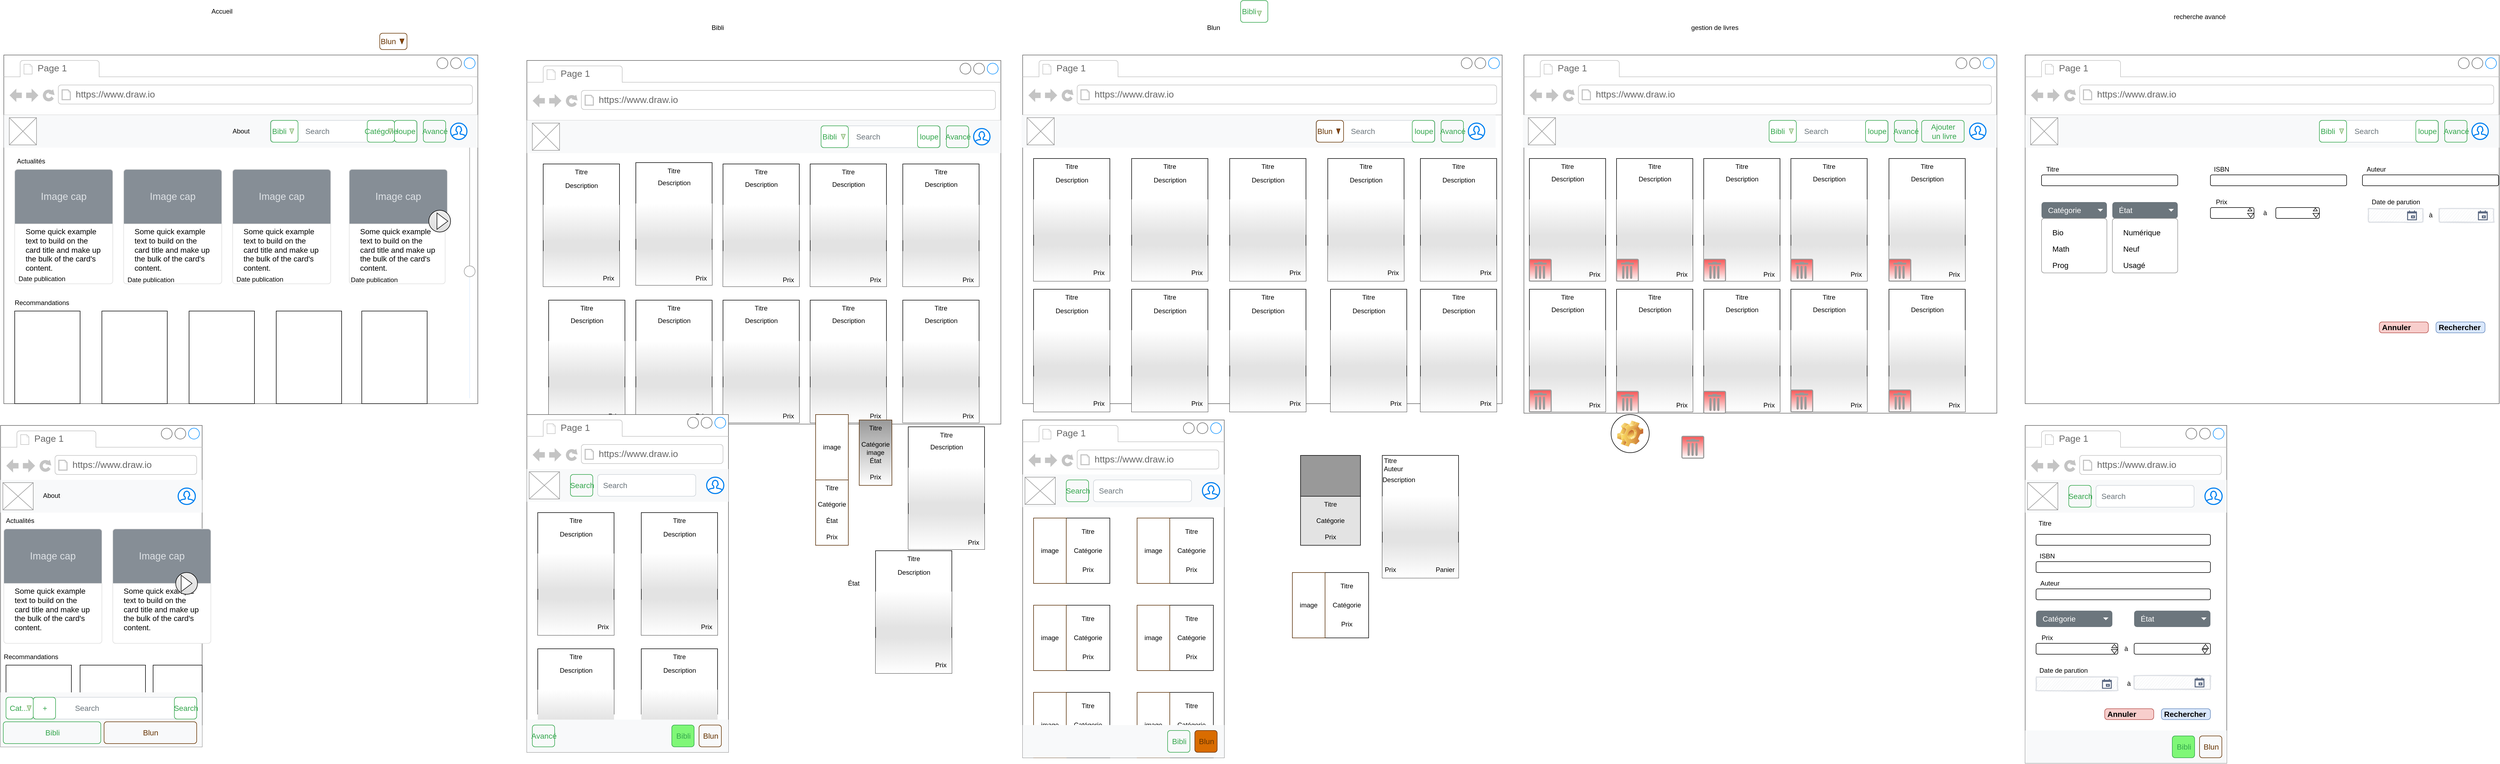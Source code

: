 <mxfile version="16.5.1" type="device"><diagram id="F8sXpfixyLOen9P2yooB" name="wireframe"><mxGraphModel dx="1102" dy="2034" grid="1" gridSize="10" guides="1" tooltips="1" connect="1" arrows="1" fold="1" page="1" pageScale="1" pageWidth="827" pageHeight="1169" math="0" shadow="0"><root><mxCell id="W2lvoZVMaFaZhj4Bqeh3-0"/><mxCell id="W2lvoZVMaFaZhj4Bqeh3-1" parent="W2lvoZVMaFaZhj4Bqeh3-0"/><mxCell id="W2lvoZVMaFaZhj4Bqeh3-2" value="" style="strokeWidth=1;shadow=0;dashed=0;align=center;html=1;shape=mxgraph.mockup.containers.browserWindow;rSize=0;strokeColor=#666666;strokeColor2=#008cff;strokeColor3=#c4c4c4;mainText=,;recursiveResize=0;" parent="W2lvoZVMaFaZhj4Bqeh3-1" vertex="1"><mxGeometry x="50" width="870" height="640" as="geometry"/></mxCell><mxCell id="W2lvoZVMaFaZhj4Bqeh3-3" value="Page 1" style="strokeWidth=1;shadow=0;dashed=0;align=center;html=1;shape=mxgraph.mockup.containers.anchor;fontSize=17;fontColor=#666666;align=left;" parent="W2lvoZVMaFaZhj4Bqeh3-2" vertex="1"><mxGeometry x="60" y="12" width="110" height="26" as="geometry"/></mxCell><mxCell id="W2lvoZVMaFaZhj4Bqeh3-4" value="https://www.draw.io" style="strokeWidth=1;shadow=0;dashed=0;align=center;html=1;shape=mxgraph.mockup.containers.anchor;rSize=0;fontSize=17;fontColor=#666666;align=left;" parent="W2lvoZVMaFaZhj4Bqeh3-2" vertex="1"><mxGeometry x="130" y="60" width="250" height="26" as="geometry"/></mxCell><mxCell id="W2lvoZVMaFaZhj4Bqeh3-8" value="" style="html=1;shadow=0;dashed=0;fillColor=#F8F9FA;strokeColor=none;fontSize=16;fontColor=#181819;align=left;spacing=15;" parent="W2lvoZVMaFaZhj4Bqeh3-2" vertex="1"><mxGeometry y="110" width="870" height="60" as="geometry"/></mxCell><mxCell id="W2lvoZVMaFaZhj4Bqeh3-15" value="&amp;nbsp; &amp;nbsp; &amp;nbsp; &amp;nbsp; &amp;nbsp; &amp;nbsp; &amp;nbsp; Search" style="html=1;shadow=0;dashed=0;shape=mxgraph.bootstrap.rrect;rSize=5;fontSize=14;fontColor=#6C767D;strokeColor=#CED4DA;fillColor=#ffffff;align=left;spacing=10;" parent="W2lvoZVMaFaZhj4Bqeh3-8" vertex="1"><mxGeometry x="1" width="270" height="40" relative="1" as="geometry"><mxPoint x="-381" y="10" as="offset"/></mxGeometry></mxCell><mxCell id="W2lvoZVMaFaZhj4Bqeh3-16" value="" style="verticalLabelPosition=bottom;shadow=0;dashed=0;align=center;html=1;verticalAlign=top;strokeWidth=1;shape=mxgraph.mockup.graphics.simpleIcon;strokeColor=#999999;" parent="W2lvoZVMaFaZhj4Bqeh3-8" vertex="1"><mxGeometry x="10" y="5" width="50" height="50" as="geometry"/></mxCell><mxCell id="W2lvoZVMaFaZhj4Bqeh3-17" value="" style="html=1;verticalLabelPosition=bottom;align=center;labelBackgroundColor=#ffffff;verticalAlign=top;strokeWidth=2;strokeColor=#0080F0;shadow=0;dashed=0;shape=mxgraph.ios7.icons.user;" parent="W2lvoZVMaFaZhj4Bqeh3-8" vertex="1"><mxGeometry x="820" y="15" width="30" height="30" as="geometry"/></mxCell><mxCell id="W2lvoZVMaFaZhj4Bqeh3-109" value="Bibli&amp;nbsp; &amp;nbsp; &amp;nbsp;" style="html=1;shadow=0;dashed=0;shape=mxgraph.bootstrap.rrect;rSize=5;fontSize=14;fontColor=#33A64C;strokeColor=#33A64C;fillColor=none;" parent="W2lvoZVMaFaZhj4Bqeh3-8" vertex="1"><mxGeometry x="490" y="10" width="50" height="40" as="geometry"/></mxCell><mxCell id="W2lvoZVMaFaZhj4Bqeh3-110" value="" style="triangle;whiteSpace=wrap;html=1;strokeColor=#82b366;rotation=90;fillColor=#d5e8d4;" parent="W2lvoZVMaFaZhj4Bqeh3-8" vertex="1"><mxGeometry x="524" y="26.25" width="9" height="7.5" as="geometry"/></mxCell><mxCell id="W2lvoZVMaFaZhj4Bqeh3-14" value="loupe" style="html=1;shadow=0;dashed=0;shape=mxgraph.bootstrap.rrect;rSize=5;fontSize=14;fontColor=#33A64C;strokeColor=#33A64C;fillColor=none;" parent="W2lvoZVMaFaZhj4Bqeh3-8" vertex="1"><mxGeometry x="1" width="41" height="40" relative="1" as="geometry"><mxPoint x="-153" y="10" as="offset"/></mxGeometry></mxCell><mxCell id="W2lvoZVMaFaZhj4Bqeh3-115" value="Avancé" style="html=1;shadow=0;dashed=0;shape=mxgraph.bootstrap.rrect;rSize=5;fontSize=14;fontColor=#33A64C;strokeColor=#33A64C;fillColor=none;" parent="W2lvoZVMaFaZhj4Bqeh3-8" vertex="1"><mxGeometry x="770" y="10" width="41" height="40" as="geometry"/></mxCell><mxCell id="zPS6p6DmouyCnsuZ8JP5-0" value="Catégorie" style="html=1;shadow=0;dashed=0;shape=mxgraph.bootstrap.rrect;rSize=5;fontSize=14;fontColor=#33A64C;strokeColor=#33A64C;fillColor=none;" parent="W2lvoZVMaFaZhj4Bqeh3-8" vertex="1"><mxGeometry x="667" y="10" width="50" height="40" as="geometry"/></mxCell><mxCell id="zPS6p6DmouyCnsuZ8JP5-11" value="About" style="text;html=1;align=center;verticalAlign=middle;resizable=0;points=[];autosize=1;strokeColor=none;fillColor=none;" parent="W2lvoZVMaFaZhj4Bqeh3-8" vertex="1"><mxGeometry x="410" y="20" width="50" height="20" as="geometry"/></mxCell><mxCell id="W2lvoZVMaFaZhj4Bqeh3-25" value="Actualités" style="text;html=1;strokeColor=none;fillColor=none;align=center;verticalAlign=middle;whiteSpace=wrap;rounded=0;" parent="W2lvoZVMaFaZhj4Bqeh3-2" vertex="1"><mxGeometry x="20" y="180" width="60" height="30" as="geometry"/></mxCell><mxCell id="W2lvoZVMaFaZhj4Bqeh3-33" value="Some quick example text to build on the card title and make up the bulk of the card's content." style="html=1;shadow=0;dashed=0;shape=mxgraph.bootstrap.rrect;rSize=5;strokeColor=#DFDFDF;html=1;whiteSpace=wrap;fillColor=#ffffff;fontColor=#000000;verticalAlign=bottom;align=left;spacing=20;fontSize=14;" parent="W2lvoZVMaFaZhj4Bqeh3-2" vertex="1"><mxGeometry x="20" y="210" width="180" height="210" as="geometry"/></mxCell><mxCell id="W2lvoZVMaFaZhj4Bqeh3-34" value="Image cap" style="html=1;shadow=0;dashed=0;shape=mxgraph.bootstrap.topButton;rSize=5;perimeter=none;whiteSpace=wrap;fillColor=#868E96;strokeColor=#DFDFDF;fontColor=#DEE2E6;resizeWidth=1;fontSize=18;" parent="W2lvoZVMaFaZhj4Bqeh3-33" vertex="1"><mxGeometry width="180" height="100" relative="1" as="geometry"/></mxCell><mxCell id="W2lvoZVMaFaZhj4Bqeh3-35" value="Date publication" style="text;html=1;strokeColor=none;fillColor=none;align=center;verticalAlign=middle;whiteSpace=wrap;rounded=0;" parent="W2lvoZVMaFaZhj4Bqeh3-2" vertex="1"><mxGeometry x="20" y="396" width="100" height="30" as="geometry"/></mxCell><mxCell id="W2lvoZVMaFaZhj4Bqeh3-36" value="Some quick example text to build on the card title and make up the bulk of the card's content." style="html=1;shadow=0;dashed=0;shape=mxgraph.bootstrap.rrect;rSize=5;strokeColor=#DFDFDF;html=1;whiteSpace=wrap;fillColor=#ffffff;fontColor=#000000;verticalAlign=bottom;align=left;spacing=20;fontSize=14;" parent="W2lvoZVMaFaZhj4Bqeh3-2" vertex="1"><mxGeometry x="220" y="210" width="180" height="210" as="geometry"/></mxCell><mxCell id="W2lvoZVMaFaZhj4Bqeh3-37" value="Image cap" style="html=1;shadow=0;dashed=0;shape=mxgraph.bootstrap.topButton;rSize=5;perimeter=none;whiteSpace=wrap;fillColor=#868E96;strokeColor=#DFDFDF;fontColor=#DEE2E6;resizeWidth=1;fontSize=18;" parent="W2lvoZVMaFaZhj4Bqeh3-36" vertex="1"><mxGeometry width="180" height="100" relative="1" as="geometry"/></mxCell><mxCell id="W2lvoZVMaFaZhj4Bqeh3-38" value="Date publication" style="text;html=1;strokeColor=none;fillColor=none;align=center;verticalAlign=middle;whiteSpace=wrap;rounded=0;" parent="W2lvoZVMaFaZhj4Bqeh3-2" vertex="1"><mxGeometry x="220" y="398" width="100" height="30" as="geometry"/></mxCell><mxCell id="W2lvoZVMaFaZhj4Bqeh3-39" value="Some quick example text to build on the card title and make up the bulk of the card's content." style="html=1;shadow=0;dashed=0;shape=mxgraph.bootstrap.rrect;rSize=5;strokeColor=#DFDFDF;html=1;whiteSpace=wrap;fillColor=#ffffff;fontColor=#000000;verticalAlign=bottom;align=left;spacing=20;fontSize=14;" parent="W2lvoZVMaFaZhj4Bqeh3-2" vertex="1"><mxGeometry x="420" y="210" width="180" height="210" as="geometry"/></mxCell><mxCell id="W2lvoZVMaFaZhj4Bqeh3-40" value="Image cap" style="html=1;shadow=0;dashed=0;shape=mxgraph.bootstrap.topButton;rSize=5;perimeter=none;whiteSpace=wrap;fillColor=#868E96;strokeColor=#DFDFDF;fontColor=#DEE2E6;resizeWidth=1;fontSize=18;" parent="W2lvoZVMaFaZhj4Bqeh3-39" vertex="1"><mxGeometry width="180" height="100" relative="1" as="geometry"/></mxCell><mxCell id="W2lvoZVMaFaZhj4Bqeh3-41" value="Date publication" style="text;html=1;strokeColor=none;fillColor=none;align=center;verticalAlign=middle;whiteSpace=wrap;rounded=0;" parent="W2lvoZVMaFaZhj4Bqeh3-2" vertex="1"><mxGeometry x="420" y="397" width="100" height="30" as="geometry"/></mxCell><mxCell id="W2lvoZVMaFaZhj4Bqeh3-42" value="Some quick example text to build on the card title and make up the bulk of the card's content." style="html=1;shadow=0;dashed=0;shape=mxgraph.bootstrap.rrect;rSize=5;strokeColor=#DFDFDF;html=1;whiteSpace=wrap;fillColor=#ffffff;fontColor=#000000;verticalAlign=bottom;align=left;spacing=20;fontSize=14;" parent="W2lvoZVMaFaZhj4Bqeh3-2" vertex="1"><mxGeometry x="634" y="210" width="176" height="210" as="geometry"/></mxCell><mxCell id="W2lvoZVMaFaZhj4Bqeh3-43" value="Image cap" style="html=1;shadow=0;dashed=0;shape=mxgraph.bootstrap.topButton;rSize=5;perimeter=none;whiteSpace=wrap;fillColor=#868E96;strokeColor=#DFDFDF;fontColor=#DEE2E6;resizeWidth=1;fontSize=18;" parent="W2lvoZVMaFaZhj4Bqeh3-42" vertex="1"><mxGeometry width="180" height="100" relative="1" as="geometry"/></mxCell><mxCell id="W2lvoZVMaFaZhj4Bqeh3-44" value="Date publication" style="text;html=1;strokeColor=none;fillColor=none;align=center;verticalAlign=middle;whiteSpace=wrap;rounded=0;" parent="W2lvoZVMaFaZhj4Bqeh3-2" vertex="1"><mxGeometry x="630" y="398" width="100" height="30" as="geometry"/></mxCell><mxCell id="W2lvoZVMaFaZhj4Bqeh3-45" value="&lt;span style=&quot;color: rgba(0 , 0 , 0 , 0) ; font-family: monospace ; font-size: 0px&quot;&gt;%3CmxGraphModel%3E%3Croot%3E%3CmxCell%20id%3D%220%22%2F%3E%3CmxCell%20id%3D%221%22%20parent%3D%220%22%2F%3E%3CmxCell%20id%3D%222%22%20value%3D%22%22%20style%3D%22triangle%3BwhiteSpace%3Dwrap%3Bhtml%3D1%3B%22%20vertex%3D%221%22%20parent%3D%221%22%3E%3CmxGeometry%20x%3D%22845%22%20y%3D%22290%22%20width%3D%2220%22%20height%3D%2230%22%20as%3D%22geometry%22%2F%3E%3C%2FmxCell%3E%3C%2Froot%3E%3C%2FmxGraphModel%3E&lt;/span&gt;&lt;span style=&quot;color: rgba(0 , 0 , 0 , 0) ; font-family: monospace ; font-size: 0px&quot;&gt;%3CmxGraphModel%3E%3Croot%3E%3CmxCell%20id%3D%220%22%2F%3E%3CmxCell%20id%3D%221%22%20parent%3D%220%22%2F%3E%3CmxCell%20id%3D%222%22%20value%3D%22%22%20style%3D%22triangle%3BwhiteSpace%3Dwrap%3Bhtml%3D1%3B%22%20vertex%3D%221%22%20parent%3D%221%22%3E%3CmxGeometry%20x%3D%22845%22%20y%3D%22290%22%20width%3D%2220%22%20height%3D%2230%22%20as%3D%22geometry%22%2F%3E%3C%2FmxCell%3E%3C%2Froot%3E%3C%2FmxGraphModel%3E&lt;/span&gt;&lt;span style=&quot;color: rgba(0 , 0 , 0 , 0) ; font-family: monospace ; font-size: 0px&quot;&gt;%3CmxGraphModel%3E%3Croot%3E%3CmxCell%20id%3D%220%22%2F%3E%3CmxCell%20id%3D%221%22%20parent%3D%220%22%2F%3E%3CmxCell%20id%3D%222%22%20value%3D%22%22%20style%3D%22triangle%3BwhiteSpace%3Dwrap%3Bhtml%3D1%3B%22%20vertex%3D%221%22%20parent%3D%221%22%3E%3CmxGeometry%20x%3D%22845%22%20y%3D%22290%22%20width%3D%2220%22%20height%3D%2230%22%20as%3D%22geometry%22%2F%3E%3C%2FmxCell%3E%3C%2Froot%3E%3C%2FmxGraphModel%3E&lt;/span&gt;" style="html=1;shadow=0;dashed=0;shape=mxgraph.bootstrap.radioButton2;labelPosition=right;verticalLabelPosition=middle;align=left;verticalAlign=middle;gradientColor=#DEDEDE;fillColor=#EDEDED;checked=0;spacing=5;checkedFill=#0085FC;checkedStroke=#ffffff;sketch=0;" parent="W2lvoZVMaFaZhj4Bqeh3-2" vertex="1"><mxGeometry x="780" y="285" width="40" height="40" as="geometry"/></mxCell><mxCell id="W2lvoZVMaFaZhj4Bqeh3-46" value="" style="triangle;whiteSpace=wrap;html=1;" parent="W2lvoZVMaFaZhj4Bqeh3-2" vertex="1"><mxGeometry x="795" y="290" width="20" height="30" as="geometry"/></mxCell><mxCell id="W2lvoZVMaFaZhj4Bqeh3-48" value="Recommandations" style="text;html=1;strokeColor=none;fillColor=none;align=center;verticalAlign=middle;whiteSpace=wrap;rounded=0;" parent="W2lvoZVMaFaZhj4Bqeh3-2" vertex="1"><mxGeometry x="40" y="440" width="60" height="30" as="geometry"/></mxCell><mxCell id="W2lvoZVMaFaZhj4Bqeh3-49" value="&lt;span style=&quot;color: rgba(0 , 0 , 0 , 0) ; font-family: monospace ; font-size: 0px&quot;&gt;%3CmxGraphModel%3E%3Croot%3E%3CmxCell%20id%3D%220%22%2F%3E%3CmxCell%20id%3D%221%22%20parent%3D%220%22%2F%3E%3CmxCell%20id%3D%222%22%20value%3D%22%22%20style%3D%22strokeWidth%3D1%3Bshadow%3D0%3Bdashed%3D0%3Balign%3Dcenter%3Bhtml%3D1%3Bshape%3Dmxgraph.mockup.containers.browserWindow%3BrSize%3D0%3BstrokeColor%3D%23666666%3BstrokeColor2%3D%23008cff%3BstrokeColor3%3D%23c4c4c4%3BmainText%3D%2C%3BrecursiveResize%3D0%3B%22%20vertex%3D%221%22%20parent%3D%221%22%3E%3CmxGeometry%20x%3D%2250%22%20width%3D%22870%22%20height%3D%22640%22%20as%3D%22geometry%22%2F%3E%3C%2FmxCell%3E%3CmxCell%20id%3D%223%22%20value%3D%22Page%201%22%20style%3D%22strokeWidth%3D1%3Bshadow%3D0%3Bdashed%3D0%3Balign%3Dcenter%3Bhtml%3D1%3Bshape%3Dmxgraph.mockup.containers.anchor%3BfontSize%3D17%3BfontColor%3D%23666666%3Balign%3Dleft%3B%22%20vertex%3D%221%22%20parent%3D%222%22%3E%3CmxGeometry%20x%3D%2260%22%20y%3D%2212%22%20width%3D%22110%22%20height%3D%2226%22%20as%3D%22geometry%22%2F%3E%3C%2FmxCell%3E%3CmxCell%20id%3D%224%22%20value%3D%22https%3A%2F%2Fwww.draw.io%22%20style%3D%22strokeWidth%3D1%3Bshadow%3D0%3Bdashed%3D0%3Balign%3Dcenter%3Bhtml%3D1%3Bshape%3Dmxgraph.mockup.containers.anchor%3BrSize%3D0%3BfontSize%3D17%3BfontColor%3D%23666666%3Balign%3Dleft%3B%22%20vertex%3D%221%22%20parent%3D%222%22%3E%3CmxGeometry%20x%3D%22130%22%20y%3D%2260%22%20width%3D%22250%22%20height%3D%2226%22%20as%3D%22geometry%22%2F%3E%3C%2FmxCell%3E%3CmxCell%20id%3D%225%22%20value%3D%22%22%20style%3D%22html%3D1%3Bshadow%3D0%3Bdashed%3D0%3BfillColor%3D%23F8F9FA%3BstrokeColor%3Dnone%3BfontSize%3D16%3BfontColor%3D%23181819%3Balign%3Dleft%3Bspacing%3D15%3B%22%20vertex%3D%221%22%20parent%3D%222%22%3E%3CmxGeometry%20y%3D%22110%22%20width%3D%22870%22%20height%3D%2260%22%20as%3D%22geometry%22%2F%3E%3C%2FmxCell%3E%3CmxCell%20id%3D%226%22%20value%3D%22%26amp%3Bnbsp%3B%20%26amp%3Bnbsp%3B%20%26amp%3Bnbsp%3B%20%26amp%3Bnbsp%3B%20%26amp%3Bnbsp%3B%20%26amp%3Bnbsp%3B%20%26amp%3Bnbsp%3B%20Search%22%20style%3D%22html%3D1%3Bshadow%3D0%3Bdashed%3D0%3Bshape%3Dmxgraph.bootstrap.rrect%3BrSize%3D5%3BfontSize%3D14%3BfontColor%3D%236C767D%3BstrokeColor%3D%23CED4DA%3BfillColor%3D%23ffffff%3Balign%3Dleft%3Bspacing%3D10%3B%22%20vertex%3D%221%22%20parent%3D%225%22%3E%3CmxGeometry%20x%3D%221%22%20width%3D%22219%22%20height%3D%2240%22%20relative%3D%221%22%20as%3D%22geometry%22%3E%3CmxPoint%20x%3D%22-330%22%20y%3D%2210%22%20as%3D%22offset%22%2F%3E%3C%2FmxGeometry%3E%3C%2FmxCell%3E%3CmxCell%20id%3D%227%22%20value%3D%22%22%20style%3D%22verticalLabelPosition%3Dbottom%3Bshadow%3D0%3Bdashed%3D0%3Balign%3Dcenter%3Bhtml%3D1%3BverticalAlign%3Dtop%3BstrokeWidth%3D1%3Bshape%3Dmxgraph.mockup.graphics.simpleIcon%3BstrokeColor%3D%23999999%3B%22%20vertex%3D%221%22%20parent%3D%225%22%3E%3CmxGeometry%20x%3D%2210%22%20y%3D%225%22%20width%3D%2250%22%20height%3D%2250%22%20as%3D%22geometry%22%2F%3E%3C%2FmxCell%3E%3CmxCell%20id%3D%228%22%20value%3D%22%22%20style%3D%22html%3D1%3BverticalLabelPosition%3Dbottom%3Balign%3Dcenter%3BlabelBackgroundColor%3D%23ffffff%3BverticalAlign%3Dtop%3BstrokeWidth%3D2%3BstrokeColor%3D%230080F0%3Bshadow%3D0%3Bdashed%3D0%3Bshape%3Dmxgraph.ios7.icons.user%3B%22%20vertex%3D%221%22%20parent%3D%225%22%3E%3CmxGeometry%20x%3D%22820%22%20y%3D%2215%22%20width%3D%2230%22%20height%3D%2230%22%20as%3D%22geometry%22%2F%3E%3C%2FmxCell%3E%3CmxCell%20id%3D%229%22%20value%3D%22Bibli%26amp%3Bnbsp%3B%20%26amp%3Bnbsp%3B%20%26amp%3Bnbsp%3B%22%20style%3D%22html%3D1%3Bshadow%3D0%3Bdashed%3D0%3Bshape%3Dmxgraph.bootstrap.rrect%3BrSize%3D5%3BfontSize%3D14%3BfontColor%3D%2333A64C%3BstrokeColor%3D%2333A64C%3BfillColor%3Dnone%3B%22%20vertex%3D%221%22%20parent%3D%225%22%3E%3CmxGeometry%20x%3D%22540%22%20y%3D%2210%22%20width%3D%2250%22%20height%3D%2240%22%20as%3D%22geometry%22%2F%3E%3C%2FmxCell%3E%3CmxCell%20id%3D%2210%22%20value%3D%22%22%20style%3D%22triangle%3BwhiteSpace%3Dwrap%3Bhtml%3D1%3BstrokeColor%3D%2382b366%3Brotation%3D90%3BfillColor%3D%23d5e8d4%3B%22%20vertex%3D%221%22%20parent%3D%225%22%3E%3CmxGeometry%20x%3D%22576.25%22%20y%3D%2226.25%22%20width%3D%229%22%20height%3D%227.5%22%20as%3D%22geometry%22%2F%3E%3C%2FmxCell%3E%3CmxCell%20id%3D%2211%22%20value%3D%22loupe%22%20style%3D%22html%3D1%3Bshadow%3D0%3Bdashed%3D0%3Bshape%3Dmxgraph.bootstrap.rrect%3BrSize%3D5%3BfontSize%3D14%3BfontColor%3D%2333A64C%3BstrokeColor%3D%2333A64C%3BfillColor%3Dnone%3B%22%20vertex%3D%221%22%20parent%3D%225%22%3E%3CmxGeometry%20x%3D%221%22%20width%3D%2241%22%20height%3D%2240%22%20relative%3D%221%22%20as%3D%22geometry%22%3E%3CmxPoint%20x%3D%22-153%22%20y%3D%2210%22%20as%3D%22offset%22%2F%3E%3C%2FmxGeometry%3E%3C%2FmxCell%3E%3CmxCell%20id%3D%2212%22%20value%3D%22Avanc%C3%A9%22%20style%3D%22html%3D1%3Bshadow%3D0%3Bdashed%3D0%3Bshape%3Dmxgraph.bootstrap.rrect%3BrSize%3D5%3BfontSize%3D14%3BfontColor%3D%2333A64C%3BstrokeColor%3D%2333A64C%3BfillColor%3Dnone%3B%22%20vertex%3D%221%22%20parent%3D%225%22%3E%3CmxGeometry%20x%3D%22770%22%20y%3D%2210%22%20width%3D%2241%22%20height%3D%2240%22%20as%3D%22geometry%22%2F%3E%3C%2FmxCell%3E%3CmxCell%20id%3D%2213%22%20value%3D%22Actualit%C3%A9s%22%20style%3D%22text%3Bhtml%3D1%3BstrokeColor%3Dnone%3BfillColor%3Dnone%3Balign%3Dcenter%3BverticalAlign%3Dmiddle%3BwhiteSpace%3Dwrap%3Brounded%3D0%3B%22%20vertex%3D%221%22%20parent%3D%222%22%3E%3CmxGeometry%20x%3D%2220%22%20y%3D%22180%22%20width%3D%2260%22%20height%3D%2230%22%20as%3D%22geometry%22%2F%3E%3C%2FmxCell%3E%3CmxCell%20id%3D%2214%22%20value%3D%22Some%20quick%20example%20text%20to%20build%20on%20the%20card%20title%20and%20make%20up%20the%20bulk%20of%20the%20card's%20content.%22%20style%3D%22html%3D1%3Bshadow%3D0%3Bdashed%3D0%3Bshape%3Dmxgraph.bootstrap.rrect%3BrSize%3D5%3BstrokeColor%3D%23DFDFDF%3Bhtml%3D1%3BwhiteSpace%3Dwrap%3BfillColor%3D%23ffffff%3BfontColor%3D%23000000%3BverticalAlign%3Dbottom%3Balign%3Dleft%3Bspacing%3D20%3BfontSize%3D14%3B%22%20vertex%3D%221%22%20parent%3D%222%22%3E%3CmxGeometry%20x%3D%2220%22%20y%3D%22210%22%20width%3D%22180%22%20height%3D%22210%22%20as%3D%22geometry%22%2F%3E%3C%2FmxCell%3E%3CmxCell%20id%3D%2215%22%20value%3D%22Image%20cap%22%20style%3D%22html%3D1%3Bshadow%3D0%3Bdashed%3D0%3Bshape%3Dmxgraph.bootstrap.topButton%3BrSize%3D5%3Bperimeter%3Dnone%3BwhiteSpace%3Dwrap%3BfillColor%3D%23868E96%3BstrokeColor%3D%23DFDFDF%3BfontColor%3D%23DEE2E6%3BresizeWidth%3D1%3BfontSize%3D18%3B%22%20vertex%3D%221%22%20parent%3D%2214%22%3E%3CmxGeometry%20width%3D%22180%22%20height%3D%22100%22%20relative%3D%221%22%20as%3D%22geometry%22%2F%3E%3C%2FmxCell%3E%3CmxCell%20id%3D%2216%22%20value%3D%22Date%20publication%22%20style%3D%22text%3Bhtml%3D1%3BstrokeColor%3Dnone%3BfillColor%3Dnone%3Balign%3Dcenter%3BverticalAlign%3Dmiddle%3BwhiteSpace%3Dwrap%3Brounded%3D0%3B%22%20vertex%3D%221%22%20parent%3D%222%22%3E%3CmxGeometry%20x%3D%2220%22%20y%3D%22396%22%20width%3D%22100%22%20height%3D%2230%22%20as%3D%22geometry%22%2F%3E%3C%2FmxCell%3E%3CmxCell%20id%3D%2217%22%20value%3D%22Some%20quick%20example%20text%20to%20build%20on%20the%20card%20title%20and%20make%20up%20the%20bulk%20of%20the%20card's%20content.%22%20style%3D%22html%3D1%3Bshadow%3D0%3Bdashed%3D0%3Bshape%3Dmxgraph.bootstrap.rrect%3BrSize%3D5%3BstrokeColor%3D%23DFDFDF%3Bhtml%3D1%3BwhiteSpace%3Dwrap%3BfillColor%3D%23ffffff%3BfontColor%3D%23000000%3BverticalAlign%3Dbottom%3Balign%3Dleft%3Bspacing%3D20%3BfontSize%3D14%3B%22%20vertex%3D%221%22%20parent%3D%222%22%3E%3CmxGeometry%20x%3D%22220%22%20y%3D%22210%22%20width%3D%22180%22%20height%3D%22210%22%20as%3D%22geometry%22%2F%3E%3C%2FmxCell%3E%3CmxCell%20id%3D%2218%22%20value%3D%22Image%20cap%22%20style%3D%22html%3D1%3Bshadow%3D0%3Bdashed%3D0%3Bshape%3Dmxgraph.bootstrap.topButton%3BrSize%3D5%3Bperimeter%3Dnone%3BwhiteSpace%3Dwrap%3BfillColor%3D%23868E96%3BstrokeColor%3D%23DFDFDF%3BfontColor%3D%23DEE2E6%3BresizeWidth%3D1%3BfontSize%3D18%3B%22%20vertex%3D%221%22%20parent%3D%2217%22%3E%3CmxGeometry%20width%3D%22180%22%20height%3D%22100%22%20relative%3D%221%22%20as%3D%22geometry%22%2F%3E%3C%2FmxCell%3E%3CmxCell%20id%3D%2219%22%20value%3D%22Date%20publication%22%20style%3D%22text%3Bhtml%3D1%3BstrokeColor%3Dnone%3BfillColor%3Dnone%3Balign%3Dcenter%3BverticalAlign%3Dmiddle%3BwhiteSpace%3Dwrap%3Brounded%3D0%3B%22%20vertex%3D%221%22%20parent%3D%222%22%3E%3CmxGeometry%20x%3D%22220%22%20y%3D%22398%22%20width%3D%22100%22%20height%3D%2230%22%20as%3D%22geometry%22%2F%3E%3C%2FmxCell%3E%3CmxCell%20id%3D%2220%22%20value%3D%22Some%20quick%20example%20text%20to%20build%20on%20the%20card%20title%20and%20make%20up%20the%20bulk%20of%20the%20card's%20content.%22%20style%3D%22html%3D1%3Bshadow%3D0%3Bdashed%3D0%3Bshape%3Dmxgraph.bootstrap.rrect%3BrSize%3D5%3BstrokeColor%3D%23DFDFDF%3Bhtml%3D1%3BwhiteSpace%3Dwrap%3BfillColor%3D%23ffffff%3BfontColor%3D%23000000%3BverticalAlign%3Dbottom%3Balign%3Dleft%3Bspacing%3D20%3BfontSize%3D14%3B%22%20vertex%3D%221%22%20parent%3D%222%22%3E%3CmxGeometry%20x%3D%22420%22%20y%3D%22210%22%20width%3D%22180%22%20height%3D%22210%22%20as%3D%22geometry%22%2F%3E%3C%2FmxCell%3E%3CmxCell%20id%3D%2221%22%20value%3D%22Image%20cap%22%20style%3D%22html%3D1%3Bshadow%3D0%3Bdashed%3D0%3Bshape%3Dmxgraph.bootstrap.topButton%3BrSize%3D5%3Bperimeter%3Dnone%3BwhiteSpace%3Dwrap%3BfillColor%3D%23868E96%3BstrokeColor%3D%23DFDFDF%3BfontColor%3D%23DEE2E6%3BresizeWidth%3D1%3BfontSize%3D18%3B%22%20vertex%3D%221%22%20parent%3D%2220%22%3E%3CmxGeometry%20width%3D%22180%22%20height%3D%22100%22%20relative%3D%221%22%20as%3D%22geometry%22%2F%3E%3C%2FmxCell%3E%3CmxCell%20id%3D%2222%22%20value%3D%22Date%20publication%22%20style%3D%22text%3Bhtml%3D1%3BstrokeColor%3Dnone%3BfillColor%3Dnone%3Balign%3Dcenter%3BverticalAlign%3Dmiddle%3BwhiteSpace%3Dwrap%3Brounded%3D0%3B%22%20vertex%3D%221%22%20parent%3D%222%22%3E%3CmxGeometry%20x%3D%22420%22%20y%3D%22397%22%20width%3D%22100%22%20height%3D%2230%22%20as%3D%22geometry%22%2F%3E%3C%2FmxCell%3E%3CmxCell%20id%3D%2223%22%20value%3D%22Some%20quick%20example%20text%20to%20build%20on%20the%20card%20title%20and%20make%20up%20the%20bulk%20of%20the%20card's%20content.%22%20style%3D%22html%3D1%3Bshadow%3D0%3Bdashed%3D0%3Bshape%3Dmxgraph.bootstrap.rrect%3BrSize%3D5%3BstrokeColor%3D%23DFDFDF%3Bhtml%3D1%3BwhiteSpace%3Dwrap%3BfillColor%3D%23ffffff%3BfontColor%3D%23000000%3BverticalAlign%3Dbottom%3Balign%3Dleft%3Bspacing%3D20%3BfontSize%3D14%3B%22%20vertex%3D%221%22%20parent%3D%222%22%3E%3CmxGeometry%20x%3D%22634%22%20y%3D%22210%22%20width%3D%22176%22%20height%3D%22210%22%20as%3D%22geometry%22%2F%3E%3C%2FmxCell%3E%3CmxCell%20id%3D%2224%22%20value%3D%22Image%20cap%22%20style%3D%22html%3D1%3Bshadow%3D0%3Bdashed%3D0%3Bshape%3Dmxgraph.bootstrap.topButton%3BrSize%3D5%3Bperimeter%3Dnone%3BwhiteSpace%3Dwrap%3BfillColor%3D%23868E96%3BstrokeColor%3D%23DFDFDF%3BfontColor%3D%23DEE2E6%3BresizeWidth%3D1%3BfontSize%3D18%3B%22%20vertex%3D%221%22%20parent%3D%2223%22%3E%3CmxGeometry%20width%3D%22180%22%20height%3D%22100%22%20relative%3D%221%22%20as%3D%22geometry%22%2F%3E%3C%2FmxCell%3E%3CmxCell%20id%3D%2225%22%20value%3D%22Date%20publication%22%20style%3D%22text%3Bhtml%3D1%3BstrokeColor%3Dnone%3BfillColor%3Dnone%3Balign%3Dcenter%3BverticalAlign%3Dmiddle%3BwhiteSpace%3Dwrap%3Brounded%3D0%3B%22%20vertex%3D%221%22%20parent%3D%222%22%3E%3CmxGeometry%20x%3D%22630%22%20y%3D%22398%22%20width%3D%22100%22%20height%3D%2230%22%20as%3D%22geometry%22%2F%3E%3C%2FmxCell%3E%3CmxCell%20id%3D%2226%22%20value%3D%22%26lt%3Bspan%20style%3D%26quot%3Bcolor%3A%20rgba(0%20%2C%200%20%2C%200%20%2C%200)%20%3B%20font-family%3A%20monospace%20%3B%20font-size%3A%200px%26quot%3B%26gt%3B%253CmxGraphModel%253E%253Croot%253E%253CmxCell%2520id%253D%25220%2522%252F%253E%253CmxCell%2520id%253D%25221%2522%2520parent%253D%25220%2522%252F%253E%253CmxCell%2520id%253D%25222%2522%2520value%253D%2522%2522%2520style%253D%2522triangle%253BwhiteSpace%253Dwrap%253Bhtml%253D1%253B%2522%2520vertex%253D%25221%2522%2520parent%253D%25221%2522%253E%253CmxGeometry%2520x%253D%2522845%2522%2520y%253D%2522290%2522%2520width%253D%252220%2522%2520height%253D%252230%2522%2520as%253D%2522geometry%2522%252F%253E%253C%252FmxCell%253E%253C%252Froot%253E%253C%252FmxGraphModel%253E%26lt%3B%2Fspan%26gt%3B%26lt%3Bspan%20style%3D%26quot%3Bcolor%3A%20rgba(0%20%2C%200%20%2C%200%20%2C%200)%20%3B%20font-family%3A%20monospace%20%3B%20font-size%3A%200px%26quot%3B%26gt%3B%253CmxGraphModel%253E%253Croot%253E%253CmxCell%2520id%253D%25220%2522%252F%253E%253CmxCell%2520id%253D%25221%2522%2520parent%253D%25220%2522%252F%253E%253CmxCell%2520id%253D%25222%2522%2520value%253D%2522%2522%2520style%253D%2522triangle%253BwhiteSpace%253Dwrap%253Bhtml%253D1%253B%2522%2520vertex%253D%25221%2522%2520parent%253D%25221%2522%253E%253CmxGeometry%2520x%253D%2522845%2522%2520y%253D%2522290%2522%2520width%253D%252220%2522%2520height%253D%252230%2522%2520as%253D%2522geometry%2522%252F%253E%253C%252FmxCell%253E%253C%252Froot%253E%253C%252FmxGraphModel%253E%26lt%3B%2Fspan%26gt%3B%26lt%3Bspan%20style%3D%26quot%3Bcolor%3A%20rgba(0%20%2C%200%20%2C%200%20%2C%200)%20%3B%20font-family%3A%20monospace%20%3B%20font-size%3A%200px%26quot%3B%26gt%3B%253CmxGraphModel%253E%253Croot%253E%253CmxCell%2520id%253D%25220%2522%252F%253E%253CmxCell%2520id%253D%25221%2522%2520parent%253D%25220%2522%252F%253E%253CmxCell%2520id%253D%25222%2522%2520value%253D%2522%2522%2520style%253D%2522triangle%253BwhiteSpace%253Dwrap%253Bhtml%253D1%253B%2522%2520vertex%253D%25221%2522%2520parent%253D%25221%2522%253E%253CmxGeometry%2520x%253D%2522845%2522%2520y%253D%2522290%2522%2520width%253D%252220%2522%2520height%253D%252230%2522%2520as%253D%2522geometry%2522%252F%253E%253C%252FmxCell%253E%253C%252Froot%253E%253C%252FmxGraphModel%253E%26lt%3B%2Fspan%26gt%3B%22%20style%3D%22html%3D1%3Bshadow%3D0%3Bdashed%3D0%3Bshape%3Dmxgraph.bootstrap.radioButton2%3BlabelPosition%3Dright%3BverticalLabelPosition%3Dmiddle%3Balign%3Dleft%3BverticalAlign%3Dmiddle%3BgradientColor%3D%23DEDEDE%3BfillColor%3D%23EDEDED%3Bchecked%3D0%3Bspacing%3D5%3BcheckedFill%3D%230085FC%3BcheckedStroke%3D%23ffffff%3Bsketch%3D0%3B%22%20vertex%3D%221%22%20parent%3D%222%22%3E%3CmxGeometry%20x%3D%22780%22%20y%3D%22285%22%20width%3D%2240%22%20height%3D%2240%22%20as%3D%22geometry%22%2F%3E%3C%2FmxCell%3E%3CmxCell%20id%3D%2227%22%20value%3D%22%22%20style%3D%22triangle%3BwhiteSpace%3Dwrap%3Bhtml%3D1%3B%22%20vertex%3D%221%22%20parent%3D%222%22%3E%3CmxGeometry%20x%3D%22795%22%20y%3D%22290%22%20width%3D%2220%22%20height%3D%2230%22%20as%3D%22geometry%22%2F%3E%3C%2FmxCell%3E%3CmxCell%20id%3D%2228%22%20value%3D%22Recommandations%22%20style%3D%22text%3Bhtml%3D1%3BstrokeColor%3Dnone%3BfillColor%3Dnone%3Balign%3Dcenter%3BverticalAlign%3Dmiddle%3BwhiteSpace%3Dwrap%3Brounded%3D0%3B%22%20vertex%3D%221%22%20parent%3D%222%22%3E%3CmxGeometry%20x%3D%2240%22%20y%3D%22440%22%20width%3D%2260%22%20height%3D%2230%22%20as%3D%22geometry%22%2F%3E%3C%2FmxCell%3E%3CmxCell%20id%3D%2229%22%20value%3D%22%22%20style%3D%22rounded%3D0%3BwhiteSpace%3Dwrap%3Bhtml%3D1%3B%22%20vertex%3D%221%22%20parent%3D%222%22%3E%3CmxGeometry%20x%3D%2220%22%20y%3D%22470%22%20width%3D%22120%22%20height%3D%22170%22%20as%3D%22geometry%22%2F%3E%3C%2FmxCell%3E%3CmxCell%20id%3D%2230%22%20value%3D%22%22%20style%3D%22rounded%3D0%3BwhiteSpace%3Dwrap%3Bhtml%3D1%3B%22%20vertex%3D%221%22%20parent%3D%222%22%3E%3CmxGeometry%20x%3D%22180%22%20y%3D%22470%22%20width%3D%22120%22%20height%3D%22170%22%20as%3D%22geometry%22%2F%3E%3C%2FmxCell%3E%3CmxCell%20id%3D%2231%22%20value%3D%22%22%20style%3D%22rounded%3D0%3BwhiteSpace%3Dwrap%3Bhtml%3D1%3B%22%20vertex%3D%221%22%20parent%3D%222%22%3E%3CmxGeometry%20x%3D%22340%22%20y%3D%22470%22%20width%3D%22120%22%20height%3D%22170%22%20as%3D%22geometry%22%2F%3E%3C%2FmxCell%3E%3CmxCell%20id%3D%2232%22%20value%3D%22%22%20style%3D%22rounded%3D0%3BwhiteSpace%3Dwrap%3Bhtml%3D1%3B%22%20vertex%3D%221%22%20parent%3D%222%22%3E%3CmxGeometry%20x%3D%22500%22%20y%3D%22470%22%20width%3D%22120%22%20height%3D%22170%22%20as%3D%22geometry%22%2F%3E%3C%2FmxCell%3E%3CmxCell%20id%3D%2233%22%20value%3D%22%22%20style%3D%22rounded%3D0%3BwhiteSpace%3Dwrap%3Bhtml%3D1%3B%22%20vertex%3D%221%22%20parent%3D%222%22%3E%3CmxGeometry%20x%3D%22657%22%20y%3D%22470%22%20width%3D%22120%22%20height%3D%22170%22%20as%3D%22geometry%22%2F%3E%3C%2FmxCell%3E%3CmxCell%20id%3D%2234%22%20value%3D%22%22%20style%3D%22verticalLabelPosition%3Dbottom%3Bshadow%3D0%3Bdashed%3D0%3Balign%3Dcenter%3Bhtml%3D1%3BverticalAlign%3Dtop%3BstrokeWidth%3D1%3Bshape%3Dmxgraph.mockup.forms.horSlider%3BstrokeColor%3D%23999999%3BsliderStyle%3Dbasic%3BsliderPos%3D50.652%3BhandleStyle%3Dcircle%3BfillColor2%3D%23ddeeff%3Bdirection%3Dnorth%3B%22%20vertex%3D%221%22%20parent%3D%222%22%3E%3CmxGeometry%20x%3D%22840%22%20y%3D%22170%22%20width%3D%2230%22%20height%3D%22460%22%20as%3D%22geometry%22%2F%3E%3C%2FmxCell%3E%3C%2Froot%3E%3C%2FmxGraphModel%3E&lt;/span&gt;&lt;span style=&quot;color: rgba(0 , 0 , 0 , 0) ; font-family: monospace ; font-size: 0px&quot;&gt;%3CmxGraphModel%3E%3Croot%3E%3CmxCell%20id%3D%220%22%2F%3E%3CmxCell%20id%3D%221%22%20parent%3D%220%22%2F%3E%3CmxCell%20id%3D%222%22%20value%3D%22%22%20style%3D%22strokeWidth%3D1%3Bshadow%3D0%3Bdashed%3D0%3Balign%3Dcenter%3Bhtml%3D1%3Bshape%3Dmxgraph.mockup.containers.browserWindow%3BrSize%3D0%3BstrokeColor%3D%23666666%3BstrokeColor2%3D%23008cff%3BstrokeColor3%3D%23c4c4c4%3BmainText%3D%2C%3BrecursiveResize%3D0%3B%22%20vertex%3D%221%22%20parent%3D%221%22%3E%3CmxGeometry%20x%3D%2250%22%20width%3D%22870%22%20height%3D%22640%22%20as%3D%22geometry%22%2F%3E%3C%2FmxCell%3E%3CmxCell%20id%3D%223%22%20value%3D%22Page%201%22%20style%3D%22strokeWidth%3D1%3Bshadow%3D0%3Bdashed%3D0%3Balign%3Dcenter%3Bhtml%3D1%3Bshape%3Dmxgraph.mockup.containers.anchor%3BfontSize%3D17%3BfontColor%3D%23666666%3Balign%3Dleft%3B%22%20vertex%3D%221%22%20parent%3D%222%22%3E%3CmxGeometry%20x%3D%2260%22%20y%3D%2212%22%20width%3D%22110%22%20height%3D%2226%22%20as%3D%22geometry%22%2F%3E%3C%2FmxCell%3E%3CmxCell%20id%3D%224%22%20value%3D%22https%3A%2F%2Fwww.draw.io%22%20style%3D%22strokeWidth%3D1%3Bshadow%3D0%3Bdashed%3D0%3Balign%3Dcenter%3Bhtml%3D1%3Bshape%3Dmxgraph.mockup.containers.anchor%3BrSize%3D0%3BfontSize%3D17%3BfontColor%3D%23666666%3Balign%3Dleft%3B%22%20vertex%3D%221%22%20parent%3D%222%22%3E%3CmxGeometry%20x%3D%22130%22%20y%3D%2260%22%20width%3D%22250%22%20height%3D%2226%22%20as%3D%22geometry%22%2F%3E%3C%2FmxCell%3E%3CmxCell%20id%3D%225%22%20value%3D%22%22%20style%3D%22html%3D1%3Bshadow%3D0%3Bdashed%3D0%3BfillColor%3D%23F8F9FA%3BstrokeColor%3Dnone%3BfontSize%3D16%3BfontColor%3D%23181819%3Balign%3Dleft%3Bspacing%3D15%3B%22%20vertex%3D%221%22%20parent%3D%222%22%3E%3CmxGeometry%20y%3D%22110%22%20width%3D%22870%22%20height%3D%2260%22%20as%3D%22geometry%22%2F%3E%3C%2FmxCell%3E%3CmxCell%20id%3D%226%22%20value%3D%22%26amp%3Bnbsp%3B%20%26amp%3Bnbsp%3B%20%26amp%3Bnbsp%3B%20%26amp%3Bnbsp%3B%20%26amp%3Bnbsp%3B%20%26amp%3Bnbsp%3B%20%26amp%3Bnbsp%3B%20Search%22%20style%3D%22html%3D1%3Bshadow%3D0%3Bdashed%3D0%3Bshape%3Dmxgraph.bootstrap.rrect%3BrSize%3D5%3BfontSize%3D14%3BfontColor%3D%236C767D%3BstrokeColor%3D%23CED4DA%3BfillColor%3D%23ffffff%3Balign%3Dleft%3Bspacing%3D10%3B%22%20vertex%3D%221%22%20parent%3D%225%22%3E%3CmxGeometry%20x%3D%221%22%20width%3D%22219%22%20height%3D%2240%22%20relative%3D%221%22%20as%3D%22geometry%22%3E%3CmxPoint%20x%3D%22-330%22%20y%3D%2210%22%20as%3D%22offset%22%2F%3E%3C%2FmxGeometry%3E%3C%2FmxCell%3E%3CmxCell%20id%3D%227%22%20value%3D%22%22%20style%3D%22verticalLabelPosition%3Dbottom%3Bshadow%3D0%3Bdashed%3D0%3Balign%3Dcenter%3Bhtml%3D1%3BverticalAlign%3Dtop%3BstrokeWidth%3D1%3Bshape%3Dmxgraph.mockup.graphics.simpleIcon%3BstrokeColor%3D%23999999%3B%22%20vertex%3D%221%22%20parent%3D%225%22%3E%3CmxGeometry%20x%3D%2210%22%20y%3D%225%22%20width%3D%2250%22%20height%3D%2250%22%20as%3D%22geometry%22%2F%3E%3C%2FmxCell%3E%3CmxCell%20id%3D%228%22%20value%3D%22%22%20style%3D%22html%3D1%3BverticalLabelPosition%3Dbottom%3Balign%3Dcenter%3BlabelBackgroundColor%3D%23ffffff%3BverticalAlign%3Dtop%3BstrokeWidth%3D2%3BstrokeColor%3D%230080F0%3Bshadow%3D0%3Bdashed%3D0%3Bshape%3Dmxgraph.ios7.icons.user%3B%22%20vertex%3D%221%22%20parent%3D%225%22%3E%3CmxGeometry%20x%3D%22820%22%20y%3D%2215%22%20width%3D%2230%22%20height%3D%2230%22%20as%3D%22geometry%22%2F%3E%3C%2FmxCell%3E%3CmxCell%20id%3D%229%22%20value%3D%22Bibli%26amp%3Bnbsp%3B%20%26amp%3Bnbsp%3B%20%26amp%3Bnbsp%3B%22%20style%3D%22html%3D1%3Bshadow%3D0%3Bdashed%3D0%3Bshape%3Dmxgraph.bootstrap.rrect%3BrSize%3D5%3BfontSize%3D14%3BfontColor%3D%2333A64C%3BstrokeColor%3D%2333A64C%3BfillColor%3Dnone%3B%22%20vertex%3D%221%22%20parent%3D%225%22%3E%3CmxGeometry%20x%3D%22540%22%20y%3D%2210%22%20width%3D%2250%22%20height%3D%2240%22%20as%3D%22geometry%22%2F%3E%3C%2FmxCell%3E%3CmxCell%20id%3D%2210%22%20value%3D%22%22%20style%3D%22triangle%3BwhiteSpace%3Dwrap%3Bhtml%3D1%3BstrokeColor%3D%2382b366%3Brotation%3D90%3BfillColor%3D%23d5e8d4%3B%22%20vertex%3D%221%22%20parent%3D%225%22%3E%3CmxGeometry%20x%3D%22576.25%22%20y%3D%2226.25%22%20width%3D%229%22%20height%3D%227.5%22%20as%3D%22geometry%22%2F%3E%3C%2FmxCell%3E%3CmxCell%20id%3D%2211%22%20value%3D%22loupe%22%20style%3D%22html%3D1%3Bshadow%3D0%3Bdashed%3D0%3Bshape%3Dmxgraph.bootstrap.rrect%3BrSize%3D5%3BfontSize%3D14%3BfontColor%3D%2333A64C%3BstrokeColor%3D%2333A64C%3BfillColor%3Dnone%3B%22%20vertex%3D%221%22%20parent%3D%225%22%3E%3CmxGeometry%20x%3D%221%22%20width%3D%2241%22%20height%3D%2240%22%20relative%3D%221%22%20as%3D%22geometry%22%3E%3CmxPoint%20x%3D%22-153%22%20y%3D%2210%22%20as%3D%22offset%22%2F%3E%3C%2FmxGeometry%3E%3C%2FmxCell%3E%3CmxCell%20id%3D%2212%22%20value%3D%22Avanc%C3%A9%22%20style%3D%22html%3D1%3Bshadow%3D0%3Bdashed%3D0%3Bshape%3Dmxgraph.bootstrap.rrect%3BrSize%3D5%3BfontSize%3D14%3BfontColor%3D%2333A64C%3BstrokeColor%3D%2333A64C%3BfillColor%3Dnone%3B%22%20vertex%3D%221%22%20parent%3D%225%22%3E%3CmxGeometry%20x%3D%22770%22%20y%3D%2210%22%20width%3D%2241%22%20height%3D%2240%22%20as%3D%22geometry%22%2F%3E%3C%2FmxCell%3E%3CmxCell%20id%3D%2213%22%20value%3D%22Actualit%C3%A9s%22%20style%3D%22text%3Bhtml%3D1%3BstrokeColor%3Dnone%3BfillColor%3Dnone%3Balign%3Dcenter%3BverticalAlign%3Dmiddle%3BwhiteSpace%3Dwrap%3Brounded%3D0%3B%22%20vertex%3D%221%22%20parent%3D%222%22%3E%3CmxGeometry%20x%3D%2220%22%20y%3D%22180%22%20width%3D%2260%22%20height%3D%2230%22%20as%3D%22geometry%22%2F%3E%3C%2FmxCell%3E%3CmxCell%20id%3D%2214%22%20value%3D%22Some%20quick%20example%20text%20to%20build%20on%20the%20card%20title%20and%20make%20up%20the%20bulk%20of%20the%20card's%20content.%22%20style%3D%22html%3D1%3Bshadow%3D0%3Bdashed%3D0%3Bshape%3Dmxgraph.bootstrap.rrect%3BrSize%3D5%3BstrokeColor%3D%23DFDFDF%3Bhtml%3D1%3BwhiteSpace%3Dwrap%3BfillColor%3D%23ffffff%3BfontColor%3D%23000000%3BverticalAlign%3Dbottom%3Balign%3Dleft%3Bspacing%3D20%3BfontSize%3D14%3B%22%20vertex%3D%221%22%20parent%3D%222%22%3E%3CmxGeometry%20x%3D%2220%22%20y%3D%22210%22%20width%3D%22180%22%20height%3D%22210%22%20as%3D%22geometry%22%2F%3E%3C%2FmxCell%3E%3CmxCell%20id%3D%2215%22%20value%3D%22Image%20cap%22%20style%3D%22html%3D1%3Bshadow%3D0%3Bdashed%3D0%3Bshape%3Dmxgraph.bootstrap.topButton%3BrSize%3D5%3Bperimeter%3Dnone%3BwhiteSpace%3Dwrap%3BfillColor%3D%23868E96%3BstrokeColor%3D%23DFDFDF%3BfontColor%3D%23DEE2E6%3BresizeWidth%3D1%3BfontSize%3D18%3B%22%20vertex%3D%221%22%20parent%3D%2214%22%3E%3CmxGeometry%20width%3D%22180%22%20height%3D%22100%22%20relative%3D%221%22%20as%3D%22geometry%22%2F%3E%3C%2FmxCell%3E%3CmxCell%20id%3D%2216%22%20value%3D%22Date%20publication%22%20style%3D%22text%3Bhtml%3D1%3BstrokeColor%3Dnone%3BfillColor%3Dnone%3Balign%3Dcenter%3BverticalAlign%3Dmiddle%3BwhiteSpace%3Dwrap%3Brounded%3D0%3B%22%20vertex%3D%221%22%20parent%3D%222%22%3E%3CmxGeometry%20x%3D%2220%22%20y%3D%22396%22%20width%3D%22100%22%20height%3D%2230%22%20as%3D%22geometry%22%2F%3E%3C%2FmxCell%3E%3CmxCell%20id%3D%2217%22%20value%3D%22Some%20quick%20example%20text%20to%20build%20on%20the%20card%20title%20and%20make%20up%20the%20bulk%20of%20the%20card's%20content.%22%20style%3D%22html%3D1%3Bshadow%3D0%3Bdashed%3D0%3Bshape%3Dmxgraph.bootstrap.rrect%3BrSize%3D5%3BstrokeColor%3D%23DFDFDF%3Bhtml%3D1%3BwhiteSpace%3Dwrap%3BfillColor%3D%23ffffff%3BfontColor%3D%23000000%3BverticalAlign%3Dbottom%3Balign%3Dleft%3Bspacing%3D20%3BfontSize%3D14%3B%22%20vertex%3D%221%22%20parent%3D%222%22%3E%3CmxGeometry%20x%3D%22220%22%20y%3D%22210%22%20width%3D%22180%22%20height%3D%22210%22%20as%3D%22geometry%22%2F%3E%3C%2FmxCell%3E%3CmxCell%20id%3D%2218%22%20value%3D%22Image%20cap%22%20style%3D%22html%3D1%3Bshadow%3D0%3Bdashed%3D0%3Bshape%3Dmxgraph.bootstrap.topButton%3BrSize%3D5%3Bperimeter%3Dnone%3BwhiteSpace%3Dwrap%3BfillColor%3D%23868E96%3BstrokeColor%3D%23DFDFDF%3BfontColor%3D%23DEE2E6%3BresizeWidth%3D1%3BfontSize%3D18%3B%22%20vertex%3D%221%22%20parent%3D%2217%22%3E%3CmxGeometry%20width%3D%22180%22%20height%3D%22100%22%20relative%3D%221%22%20as%3D%22geometry%22%2F%3E%3C%2FmxCell%3E%3CmxCell%20id%3D%2219%22%20value%3D%22Date%20publication%22%20style%3D%22text%3Bhtml%3D1%3BstrokeColor%3Dnone%3BfillColor%3Dnone%3Balign%3Dcenter%3BverticalAlign%3Dmiddle%3BwhiteSpace%3Dwrap%3Brounded%3D0%3B%22%20vertex%3D%221%22%20parent%3D%222%22%3E%3CmxGeometry%20x%3D%22220%22%20y%3D%22398%22%20width%3D%22100%22%20height%3D%2230%22%20as%3D%22geometry%22%2F%3E%3C%2FmxCell%3E%3CmxCell%20id%3D%2220%22%20value%3D%22Some%20quick%20example%20text%20to%20build%20on%20the%20card%20title%20and%20make%20up%20the%20bulk%20of%20the%20card's%20content.%22%20style%3D%22html%3D1%3Bshadow%3D0%3Bdashed%3D0%3Bshape%3Dmxgraph.bootstrap.rrect%3BrSize%3D5%3BstrokeColor%3D%23DFDFDF%3Bhtml%3D1%3BwhiteSpace%3Dwrap%3BfillColor%3D%23ffffff%3BfontColor%3D%23000000%3BverticalAlign%3Dbottom%3Balign%3Dleft%3Bspacing%3D20%3BfontSize%3D14%3B%22%20vertex%3D%221%22%20parent%3D%222%22%3E%3CmxGeometry%20x%3D%22420%22%20y%3D%22210%22%20width%3D%22180%22%20height%3D%22210%22%20as%3D%22geometry%22%2F%3E%3C%2FmxCell%3E%3CmxCell%20id%3D%2221%22%20value%3D%22Image%20cap%22%20style%3D%22html%3D1%3Bshadow%3D0%3Bdashed%3D0%3Bshape%3Dmxgraph.bootstrap.topButton%3BrSize%3D5%3Bperimeter%3Dnone%3BwhiteSpace%3Dwrap%3BfillColor%3D%23868E96%3BstrokeColor%3D%23DFDFDF%3BfontColor%3D%23DEE2E6%3BresizeWidth%3D1%3BfontSize%3D18%3B%22%20vertex%3D%221%22%20parent%3D%2220%22%3E%3CmxGeometry%20width%3D%22180%22%20height%3D%22100%22%20relative%3D%221%22%20as%3D%22geometry%22%2F%3E%3C%2FmxCell%3E%3CmxCell%20id%3D%2222%22%20value%3D%22Date%20publication%22%20style%3D%22text%3Bhtml%3D1%3BstrokeColor%3Dnone%3BfillColor%3Dnone%3Balign%3Dcenter%3BverticalAlign%3Dmiddle%3BwhiteSpace%3Dwrap%3Brounded%3D0%3B%22%20vertex%3D%221%22%20parent%3D%222%22%3E%3CmxGeometry%20x%3D%22420%22%20y%3D%22397%22%20width%3D%22100%22%20height%3D%2230%22%20as%3D%22geometry%22%2F%3E%3C%2FmxCell%3E%3CmxCell%20id%3D%2223%22%20value%3D%22Some%20quick%20example%20text%20to%20build%20on%20the%20card%20title%20and%20make%20up%20the%20bulk%20of%20the%20card's%20content.%22%20style%3D%22html%3D1%3Bshadow%3D0%3Bdashed%3D0%3Bshape%3Dmxgraph.bootstrap.rrect%3BrSize%3D5%3BstrokeColor%3D%23DFDFDF%3Bhtml%3D1%3BwhiteSpace%3Dwrap%3BfillColor%3D%23ffffff%3BfontColor%3D%23000000%3BverticalAlign%3Dbottom%3Balign%3Dleft%3Bspacing%3D20%3BfontSize%3D14%3B%22%20vertex%3D%221%22%20parent%3D%222%22%3E%3CmxGeometry%20x%3D%22634%22%20y%3D%22210%22%20width%3D%22176%22%20height%3D%22210%22%20as%3D%22geometry%22%2F%3E%3C%2FmxCell%3E%3CmxCell%20id%3D%2224%22%20value%3D%22Image%20cap%22%20style%3D%22html%3D1%3Bshadow%3D0%3Bdashed%3D0%3Bshape%3Dmxgraph.bootstrap.topButton%3BrSize%3D5%3Bperimeter%3Dnone%3BwhiteSpace%3Dwrap%3BfillColor%3D%23868E96%3BstrokeColor%3D%23DFDFDF%3BfontColor%3D%23DEE2E6%3BresizeWidth%3D1%3BfontSize%3D18%3B%22%20vertex%3D%221%22%20parent%3D%2223%22%3E%3CmxGeometry%20width%3D%22180%22%20height%3D%22100%22%20relative%3D%221%22%20as%3D%22geometry%22%2F%3E%3C%2FmxCell%3E%3CmxCell%20id%3D%2225%22%20value%3D%22Date%20publication%22%20style%3D%22text%3Bhtml%3D1%3BstrokeColor%3Dnone%3BfillColor%3Dnone%3Balign%3Dcenter%3BverticalAlign%3Dmiddle%3BwhiteSpace%3Dwrap%3Brounded%3D0%3B%22%20vertex%3D%221%22%20parent%3D%222%22%3E%3CmxGeometry%20x%3D%22630%22%20y%3D%22398%22%20width%3D%22100%22%20height%3D%2230%22%20as%3D%22geometry%22%2F%3E%3C%2FmxCell%3E%3CmxCell%20id%3D%2226%22%20value%3D%22%26lt%3Bspan%20style%3D%26quot%3Bcolor%3A%20rgba(0%20%2C%200%20%2C%200%20%2C%200)%20%3B%20font-family%3A%20monospace%20%3B%20font-size%3A%200px%26quot%3B%26gt%3B%253CmxGraphModel%253E%253Croot%253E%253CmxCell%2520id%253D%25220%2522%252F%253E%253CmxCell%2520id%253D%25221%2522%2520parent%253D%25220%2522%252F%253E%253CmxCell%2520id%253D%25222%2522%2520value%253D%2522%2522%2520style%253D%2522triangle%253BwhiteSpace%253Dwrap%253Bhtml%253D1%253B%2522%2520vertex%253D%25221%2522%2520parent%253D%25221%2522%253E%253CmxGeometry%2520x%253D%2522845%2522%2520y%253D%2522290%2522%2520width%253D%252220%2522%2520height%253D%252230%2522%2520as%253D%2522geometry%2522%252F%253E%253C%252FmxCell%253E%253C%252Froot%253E%253C%252FmxGraphModel%253E%26lt%3B%2Fspan%26gt%3B%26lt%3Bspan%20style%3D%26quot%3Bcolor%3A%20rgba(0%20%2C%200%20%2C%200%20%2C%200)%20%3B%20font-family%3A%20monospace%20%3B%20font-size%3A%200px%26quot%3B%26gt%3B%253CmxGraphModel%253E%253Croot%253E%253CmxCell%2520id%253D%25220%2522%252F%253E%253CmxCell%2520id%253D%25221%2522%2520parent%253D%25220%2522%252F%253E%253CmxCell%2520id%253D%25222%2522%2520value%253D%2522%2522%2520style%253D%2522triangle%253BwhiteSpace%253Dwrap%253Bhtml%253D1%253B%2522%2520vertex%253D%25221%2522%2520parent%253D%25221%2522%253E%253CmxGeometry%2520x%253D%2522845%2522%2520y%253D%2522290%2522%2520width%253D%252220%2522%2520height%253D%252230%2522%2520as%253D%2522geometry%2522%252F%253E%253C%252FmxCell%253E%253C%252Froot%253E%253C%252FmxGraphModel%253E%26lt%3B%2Fspan%26gt%3B%26lt%3Bspan%20style%3D%26quot%3Bcolor%3A%20rgba(0%20%2C%200%20%2C%200%20%2C%200)%20%3B%20font-family%3A%20monospace%20%3B%20font-size%3A%200px%26quot%3B%26gt%3B%253CmxGraphModel%253E%253Croot%253E%253CmxCell%2520id%253D%25220%2522%252F%253E%253CmxCell%2520id%253D%25221%2522%2520parent%253D%25220%2522%252F%253E%253CmxCell%2520id%253D%25222%2522%2520value%253D%2522%2522%2520style%253D%2522triangle%253BwhiteSpace%253Dwrap%253Bhtml%253D1%253B%2522%2520vertex%253D%25221%2522%2520parent%253D%25221%2522%253E%253CmxGeometry%2520x%253D%2522845%2522%2520y%253D%2522290%2522%2520width%253D%252220%2522%2520height%253D%252230%2522%2520as%253D%2522geometry%2522%252F%253E%253C%252FmxCell%253E%253C%252Froot%253E%253C%252FmxGraphModel%253E%26lt%3B%2Fspan%26gt%3B%22%20style%3D%22html%3D1%3Bshadow%3D0%3Bdashed%3D0%3Bshape%3Dmxgraph.bootstrap.radioButton2%3BlabelPosition%3Dright%3BverticalLabelPosition%3Dmiddle%3Balign%3Dleft%3BverticalAlign%3Dmiddle%3BgradientColor%3D%23DEDEDE%3BfillColor%3D%23EDEDED%3Bchecked%3D0%3Bspacing%3D5%3BcheckedFill%3D%230085FC%3BcheckedStroke%3D%23ffffff%3Bsketch%3D0%3B%22%20vertex%3D%221%22%20parent%3D%222%22%3E%3CmxGeometry%20x%3D%22780%22%20y%3D%22285%22%20width%3D%2240%22%20height%3D%2240%22%20as%3D%22geometry%22%2F%3E%3C%2FmxCell%3E%3CmxCell%20id%3D%2227%22%20value%3D%22%22%20style%3D%22triangle%3BwhiteSpace%3Dwrap%3Bhtml%3D1%3B%22%20vertex%3D%221%22%20parent%3D%222%22%3E%3CmxGeometry%20x%3D%22795%22%20y%3D%22290%22%20width%3D%2220%22%20height%3D%2230%22%20as%3D%22geometry%22%2F%3E%3C%2FmxCell%3E%3CmxCell%20id%3D%2228%22%20value%3D%22Recommandations%22%20style%3D%22text%3Bhtml%3D1%3BstrokeColor%3Dnone%3BfillColor%3Dnone%3Balign%3Dcenter%3BverticalAlign%3Dmiddle%3BwhiteSpace%3Dwrap%3Brounded%3D0%3B%22%20vertex%3D%221%22%20parent%3D%222%22%3E%3CmxGeometry%20x%3D%2240%22%20y%3D%22440%22%20width%3D%2260%22%20height%3D%2230%22%20as%3D%22geometry%22%2F%3E%3C%2FmxCell%3E%3CmxCell%20id%3D%2229%22%20value%3D%22%22%20style%3D%22rounded%3D0%3BwhiteSpace%3Dwrap%3Bhtml%3D1%3B%22%20vertex%3D%221%22%20parent%3D%222%22%3E%3CmxGeometry%20x%3D%2220%22%20y%3D%22470%22%20width%3D%22120%22%20height%3D%22170%22%20as%3D%22geometry%22%2F%3E%3C%2FmxCell%3E%3CmxCell%20id%3D%2230%22%20value%3D%22%22%20style%3D%22rounded%3D0%3BwhiteSpace%3Dwrap%3Bhtml%3D1%3B%22%20vertex%3D%221%22%20parent%3D%222%22%3E%3CmxGeometry%20x%3D%22180%22%20y%3D%22470%22%20width%3D%22120%22%20height%3D%22170%22%20as%3D%22geometry%22%2F%3E%3C%2FmxCell%3E%3CmxCell%20id%3D%2231%22%20value%3D%22%22%20style%3D%22rounded%3D0%3BwhiteSpace%3Dwrap%3Bhtml%3D1%3B%22%20vertex%3D%221%22%20parent%3D%222%22%3E%3CmxGeometry%20x%3D%22340%22%20y%3D%22470%22%20width%3D%22120%22%20height%3D%22170%22%20as%3D%22geometry%22%2F%3E%3C%2FmxCell%3E%3CmxCell%20id%3D%2232%22%20value%3D%22%22%20style%3D%22rounded%3D0%3BwhiteSpace%3Dwrap%3Bhtml%3D1%3B%22%20vertex%3D%221%22%20parent%3D%222%22%3E%3CmxGeometry%20x%3D%22500%22%20y%3D%22470%22%20width%3D%22120%22%20height%3D%22170%22%20as%3D%22geometry%22%2F%3E%3C%2FmxCell%3E%3CmxCell%20id%3D%2233%22%20value%3D%22%22%20style%3D%22rounded%3D0%3BwhiteSpace%3Dwrap%3Bhtml%3D1%3B%22%20vertex%3D%221%22%20parent%3D%222%22%3E%3CmxGeometry%20x%3D%22657%22%20y%3D%22470%22%20width%3D%22120%22%20height%3D%22170%22%20as%3D%22geometry%22%2F%3E%3C%2FmxCell%3E%3CmxCell%20id%3D%2234%22%20value%3D%22%22%20style%3D%22verticalLabelPosition%3Dbottom%3Bshadow%3D0%3Bdashed%3D0%3Balign%3Dcenter%3Bhtml%3D1%3BverticalAlign%3Dtop%3BstrokeWidth%3D1%3Bshape%3Dmxgraph.mockup.forms.horSlider%3BstrokeColor%3D%23999999%3BsliderStyle%3Dbasic%3BsliderPos%3D50.652%3BhandleStyle%3Dcircle%3BfillColor2%3D%23ddeeff%3Bdirection%3Dnorth%3B%22%20vertex%3D%221%22%20parent%3D%222%22%3E%3CmxGeometry%20x%3D%22840%22%20y%3D%22170%22%20width%3D%2230%22%20height%3D%22460%22%20as%3D%22geometry%22%2F%3E%3C%2FmxCell%3E%3C%2Froot%3E%3C%2FmxGraphModel%3E&lt;/span&gt;" style="rounded=0;whiteSpace=wrap;html=1;" parent="W2lvoZVMaFaZhj4Bqeh3-2" vertex="1"><mxGeometry x="20" y="470" width="120" height="170" as="geometry"/></mxCell><mxCell id="W2lvoZVMaFaZhj4Bqeh3-50" value="" style="rounded=0;whiteSpace=wrap;html=1;" parent="W2lvoZVMaFaZhj4Bqeh3-2" vertex="1"><mxGeometry x="180" y="470" width="120" height="170" as="geometry"/></mxCell><mxCell id="W2lvoZVMaFaZhj4Bqeh3-51" value="" style="rounded=0;whiteSpace=wrap;html=1;" parent="W2lvoZVMaFaZhj4Bqeh3-2" vertex="1"><mxGeometry x="340" y="470" width="120" height="170" as="geometry"/></mxCell><mxCell id="W2lvoZVMaFaZhj4Bqeh3-52" value="" style="rounded=0;whiteSpace=wrap;html=1;" parent="W2lvoZVMaFaZhj4Bqeh3-2" vertex="1"><mxGeometry x="500" y="470" width="120" height="170" as="geometry"/></mxCell><mxCell id="W2lvoZVMaFaZhj4Bqeh3-53" value="" style="rounded=0;whiteSpace=wrap;html=1;" parent="W2lvoZVMaFaZhj4Bqeh3-2" vertex="1"><mxGeometry x="657" y="470" width="120" height="170" as="geometry"/></mxCell><mxCell id="W2lvoZVMaFaZhj4Bqeh3-54" value="" style="verticalLabelPosition=bottom;shadow=0;dashed=0;align=center;html=1;verticalAlign=top;strokeWidth=1;shape=mxgraph.mockup.forms.horSlider;strokeColor=#999999;sliderStyle=basic;sliderPos=50.652;handleStyle=circle;fillColor2=#ddeeff;direction=north;" parent="W2lvoZVMaFaZhj4Bqeh3-2" vertex="1"><mxGeometry x="840" y="170" width="30" height="460" as="geometry"/></mxCell><mxCell id="W2lvoZVMaFaZhj4Bqeh3-5" value="" style="strokeWidth=1;shadow=0;dashed=0;align=center;html=1;shape=mxgraph.mockup.containers.browserWindow;rSize=0;strokeColor=#666666;strokeColor2=#008cff;strokeColor3=#c4c4c4;mainText=,;recursiveResize=0;" parent="W2lvoZVMaFaZhj4Bqeh3-1" vertex="1"><mxGeometry x="44" y="680" width="370" height="590" as="geometry"/></mxCell><mxCell id="W2lvoZVMaFaZhj4Bqeh3-107" value="" style="rounded=0;whiteSpace=wrap;html=1;" parent="W2lvoZVMaFaZhj4Bqeh3-5" vertex="1"><mxGeometry x="280" y="440" width="90" height="110" as="geometry"/></mxCell><mxCell id="W2lvoZVMaFaZhj4Bqeh3-106" value="" style="rounded=0;whiteSpace=wrap;html=1;" parent="W2lvoZVMaFaZhj4Bqeh3-5" vertex="1"><mxGeometry x="146" y="440" width="120" height="130" as="geometry"/></mxCell><mxCell id="W2lvoZVMaFaZhj4Bqeh3-105" value="" style="rounded=0;whiteSpace=wrap;html=1;" parent="W2lvoZVMaFaZhj4Bqeh3-5" vertex="1"><mxGeometry x="10" y="440" width="120" height="130" as="geometry"/></mxCell><mxCell id="W2lvoZVMaFaZhj4Bqeh3-6" value="Page 1" style="strokeWidth=1;shadow=0;dashed=0;align=center;html=1;shape=mxgraph.mockup.containers.anchor;fontSize=17;fontColor=#666666;align=left;" parent="W2lvoZVMaFaZhj4Bqeh3-5" vertex="1"><mxGeometry x="60" y="12" width="110" height="26" as="geometry"/></mxCell><mxCell id="W2lvoZVMaFaZhj4Bqeh3-7" value="https://www.draw.io" style="strokeWidth=1;shadow=0;dashed=0;align=center;html=1;shape=mxgraph.mockup.containers.anchor;rSize=0;fontSize=17;fontColor=#666666;align=left;" parent="W2lvoZVMaFaZhj4Bqeh3-5" vertex="1"><mxGeometry x="130" y="60" width="250" height="26" as="geometry"/></mxCell><mxCell id="W2lvoZVMaFaZhj4Bqeh3-55" value="" style="html=1;shadow=0;dashed=0;fillColor=#F8F9FA;strokeColor=none;fontSize=16;fontColor=#181819;align=left;spacing=15;" parent="W2lvoZVMaFaZhj4Bqeh3-5" vertex="1"><mxGeometry y="100" width="370" height="60" as="geometry"/></mxCell><mxCell id="W2lvoZVMaFaZhj4Bqeh3-58" value="" style="verticalLabelPosition=bottom;shadow=0;dashed=0;align=center;html=1;verticalAlign=top;strokeWidth=1;shape=mxgraph.mockup.graphics.simpleIcon;strokeColor=#999999;" parent="W2lvoZVMaFaZhj4Bqeh3-55" vertex="1"><mxGeometry x="4.25" y="5" width="55.75" height="50" as="geometry"/></mxCell><mxCell id="W2lvoZVMaFaZhj4Bqeh3-59" value="" style="html=1;verticalLabelPosition=bottom;align=center;labelBackgroundColor=#ffffff;verticalAlign=top;strokeWidth=2;strokeColor=#0080F0;shadow=0;dashed=0;shape=mxgraph.ios7.icons.user;" parent="W2lvoZVMaFaZhj4Bqeh3-55" vertex="1"><mxGeometry x="326" y="15" width="31.49" height="30" as="geometry"/></mxCell><mxCell id="zPS6p6DmouyCnsuZ8JP5-12" value="&lt;span style=&quot;color: rgb(0, 0, 0); font-family: helvetica; font-size: 12px; font-style: normal; font-weight: 400; letter-spacing: normal; text-align: center; text-indent: 0px; text-transform: none; word-spacing: 0px; background-color: rgb(248, 249, 250); display: inline; float: none;&quot;&gt;About&lt;/span&gt;" style="text;whiteSpace=wrap;html=1;" parent="W2lvoZVMaFaZhj4Bqeh3-55" vertex="1"><mxGeometry x="76" y="15" width="60" height="30" as="geometry"/></mxCell><mxCell id="W2lvoZVMaFaZhj4Bqeh3-60" value="&lt;span style=&quot;color: rgba(0 , 0 , 0 , 0) ; font-family: monospace ; font-size: 0px&quot;&gt;%3CmxGraphModel%3E%3Croot%3E%3CmxCell%20id%3D%220%22%2F%3E%3CmxCell%20id%3D%221%22%20parent%3D%220%22%2F%3E%3CmxCell%20id%3D%222%22%20value%3D%22Cat%C3%A9gorie%22%20style%3D%22html%3D1%3Bshadow%3D0%3Bdashed%3D0%3Bshape%3Dmxgraph.bootstrap.rrect%3BrSize%3D5%3BfontSize%3D14%3BfontColor%3D%2333A64C%3BstrokeColor%3D%2333A64C%3BfillColor%3Dnone%3B%22%20vertex%3D%221%22%20parent%3D%221%22%3E%3CmxGeometry%20x%3D%22717%22%20y%3D%22120%22%20width%3D%2250%22%20height%3D%2240%22%20as%3D%22geometry%22%2F%3E%3C%2FmxCell%3E%3CmxCell%20id%3D%223%22%20value%3D%22%22%20style%3D%22triangle%3BwhiteSpace%3Dwrap%3Bhtml%3D1%3BstrokeColor%3D%2382b366%3Brotation%3D90%3BfillColor%3D%23d5e8d4%3B%22%20vertex%3D%221%22%20parent%3D%221%22%3E%3CmxGeometry%20x%3D%22755%22%20y%3D%22136.25%22%20width%3D%229%22%20height%3D%227.5%22%20as%3D%22geometry%22%2F%3E%3C%2FmxCell%3E%3C%2Froot%3E%3C%2FmxGraphModel%3E&lt;/span&gt;&lt;span style=&quot;color: rgba(0 , 0 , 0 , 0) ; font-family: monospace ; font-size: 0px&quot;&gt;%3CmxGraphModel%3E%3Croot%3E%3CmxCell%20id%3D%220%22%2F%3E%3CmxCell%20id%3D%221%22%20parent%3D%220%22%2F%3E%3CmxCell%20id%3D%222%22%20value%3D%22Cat%C3%A9gorie%22%20style%3D%22html%3D1%3Bshadow%3D0%3Bdashed%3D0%3Bshape%3Dmxgraph.bootstrap.rrect%3BrSize%3D5%3BfontSize%3D14%3BfontColor%3D%2333A64C%3BstrokeColor%3D%2333A64C%3BfillColor%3Dnone%3B%22%20vertex%3D%221%22%20parent%3D%221%22%3E%3CmxGeometry%20x%3D%22717%22%20y%3D%22120%22%20width%3D%2250%22%20height%3D%2240%22%20as%3D%22geometry%22%2F%3E%3C%2FmxCell%3E%3CmxCell%20id%3D%223%22%20value%3D%22%22%20style%3D%22triangle%3BwhiteSpace%3Dwrap%3Bhtml%3D1%3BstrokeColor%3D%2382b366%3Brotation%3D90%3BfillColor%3D%23d5e8d4%3B%22%20vertex%3D%221%22%20parent%3D%221%22%3E%3CmxGeometry%20x%3D%22755%22%20y%3D%22136.25%22%20width%3D%229%22%20height%3D%227.5%22%20as%3D%22geometry%22%2F%3E%3C%2FmxCell%3E%3C%2Froot%3E%3C%2FmxGraphModel%3E&lt;/span&gt;" style="html=1;shadow=0;dashed=0;fillColor=#F8F9FA;strokeColor=none;fontSize=16;fontColor=#181819;align=left;spacing=15;" parent="W2lvoZVMaFaZhj4Bqeh3-5" vertex="1"><mxGeometry y="490" width="370" height="100" as="geometry"/></mxCell><mxCell id="W2lvoZVMaFaZhj4Bqeh3-61" value="Bibli" style="html=1;shadow=0;dashed=0;shape=mxgraph.bootstrap.rrect;rSize=5;fontSize=14;fontColor=#33A64C;strokeColor=#33A64C;fillColor=none;" parent="W2lvoZVMaFaZhj4Bqeh3-60" vertex="1"><mxGeometry x="1" width="179" height="40" relative="1" as="geometry"><mxPoint x="-365" y="54" as="offset"/></mxGeometry></mxCell><mxCell id="W2lvoZVMaFaZhj4Bqeh3-65" value="&lt;font color=&quot;#663300&quot;&gt;Blun&lt;/font&gt;" style="html=1;shadow=0;dashed=0;shape=mxgraph.bootstrap.rrect;rSize=5;fontSize=14;fontColor=#33A64C;strokeColor=#663300;fillColor=none;" parent="W2lvoZVMaFaZhj4Bqeh3-60" vertex="1"><mxGeometry x="190" y="54" width="170" height="40" as="geometry"/></mxCell><mxCell id="zPS6p6DmouyCnsuZ8JP5-3" value="&amp;nbsp; &amp;nbsp; &amp;nbsp; &amp;nbsp; &amp;nbsp; &amp;nbsp; &amp;nbsp; &amp;nbsp; &amp;nbsp; &amp;nbsp; &amp;nbsp; &amp;nbsp; &amp;nbsp; &amp;nbsp; &amp;nbsp; Search" style="html=1;shadow=0;dashed=0;shape=mxgraph.bootstrap.rrect;rSize=5;fontSize=14;fontColor=#6C767D;strokeColor=#CED4DA;fillColor=#ffffff;align=left;spacing=10;" parent="W2lvoZVMaFaZhj4Bqeh3-60" vertex="1"><mxGeometry x="10" y="9" width="350" height="40" as="geometry"/></mxCell><mxCell id="zPS6p6DmouyCnsuZ8JP5-4" value="Search" style="html=1;shadow=0;dashed=0;shape=mxgraph.bootstrap.rrect;rSize=5;fontSize=14;fontColor=#33A64C;strokeColor=#33A64C;fillColor=none;" parent="W2lvoZVMaFaZhj4Bqeh3-60" vertex="1"><mxGeometry x="319" y="9" width="41" height="40" as="geometry"/></mxCell><mxCell id="zPS6p6DmouyCnsuZ8JP5-5" value="Cat...." style="html=1;shadow=0;dashed=0;shape=mxgraph.bootstrap.rrect;rSize=5;fontSize=14;fontColor=#33A64C;strokeColor=#33A64C;fillColor=none;" parent="W2lvoZVMaFaZhj4Bqeh3-60" vertex="1"><mxGeometry x="10" y="9" width="50" height="40" as="geometry"/></mxCell><mxCell id="zPS6p6DmouyCnsuZ8JP5-6" value="" style="triangle;whiteSpace=wrap;html=1;strokeColor=#82b366;rotation=90;fillColor=#d5e8d4;" parent="W2lvoZVMaFaZhj4Bqeh3-60" vertex="1"><mxGeometry x="48" y="25.25" width="9" height="7.5" as="geometry"/></mxCell><mxCell id="zPS6p6DmouyCnsuZ8JP5-7" value="+" style="html=1;shadow=0;dashed=0;shape=mxgraph.bootstrap.rrect;rSize=5;fontSize=14;fontColor=#33A64C;strokeColor=#33A64C;fillColor=none;" parent="W2lvoZVMaFaZhj4Bqeh3-60" vertex="1"><mxGeometry x="60" y="9" width="41" height="40" as="geometry"/></mxCell><mxCell id="W2lvoZVMaFaZhj4Bqeh3-66" value="Actualités" style="text;html=1;strokeColor=none;fillColor=none;align=center;verticalAlign=middle;whiteSpace=wrap;rounded=0;" parent="W2lvoZVMaFaZhj4Bqeh3-5" vertex="1"><mxGeometry x="6" y="160" width="60" height="30" as="geometry"/></mxCell><mxCell id="W2lvoZVMaFaZhj4Bqeh3-67" value="Some quick example text to build on the card title and make up the bulk of the card's content." style="html=1;shadow=0;dashed=0;shape=mxgraph.bootstrap.rrect;rSize=5;strokeColor=#DFDFDF;html=1;whiteSpace=wrap;fillColor=#ffffff;fontColor=#000000;verticalAlign=bottom;align=left;spacing=20;fontSize=14;" parent="W2lvoZVMaFaZhj4Bqeh3-5" vertex="1"><mxGeometry x="6" y="190" width="180" height="210" as="geometry"/></mxCell><mxCell id="W2lvoZVMaFaZhj4Bqeh3-68" value="Image cap" style="html=1;shadow=0;dashed=0;shape=mxgraph.bootstrap.topButton;rSize=5;perimeter=none;whiteSpace=wrap;fillColor=#868E96;strokeColor=#DFDFDF;fontColor=#DEE2E6;resizeWidth=1;fontSize=18;" parent="W2lvoZVMaFaZhj4Bqeh3-67" vertex="1"><mxGeometry width="180" height="100" relative="1" as="geometry"/></mxCell><mxCell id="W2lvoZVMaFaZhj4Bqeh3-74" value="Recommandations" style="text;html=1;strokeColor=none;fillColor=none;align=center;verticalAlign=middle;whiteSpace=wrap;rounded=0;" parent="W2lvoZVMaFaZhj4Bqeh3-5" vertex="1"><mxGeometry x="26" y="410" width="60" height="30" as="geometry"/></mxCell><mxCell id="W2lvoZVMaFaZhj4Bqeh3-69" value="Some quick example text to build on the card title and make up the bulk of the card's content." style="html=1;shadow=0;dashed=0;shape=mxgraph.bootstrap.rrect;rSize=5;strokeColor=#DFDFDF;html=1;whiteSpace=wrap;fillColor=#ffffff;fontColor=#000000;verticalAlign=bottom;align=left;spacing=20;fontSize=14;" parent="W2lvoZVMaFaZhj4Bqeh3-1" vertex="1"><mxGeometry x="250" y="870" width="180" height="210" as="geometry"/></mxCell><mxCell id="W2lvoZVMaFaZhj4Bqeh3-70" value="Image cap" style="html=1;shadow=0;dashed=0;shape=mxgraph.bootstrap.topButton;rSize=5;perimeter=none;whiteSpace=wrap;fillColor=#868E96;strokeColor=#DFDFDF;fontColor=#DEE2E6;resizeWidth=1;fontSize=18;" parent="W2lvoZVMaFaZhj4Bqeh3-69" vertex="1"><mxGeometry width="180" height="100" relative="1" as="geometry"/></mxCell><mxCell id="W2lvoZVMaFaZhj4Bqeh3-72" value="&lt;span style=&quot;color: rgba(0 , 0 , 0 , 0) ; font-family: monospace ; font-size: 0px&quot;&gt;%3CmxGraphModel%3E%3Croot%3E%3CmxCell%20id%3D%220%22%2F%3E%3CmxCell%20id%3D%221%22%20parent%3D%220%22%2F%3E%3CmxCell%20id%3D%222%22%20value%3D%22%22%20style%3D%22triangle%3BwhiteSpace%3Dwrap%3Bhtml%3D1%3B%22%20vertex%3D%221%22%20parent%3D%221%22%3E%3CmxGeometry%20x%3D%22845%22%20y%3D%22290%22%20width%3D%2220%22%20height%3D%2230%22%20as%3D%22geometry%22%2F%3E%3C%2FmxCell%3E%3C%2Froot%3E%3C%2FmxGraphModel%3E&lt;/span&gt;&lt;span style=&quot;color: rgba(0 , 0 , 0 , 0) ; font-family: monospace ; font-size: 0px&quot;&gt;%3CmxGraphModel%3E%3Croot%3E%3CmxCell%20id%3D%220%22%2F%3E%3CmxCell%20id%3D%221%22%20parent%3D%220%22%2F%3E%3CmxCell%20id%3D%222%22%20value%3D%22%22%20style%3D%22triangle%3BwhiteSpace%3Dwrap%3Bhtml%3D1%3B%22%20vertex%3D%221%22%20parent%3D%221%22%3E%3CmxGeometry%20x%3D%22845%22%20y%3D%22290%22%20width%3D%2220%22%20height%3D%2230%22%20as%3D%22geometry%22%2F%3E%3C%2FmxCell%3E%3C%2Froot%3E%3C%2FmxGraphModel%3E&lt;/span&gt;&lt;span style=&quot;color: rgba(0 , 0 , 0 , 0) ; font-family: monospace ; font-size: 0px&quot;&gt;%3CmxGraphModel%3E%3Croot%3E%3CmxCell%20id%3D%220%22%2F%3E%3CmxCell%20id%3D%221%22%20parent%3D%220%22%2F%3E%3CmxCell%20id%3D%222%22%20value%3D%22%22%20style%3D%22triangle%3BwhiteSpace%3Dwrap%3Bhtml%3D1%3B%22%20vertex%3D%221%22%20parent%3D%221%22%3E%3CmxGeometry%20x%3D%22845%22%20y%3D%22290%22%20width%3D%2220%22%20height%3D%2230%22%20as%3D%22geometry%22%2F%3E%3C%2FmxCell%3E%3C%2Froot%3E%3C%2FmxGraphModel%3E&lt;/span&gt;" style="html=1;shadow=0;dashed=0;shape=mxgraph.bootstrap.radioButton2;labelPosition=right;verticalLabelPosition=middle;align=left;verticalAlign=middle;gradientColor=#DEDEDE;fillColor=#EDEDED;checked=0;spacing=5;checkedFill=#0085FC;checkedStroke=#ffffff;sketch=0;" parent="W2lvoZVMaFaZhj4Bqeh3-69" vertex="1"><mxGeometry x="115.49" y="80" width="40" height="40" as="geometry"/></mxCell><mxCell id="W2lvoZVMaFaZhj4Bqeh3-71" value="" style="triangle;whiteSpace=wrap;html=1;" parent="W2lvoZVMaFaZhj4Bqeh3-69" vertex="1"><mxGeometry x="125.49" y="85" width="20" height="30" as="geometry"/></mxCell><mxCell id="W2lvoZVMaFaZhj4Bqeh3-112" value="&lt;font color=&quot;#663300&quot;&gt;Blun&amp;nbsp; &amp;nbsp; &amp;nbsp;&lt;/font&gt;" style="html=1;shadow=0;dashed=0;shape=mxgraph.bootstrap.rrect;rSize=5;fontSize=14;fontColor=#33A64C;strokeColor=#663300;fillColor=none;" parent="W2lvoZVMaFaZhj4Bqeh3-1" vertex="1"><mxGeometry x="740" y="-40" width="50" height="30" as="geometry"/></mxCell><mxCell id="W2lvoZVMaFaZhj4Bqeh3-113" value="" style="triangle;whiteSpace=wrap;html=1;strokeColor=#542A00;rotation=90;fillColor=#964B00;" parent="W2lvoZVMaFaZhj4Bqeh3-1" vertex="1"><mxGeometry x="776.25" y="-28.75" width="9" height="7.5" as="geometry"/></mxCell><mxCell id="W2lvoZVMaFaZhj4Bqeh3-116" value="" style="strokeWidth=1;shadow=0;dashed=0;align=center;html=1;shape=mxgraph.mockup.containers.browserWindow;rSize=0;strokeColor=#666666;strokeColor2=#008cff;strokeColor3=#c4c4c4;mainText=,;recursiveResize=0;fontColor=#663300;fillColor=#FFFFFF;gradientColor=#ffffff;" parent="W2lvoZVMaFaZhj4Bqeh3-1" vertex="1"><mxGeometry x="1010" y="10" width="870" height="667.5" as="geometry"/></mxCell><mxCell id="W2lvoZVMaFaZhj4Bqeh3-117" value="Page 1" style="strokeWidth=1;shadow=0;dashed=0;align=center;html=1;shape=mxgraph.mockup.containers.anchor;fontSize=17;fontColor=#666666;align=left;fillColor=#964B00;" parent="W2lvoZVMaFaZhj4Bqeh3-116" vertex="1"><mxGeometry x="60" y="12" width="110" height="26" as="geometry"/></mxCell><mxCell id="W2lvoZVMaFaZhj4Bqeh3-118" value="https://www.draw.io" style="strokeWidth=1;shadow=0;dashed=0;align=center;html=1;shape=mxgraph.mockup.containers.anchor;rSize=0;fontSize=17;fontColor=#666666;align=left;fillColor=#964B00;" parent="W2lvoZVMaFaZhj4Bqeh3-116" vertex="1"><mxGeometry x="130" y="60" width="250" height="26" as="geometry"/></mxCell><mxCell id="W2lvoZVMaFaZhj4Bqeh3-156" value="" style="html=1;shadow=0;dashed=0;fillColor=#F8F9FA;strokeColor=none;fontSize=16;fontColor=#181819;align=left;spacing=15;" parent="W2lvoZVMaFaZhj4Bqeh3-116" vertex="1"><mxGeometry y="110" width="870" height="60" as="geometry"/></mxCell><mxCell id="W2lvoZVMaFaZhj4Bqeh3-157" value="&amp;nbsp; &amp;nbsp; &amp;nbsp; &amp;nbsp; &amp;nbsp; &amp;nbsp; &amp;nbsp; Search" style="html=1;shadow=0;dashed=0;shape=mxgraph.bootstrap.rrect;rSize=5;fontSize=14;fontColor=#6C767D;strokeColor=#CED4DA;fillColor=#ffffff;align=left;spacing=10;" parent="W2lvoZVMaFaZhj4Bqeh3-156" vertex="1"><mxGeometry x="1" width="219" height="40" relative="1" as="geometry"><mxPoint x="-330" y="10" as="offset"/></mxGeometry></mxCell><mxCell id="W2lvoZVMaFaZhj4Bqeh3-158" value="" style="verticalLabelPosition=bottom;shadow=0;dashed=0;align=center;html=1;verticalAlign=top;strokeWidth=1;shape=mxgraph.mockup.graphics.simpleIcon;strokeColor=#999999;" parent="W2lvoZVMaFaZhj4Bqeh3-156" vertex="1"><mxGeometry x="10" y="5" width="50" height="50" as="geometry"/></mxCell><mxCell id="W2lvoZVMaFaZhj4Bqeh3-159" value="" style="html=1;verticalLabelPosition=bottom;align=center;labelBackgroundColor=#ffffff;verticalAlign=top;strokeWidth=2;strokeColor=#0080F0;shadow=0;dashed=0;shape=mxgraph.ios7.icons.user;" parent="W2lvoZVMaFaZhj4Bqeh3-156" vertex="1"><mxGeometry x="820" y="15" width="30" height="30" as="geometry"/></mxCell><mxCell id="W2lvoZVMaFaZhj4Bqeh3-160" value="Bibli&amp;nbsp; &amp;nbsp; &amp;nbsp;" style="html=1;shadow=0;dashed=0;shape=mxgraph.bootstrap.rrect;rSize=5;fontSize=14;fontColor=#33A64C;strokeColor=#33A64C;fillColor=none;" parent="W2lvoZVMaFaZhj4Bqeh3-156" vertex="1"><mxGeometry x="540" y="10" width="50" height="40" as="geometry"/></mxCell><mxCell id="W2lvoZVMaFaZhj4Bqeh3-161" value="" style="triangle;whiteSpace=wrap;html=1;strokeColor=#82b366;rotation=90;fillColor=#d5e8d4;" parent="W2lvoZVMaFaZhj4Bqeh3-156" vertex="1"><mxGeometry x="576.25" y="26.25" width="9" height="7.5" as="geometry"/></mxCell><mxCell id="W2lvoZVMaFaZhj4Bqeh3-162" value="loupe" style="html=1;shadow=0;dashed=0;shape=mxgraph.bootstrap.rrect;rSize=5;fontSize=14;fontColor=#33A64C;strokeColor=#33A64C;fillColor=none;" parent="W2lvoZVMaFaZhj4Bqeh3-156" vertex="1"><mxGeometry x="1" width="41" height="40" relative="1" as="geometry"><mxPoint x="-153" y="10" as="offset"/></mxGeometry></mxCell><mxCell id="W2lvoZVMaFaZhj4Bqeh3-163" value="Avancé" style="html=1;shadow=0;dashed=0;shape=mxgraph.bootstrap.rrect;rSize=5;fontSize=14;fontColor=#33A64C;strokeColor=#33A64C;fillColor=none;" parent="W2lvoZVMaFaZhj4Bqeh3-156" vertex="1"><mxGeometry x="770" y="10" width="41" height="40" as="geometry"/></mxCell><mxCell id="uZN-oEnCBP_12_dSTFot-6" value="" style="rounded=0;whiteSpace=wrap;html=1;" vertex="1" parent="W2lvoZVMaFaZhj4Bqeh3-116"><mxGeometry x="30" y="190" width="140" height="90" as="geometry"/></mxCell><mxCell id="uZN-oEnCBP_12_dSTFot-7" value="&lt;font color=&quot;#000000&quot;&gt;Titre&lt;/font&gt;" style="text;html=1;strokeColor=none;fillColor=none;align=center;verticalAlign=middle;whiteSpace=wrap;rounded=0;fontColor=#663300;" vertex="1" parent="W2lvoZVMaFaZhj4Bqeh3-116"><mxGeometry x="70" y="190" width="60" height="30" as="geometry"/></mxCell><mxCell id="uZN-oEnCBP_12_dSTFot-8" value="" style="rounded=0;whiteSpace=wrap;html=1;fillColor=#E3E3E3;gradientColor=none;" vertex="1" parent="W2lvoZVMaFaZhj4Bqeh3-116"><mxGeometry x="30" y="280" width="140" height="135" as="geometry"/></mxCell><mxCell id="uZN-oEnCBP_12_dSTFot-9" value="" style="rounded=0;whiteSpace=wrap;html=1;fillColor=#FFFFFF;gradientColor=#E3E3E3;strokeColor=none;" vertex="1" parent="W2lvoZVMaFaZhj4Bqeh3-116"><mxGeometry x="30" y="265" width="140" height="65" as="geometry"/></mxCell><mxCell id="uZN-oEnCBP_12_dSTFot-10" value="" style="rounded=0;whiteSpace=wrap;html=1;fillColor=#E3E3E3;gradientColor=#FFFFFF;strokeColor=none;" vertex="1" parent="W2lvoZVMaFaZhj4Bqeh3-116"><mxGeometry x="30" y="350" width="140" height="65" as="geometry"/></mxCell><mxCell id="uZN-oEnCBP_12_dSTFot-11" value="Description" style="text;html=1;align=center;verticalAlign=middle;resizable=0;points=[];autosize=1;strokeColor=none;fillColor=none;" vertex="1" parent="W2lvoZVMaFaZhj4Bqeh3-116"><mxGeometry x="60" y="220" width="80" height="20" as="geometry"/></mxCell><mxCell id="uZN-oEnCBP_12_dSTFot-21" value="Prix" style="text;html=1;strokeColor=none;fillColor=none;align=center;verticalAlign=middle;whiteSpace=wrap;rounded=0;fontColor=#000000;" vertex="1" parent="W2lvoZVMaFaZhj4Bqeh3-116"><mxGeometry x="120" y="385" width="60" height="30" as="geometry"/></mxCell><mxCell id="uZN-oEnCBP_12_dSTFot-22" value="" style="rounded=0;whiteSpace=wrap;html=1;" vertex="1" parent="W2lvoZVMaFaZhj4Bqeh3-116"><mxGeometry x="200" y="187.5" width="140" height="90" as="geometry"/></mxCell><mxCell id="uZN-oEnCBP_12_dSTFot-23" value="&lt;font color=&quot;#000000&quot;&gt;Titre&lt;/font&gt;" style="text;html=1;strokeColor=none;fillColor=none;align=center;verticalAlign=middle;whiteSpace=wrap;rounded=0;fontColor=#663300;" vertex="1" parent="W2lvoZVMaFaZhj4Bqeh3-116"><mxGeometry x="240" y="187.5" width="60" height="30" as="geometry"/></mxCell><mxCell id="uZN-oEnCBP_12_dSTFot-24" value="" style="rounded=0;whiteSpace=wrap;html=1;fillColor=#E3E3E3;gradientColor=none;" vertex="1" parent="W2lvoZVMaFaZhj4Bqeh3-116"><mxGeometry x="200" y="277.5" width="140" height="135" as="geometry"/></mxCell><mxCell id="uZN-oEnCBP_12_dSTFot-25" value="" style="rounded=0;whiteSpace=wrap;html=1;fillColor=#FFFFFF;gradientColor=#E3E3E3;strokeColor=none;" vertex="1" parent="W2lvoZVMaFaZhj4Bqeh3-116"><mxGeometry x="200" y="262.5" width="140" height="65" as="geometry"/></mxCell><mxCell id="uZN-oEnCBP_12_dSTFot-26" value="" style="rounded=0;whiteSpace=wrap;html=1;fillColor=#E3E3E3;gradientColor=#FFFFFF;strokeColor=none;" vertex="1" parent="W2lvoZVMaFaZhj4Bqeh3-116"><mxGeometry x="200" y="347.5" width="140" height="65" as="geometry"/></mxCell><mxCell id="uZN-oEnCBP_12_dSTFot-27" value="Description" style="text;html=1;align=center;verticalAlign=middle;resizable=0;points=[];autosize=1;strokeColor=none;fillColor=none;" vertex="1" parent="W2lvoZVMaFaZhj4Bqeh3-116"><mxGeometry x="230" y="215" width="80" height="20" as="geometry"/></mxCell><mxCell id="uZN-oEnCBP_12_dSTFot-28" value="Prix" style="text;html=1;strokeColor=none;fillColor=none;align=center;verticalAlign=middle;whiteSpace=wrap;rounded=0;fontColor=#000000;" vertex="1" parent="W2lvoZVMaFaZhj4Bqeh3-116"><mxGeometry x="290" y="385" width="60" height="30" as="geometry"/></mxCell><mxCell id="uZN-oEnCBP_12_dSTFot-43" value="" style="rounded=0;whiteSpace=wrap;html=1;" vertex="1" parent="W2lvoZVMaFaZhj4Bqeh3-116"><mxGeometry x="360" y="190" width="140" height="90" as="geometry"/></mxCell><mxCell id="uZN-oEnCBP_12_dSTFot-44" value="&lt;font color=&quot;#000000&quot;&gt;Titre&lt;/font&gt;" style="text;html=1;strokeColor=none;fillColor=none;align=center;verticalAlign=middle;whiteSpace=wrap;rounded=0;fontColor=#663300;" vertex="1" parent="W2lvoZVMaFaZhj4Bqeh3-116"><mxGeometry x="400" y="190" width="60" height="30" as="geometry"/></mxCell><mxCell id="uZN-oEnCBP_12_dSTFot-45" value="" style="rounded=0;whiteSpace=wrap;html=1;fillColor=#E3E3E3;gradientColor=none;" vertex="1" parent="W2lvoZVMaFaZhj4Bqeh3-116"><mxGeometry x="360" y="280" width="140" height="135" as="geometry"/></mxCell><mxCell id="uZN-oEnCBP_12_dSTFot-46" value="" style="rounded=0;whiteSpace=wrap;html=1;fillColor=#FFFFFF;gradientColor=#E3E3E3;strokeColor=none;" vertex="1" parent="W2lvoZVMaFaZhj4Bqeh3-116"><mxGeometry x="360" y="265" width="140" height="65" as="geometry"/></mxCell><mxCell id="uZN-oEnCBP_12_dSTFot-47" value="" style="rounded=0;whiteSpace=wrap;html=1;fillColor=#E3E3E3;gradientColor=#FFFFFF;strokeColor=none;" vertex="1" parent="W2lvoZVMaFaZhj4Bqeh3-116"><mxGeometry x="360" y="350" width="140" height="65" as="geometry"/></mxCell><mxCell id="uZN-oEnCBP_12_dSTFot-48" value="Description" style="text;html=1;align=center;verticalAlign=middle;resizable=0;points=[];autosize=1;strokeColor=none;fillColor=none;" vertex="1" parent="W2lvoZVMaFaZhj4Bqeh3-116"><mxGeometry x="390" y="217.5" width="80" height="20" as="geometry"/></mxCell><mxCell id="uZN-oEnCBP_12_dSTFot-49" value="Prix" style="text;html=1;strokeColor=none;fillColor=none;align=center;verticalAlign=middle;whiteSpace=wrap;rounded=0;fontColor=#000000;" vertex="1" parent="W2lvoZVMaFaZhj4Bqeh3-116"><mxGeometry x="450" y="387.5" width="60" height="30" as="geometry"/></mxCell><mxCell id="uZN-oEnCBP_12_dSTFot-50" value="" style="rounded=0;whiteSpace=wrap;html=1;" vertex="1" parent="W2lvoZVMaFaZhj4Bqeh3-116"><mxGeometry x="520" y="190" width="140" height="90" as="geometry"/></mxCell><mxCell id="uZN-oEnCBP_12_dSTFot-51" value="&lt;font color=&quot;#000000&quot;&gt;Titre&lt;/font&gt;" style="text;html=1;strokeColor=none;fillColor=none;align=center;verticalAlign=middle;whiteSpace=wrap;rounded=0;fontColor=#663300;" vertex="1" parent="W2lvoZVMaFaZhj4Bqeh3-116"><mxGeometry x="560" y="190" width="60" height="30" as="geometry"/></mxCell><mxCell id="uZN-oEnCBP_12_dSTFot-52" value="" style="rounded=0;whiteSpace=wrap;html=1;fillColor=#E3E3E3;gradientColor=none;" vertex="1" parent="W2lvoZVMaFaZhj4Bqeh3-116"><mxGeometry x="520" y="280" width="140" height="135" as="geometry"/></mxCell><mxCell id="uZN-oEnCBP_12_dSTFot-53" value="" style="rounded=0;whiteSpace=wrap;html=1;fillColor=#FFFFFF;gradientColor=#E3E3E3;strokeColor=none;" vertex="1" parent="W2lvoZVMaFaZhj4Bqeh3-116"><mxGeometry x="520" y="265" width="140" height="65" as="geometry"/></mxCell><mxCell id="uZN-oEnCBP_12_dSTFot-54" value="" style="rounded=0;whiteSpace=wrap;html=1;fillColor=#E3E3E3;gradientColor=#FFFFFF;strokeColor=none;" vertex="1" parent="W2lvoZVMaFaZhj4Bqeh3-116"><mxGeometry x="520" y="350" width="140" height="65" as="geometry"/></mxCell><mxCell id="uZN-oEnCBP_12_dSTFot-55" value="Description" style="text;html=1;align=center;verticalAlign=middle;resizable=0;points=[];autosize=1;strokeColor=none;fillColor=none;" vertex="1" parent="W2lvoZVMaFaZhj4Bqeh3-116"><mxGeometry x="550" y="217.5" width="80" height="20" as="geometry"/></mxCell><mxCell id="uZN-oEnCBP_12_dSTFot-56" value="Prix" style="text;html=1;strokeColor=none;fillColor=none;align=center;verticalAlign=middle;whiteSpace=wrap;rounded=0;fontColor=#000000;" vertex="1" parent="W2lvoZVMaFaZhj4Bqeh3-116"><mxGeometry x="610" y="387.5" width="60" height="30" as="geometry"/></mxCell><mxCell id="uZN-oEnCBP_12_dSTFot-57" value="" style="rounded=0;whiteSpace=wrap;html=1;" vertex="1" parent="W2lvoZVMaFaZhj4Bqeh3-116"><mxGeometry x="40" y="440" width="140" height="90" as="geometry"/></mxCell><mxCell id="uZN-oEnCBP_12_dSTFot-58" value="&lt;font color=&quot;#000000&quot;&gt;Titre&lt;/font&gt;" style="text;html=1;strokeColor=none;fillColor=none;align=center;verticalAlign=middle;whiteSpace=wrap;rounded=0;fontColor=#663300;" vertex="1" parent="W2lvoZVMaFaZhj4Bqeh3-116"><mxGeometry x="80" y="440" width="60" height="30" as="geometry"/></mxCell><mxCell id="uZN-oEnCBP_12_dSTFot-59" value="" style="rounded=0;whiteSpace=wrap;html=1;fillColor=#E3E3E3;gradientColor=none;" vertex="1" parent="W2lvoZVMaFaZhj4Bqeh3-116"><mxGeometry x="40" y="530" width="140" height="135" as="geometry"/></mxCell><mxCell id="uZN-oEnCBP_12_dSTFot-60" value="" style="rounded=0;whiteSpace=wrap;html=1;fillColor=#FFFFFF;gradientColor=#E3E3E3;strokeColor=none;" vertex="1" parent="W2lvoZVMaFaZhj4Bqeh3-116"><mxGeometry x="40" y="515" width="140" height="65" as="geometry"/></mxCell><mxCell id="uZN-oEnCBP_12_dSTFot-61" value="" style="rounded=0;whiteSpace=wrap;html=1;fillColor=#E3E3E3;gradientColor=#FFFFFF;strokeColor=none;" vertex="1" parent="W2lvoZVMaFaZhj4Bqeh3-116"><mxGeometry x="40" y="600" width="140" height="65" as="geometry"/></mxCell><mxCell id="uZN-oEnCBP_12_dSTFot-62" value="Description" style="text;html=1;align=center;verticalAlign=middle;resizable=0;points=[];autosize=1;strokeColor=none;fillColor=none;" vertex="1" parent="W2lvoZVMaFaZhj4Bqeh3-116"><mxGeometry x="70" y="467.5" width="80" height="20" as="geometry"/></mxCell><mxCell id="uZN-oEnCBP_12_dSTFot-63" value="Prix" style="text;html=1;strokeColor=none;fillColor=none;align=center;verticalAlign=middle;whiteSpace=wrap;rounded=0;fontColor=#000000;" vertex="1" parent="W2lvoZVMaFaZhj4Bqeh3-116"><mxGeometry x="130" y="637.5" width="60" height="30" as="geometry"/></mxCell><mxCell id="uZN-oEnCBP_12_dSTFot-64" value="" style="rounded=0;whiteSpace=wrap;html=1;" vertex="1" parent="W2lvoZVMaFaZhj4Bqeh3-116"><mxGeometry x="200" y="440" width="140" height="90" as="geometry"/></mxCell><mxCell id="uZN-oEnCBP_12_dSTFot-65" value="&lt;font color=&quot;#000000&quot;&gt;Titre&lt;/font&gt;" style="text;html=1;strokeColor=none;fillColor=none;align=center;verticalAlign=middle;whiteSpace=wrap;rounded=0;fontColor=#663300;" vertex="1" parent="W2lvoZVMaFaZhj4Bqeh3-116"><mxGeometry x="240" y="440" width="60" height="30" as="geometry"/></mxCell><mxCell id="uZN-oEnCBP_12_dSTFot-66" value="" style="rounded=0;whiteSpace=wrap;html=1;fillColor=#E3E3E3;gradientColor=none;" vertex="1" parent="W2lvoZVMaFaZhj4Bqeh3-116"><mxGeometry x="200" y="530" width="140" height="135" as="geometry"/></mxCell><mxCell id="uZN-oEnCBP_12_dSTFot-67" value="" style="rounded=0;whiteSpace=wrap;html=1;fillColor=#FFFFFF;gradientColor=#E3E3E3;strokeColor=none;" vertex="1" parent="W2lvoZVMaFaZhj4Bqeh3-116"><mxGeometry x="200" y="515" width="140" height="65" as="geometry"/></mxCell><mxCell id="uZN-oEnCBP_12_dSTFot-68" value="" style="rounded=0;whiteSpace=wrap;html=1;fillColor=#E3E3E3;gradientColor=#FFFFFF;strokeColor=none;" vertex="1" parent="W2lvoZVMaFaZhj4Bqeh3-116"><mxGeometry x="200" y="600" width="140" height="65" as="geometry"/></mxCell><mxCell id="uZN-oEnCBP_12_dSTFot-69" value="Description" style="text;html=1;align=center;verticalAlign=middle;resizable=0;points=[];autosize=1;strokeColor=none;fillColor=none;" vertex="1" parent="W2lvoZVMaFaZhj4Bqeh3-116"><mxGeometry x="230" y="467.5" width="80" height="20" as="geometry"/></mxCell><mxCell id="uZN-oEnCBP_12_dSTFot-70" value="Prix" style="text;html=1;strokeColor=none;fillColor=none;align=center;verticalAlign=middle;whiteSpace=wrap;rounded=0;fontColor=#000000;" vertex="1" parent="W2lvoZVMaFaZhj4Bqeh3-116"><mxGeometry x="290" y="637.5" width="60" height="30" as="geometry"/></mxCell><mxCell id="uZN-oEnCBP_12_dSTFot-71" value="" style="rounded=0;whiteSpace=wrap;html=1;" vertex="1" parent="W2lvoZVMaFaZhj4Bqeh3-116"><mxGeometry x="360" y="440" width="140" height="90" as="geometry"/></mxCell><mxCell id="uZN-oEnCBP_12_dSTFot-72" value="&lt;font color=&quot;#000000&quot;&gt;Titre&lt;/font&gt;" style="text;html=1;strokeColor=none;fillColor=none;align=center;verticalAlign=middle;whiteSpace=wrap;rounded=0;fontColor=#663300;" vertex="1" parent="W2lvoZVMaFaZhj4Bqeh3-116"><mxGeometry x="400" y="440" width="60" height="30" as="geometry"/></mxCell><mxCell id="uZN-oEnCBP_12_dSTFot-73" value="" style="rounded=0;whiteSpace=wrap;html=1;fillColor=#E3E3E3;gradientColor=none;" vertex="1" parent="W2lvoZVMaFaZhj4Bqeh3-116"><mxGeometry x="360" y="530" width="140" height="135" as="geometry"/></mxCell><mxCell id="uZN-oEnCBP_12_dSTFot-74" value="" style="rounded=0;whiteSpace=wrap;html=1;fillColor=#FFFFFF;gradientColor=#E3E3E3;strokeColor=none;" vertex="1" parent="W2lvoZVMaFaZhj4Bqeh3-116"><mxGeometry x="360" y="515" width="140" height="65" as="geometry"/></mxCell><mxCell id="uZN-oEnCBP_12_dSTFot-75" value="" style="rounded=0;whiteSpace=wrap;html=1;fillColor=#E3E3E3;gradientColor=#FFFFFF;strokeColor=none;" vertex="1" parent="W2lvoZVMaFaZhj4Bqeh3-116"><mxGeometry x="360" y="600" width="140" height="65" as="geometry"/></mxCell><mxCell id="uZN-oEnCBP_12_dSTFot-76" value="Description" style="text;html=1;align=center;verticalAlign=middle;resizable=0;points=[];autosize=1;strokeColor=none;fillColor=none;" vertex="1" parent="W2lvoZVMaFaZhj4Bqeh3-116"><mxGeometry x="390" y="467.5" width="80" height="20" as="geometry"/></mxCell><mxCell id="uZN-oEnCBP_12_dSTFot-77" value="Prix" style="text;html=1;strokeColor=none;fillColor=none;align=center;verticalAlign=middle;whiteSpace=wrap;rounded=0;fontColor=#000000;" vertex="1" parent="W2lvoZVMaFaZhj4Bqeh3-116"><mxGeometry x="450" y="637.5" width="60" height="30" as="geometry"/></mxCell><mxCell id="uZN-oEnCBP_12_dSTFot-86" value="" style="rounded=0;whiteSpace=wrap;html=1;" vertex="1" parent="W2lvoZVMaFaZhj4Bqeh3-116"><mxGeometry x="520" y="440" width="140" height="90" as="geometry"/></mxCell><mxCell id="uZN-oEnCBP_12_dSTFot-87" value="&lt;font color=&quot;#000000&quot;&gt;Titre&lt;/font&gt;" style="text;html=1;strokeColor=none;fillColor=none;align=center;verticalAlign=middle;whiteSpace=wrap;rounded=0;fontColor=#663300;" vertex="1" parent="W2lvoZVMaFaZhj4Bqeh3-116"><mxGeometry x="560" y="440" width="60" height="30" as="geometry"/></mxCell><mxCell id="uZN-oEnCBP_12_dSTFot-88" value="" style="rounded=0;whiteSpace=wrap;html=1;fillColor=#E3E3E3;gradientColor=none;" vertex="1" parent="W2lvoZVMaFaZhj4Bqeh3-116"><mxGeometry x="520" y="530" width="140" height="135" as="geometry"/></mxCell><mxCell id="uZN-oEnCBP_12_dSTFot-89" value="" style="rounded=0;whiteSpace=wrap;html=1;fillColor=#FFFFFF;gradientColor=#E3E3E3;strokeColor=none;" vertex="1" parent="W2lvoZVMaFaZhj4Bqeh3-116"><mxGeometry x="520" y="515" width="140" height="65" as="geometry"/></mxCell><mxCell id="uZN-oEnCBP_12_dSTFot-90" value="" style="rounded=0;whiteSpace=wrap;html=1;fillColor=#E3E3E3;gradientColor=#FFFFFF;strokeColor=none;" vertex="1" parent="W2lvoZVMaFaZhj4Bqeh3-116"><mxGeometry x="520" y="600" width="140" height="65" as="geometry"/></mxCell><mxCell id="uZN-oEnCBP_12_dSTFot-91" value="Description" style="text;html=1;align=center;verticalAlign=middle;resizable=0;points=[];autosize=1;strokeColor=none;fillColor=none;" vertex="1" parent="W2lvoZVMaFaZhj4Bqeh3-116"><mxGeometry x="550" y="467.5" width="80" height="20" as="geometry"/></mxCell><mxCell id="uZN-oEnCBP_12_dSTFot-92" value="Prix" style="text;html=1;strokeColor=none;fillColor=none;align=center;verticalAlign=middle;whiteSpace=wrap;rounded=0;fontColor=#000000;" vertex="1" parent="W2lvoZVMaFaZhj4Bqeh3-116"><mxGeometry x="610" y="637.5" width="60" height="30" as="geometry"/></mxCell><mxCell id="uZN-oEnCBP_12_dSTFot-93" value="" style="rounded=0;whiteSpace=wrap;html=1;" vertex="1" parent="W2lvoZVMaFaZhj4Bqeh3-116"><mxGeometry x="690" y="190" width="140" height="90" as="geometry"/></mxCell><mxCell id="uZN-oEnCBP_12_dSTFot-94" value="&lt;font color=&quot;#000000&quot;&gt;Titre&lt;/font&gt;" style="text;html=1;strokeColor=none;fillColor=none;align=center;verticalAlign=middle;whiteSpace=wrap;rounded=0;fontColor=#663300;" vertex="1" parent="W2lvoZVMaFaZhj4Bqeh3-116"><mxGeometry x="730" y="190" width="60" height="30" as="geometry"/></mxCell><mxCell id="uZN-oEnCBP_12_dSTFot-95" value="" style="rounded=0;whiteSpace=wrap;html=1;fillColor=#E3E3E3;gradientColor=none;" vertex="1" parent="W2lvoZVMaFaZhj4Bqeh3-116"><mxGeometry x="690" y="280" width="140" height="135" as="geometry"/></mxCell><mxCell id="uZN-oEnCBP_12_dSTFot-96" value="" style="rounded=0;whiteSpace=wrap;html=1;fillColor=#FFFFFF;gradientColor=#E3E3E3;strokeColor=none;" vertex="1" parent="W2lvoZVMaFaZhj4Bqeh3-116"><mxGeometry x="690" y="265" width="140" height="65" as="geometry"/></mxCell><mxCell id="uZN-oEnCBP_12_dSTFot-97" value="" style="rounded=0;whiteSpace=wrap;html=1;fillColor=#E3E3E3;gradientColor=#FFFFFF;strokeColor=none;" vertex="1" parent="W2lvoZVMaFaZhj4Bqeh3-116"><mxGeometry x="690" y="350" width="140" height="65" as="geometry"/></mxCell><mxCell id="uZN-oEnCBP_12_dSTFot-98" value="Description" style="text;html=1;align=center;verticalAlign=middle;resizable=0;points=[];autosize=1;strokeColor=none;fillColor=none;" vertex="1" parent="W2lvoZVMaFaZhj4Bqeh3-116"><mxGeometry x="720" y="217.5" width="80" height="20" as="geometry"/></mxCell><mxCell id="uZN-oEnCBP_12_dSTFot-99" value="Prix" style="text;html=1;strokeColor=none;fillColor=none;align=center;verticalAlign=middle;whiteSpace=wrap;rounded=0;fontColor=#000000;" vertex="1" parent="W2lvoZVMaFaZhj4Bqeh3-116"><mxGeometry x="780" y="387.5" width="60" height="30" as="geometry"/></mxCell><mxCell id="uZN-oEnCBP_12_dSTFot-100" value="" style="rounded=0;whiteSpace=wrap;html=1;" vertex="1" parent="W2lvoZVMaFaZhj4Bqeh3-116"><mxGeometry x="690" y="440" width="140" height="90" as="geometry"/></mxCell><mxCell id="uZN-oEnCBP_12_dSTFot-101" value="&lt;font color=&quot;#000000&quot;&gt;Titre&lt;/font&gt;" style="text;html=1;strokeColor=none;fillColor=none;align=center;verticalAlign=middle;whiteSpace=wrap;rounded=0;fontColor=#663300;" vertex="1" parent="W2lvoZVMaFaZhj4Bqeh3-116"><mxGeometry x="730" y="440" width="60" height="30" as="geometry"/></mxCell><mxCell id="uZN-oEnCBP_12_dSTFot-102" value="" style="rounded=0;whiteSpace=wrap;html=1;fillColor=#E3E3E3;gradientColor=none;" vertex="1" parent="W2lvoZVMaFaZhj4Bqeh3-116"><mxGeometry x="690" y="530" width="140" height="135" as="geometry"/></mxCell><mxCell id="uZN-oEnCBP_12_dSTFot-103" value="" style="rounded=0;whiteSpace=wrap;html=1;fillColor=#FFFFFF;gradientColor=#E3E3E3;strokeColor=none;" vertex="1" parent="W2lvoZVMaFaZhj4Bqeh3-116"><mxGeometry x="690" y="515" width="140" height="65" as="geometry"/></mxCell><mxCell id="uZN-oEnCBP_12_dSTFot-104" value="" style="rounded=0;whiteSpace=wrap;html=1;fillColor=#E3E3E3;gradientColor=#FFFFFF;strokeColor=none;" vertex="1" parent="W2lvoZVMaFaZhj4Bqeh3-116"><mxGeometry x="690" y="600" width="140" height="65" as="geometry"/></mxCell><mxCell id="uZN-oEnCBP_12_dSTFot-105" value="Description" style="text;html=1;align=center;verticalAlign=middle;resizable=0;points=[];autosize=1;strokeColor=none;fillColor=none;" vertex="1" parent="W2lvoZVMaFaZhj4Bqeh3-116"><mxGeometry x="720" y="467.5" width="80" height="20" as="geometry"/></mxCell><mxCell id="uZN-oEnCBP_12_dSTFot-106" value="Prix" style="text;html=1;strokeColor=none;fillColor=none;align=center;verticalAlign=middle;whiteSpace=wrap;rounded=0;fontColor=#000000;" vertex="1" parent="W2lvoZVMaFaZhj4Bqeh3-116"><mxGeometry x="780" y="637.5" width="60" height="30" as="geometry"/></mxCell><mxCell id="W2lvoZVMaFaZhj4Bqeh3-119" value="" style="strokeWidth=1;shadow=0;dashed=0;align=center;html=1;shape=mxgraph.mockup.containers.browserWindow;rSize=0;strokeColor=#666666;strokeColor2=#008cff;strokeColor3=#c4c4c4;mainText=,;recursiveResize=0;fontColor=#663300;fillColor=#FFFFFF;gradientColor=#ffffff;" parent="W2lvoZVMaFaZhj4Bqeh3-1" vertex="1"><mxGeometry x="1920" width="880" height="640" as="geometry"/></mxCell><mxCell id="W2lvoZVMaFaZhj4Bqeh3-120" value="Page 1" style="strokeWidth=1;shadow=0;dashed=0;align=center;html=1;shape=mxgraph.mockup.containers.anchor;fontSize=17;fontColor=#666666;align=left;fillColor=#964B00;" parent="W2lvoZVMaFaZhj4Bqeh3-119" vertex="1"><mxGeometry x="60" y="12" width="110" height="26" as="geometry"/></mxCell><mxCell id="W2lvoZVMaFaZhj4Bqeh3-121" value="https://www.draw.io" style="strokeWidth=1;shadow=0;dashed=0;align=center;html=1;shape=mxgraph.mockup.containers.anchor;rSize=0;fontSize=17;fontColor=#666666;align=left;fillColor=#964B00;" parent="W2lvoZVMaFaZhj4Bqeh3-119" vertex="1"><mxGeometry x="130" y="60" width="250" height="26" as="geometry"/></mxCell><mxCell id="W2lvoZVMaFaZhj4Bqeh3-164" value="" style="html=1;shadow=0;dashed=0;fillColor=#F8F9FA;strokeColor=none;fontSize=16;fontColor=#181819;align=left;spacing=15;" parent="W2lvoZVMaFaZhj4Bqeh3-119" vertex="1"><mxGeometry x="-2" y="110" width="870" height="60" as="geometry"/></mxCell><mxCell id="W2lvoZVMaFaZhj4Bqeh3-165" value="&amp;nbsp; &amp;nbsp; &amp;nbsp; &amp;nbsp; &amp;nbsp; &amp;nbsp; &amp;nbsp; Search" style="html=1;shadow=0;dashed=0;shape=mxgraph.bootstrap.rrect;rSize=5;fontSize=14;fontColor=#6C767D;strokeColor=#CED4DA;fillColor=#ffffff;align=left;spacing=10;" parent="W2lvoZVMaFaZhj4Bqeh3-164" vertex="1"><mxGeometry x="1" width="219" height="40" relative="1" as="geometry"><mxPoint x="-330" y="10" as="offset"/></mxGeometry></mxCell><mxCell id="W2lvoZVMaFaZhj4Bqeh3-166" value="" style="verticalLabelPosition=bottom;shadow=0;dashed=0;align=center;html=1;verticalAlign=top;strokeWidth=1;shape=mxgraph.mockup.graphics.simpleIcon;strokeColor=#999999;" parent="W2lvoZVMaFaZhj4Bqeh3-164" vertex="1"><mxGeometry x="10" y="5" width="50" height="50" as="geometry"/></mxCell><mxCell id="W2lvoZVMaFaZhj4Bqeh3-167" value="" style="html=1;verticalLabelPosition=bottom;align=center;labelBackgroundColor=#ffffff;verticalAlign=top;strokeWidth=2;strokeColor=#0080F0;shadow=0;dashed=0;shape=mxgraph.ios7.icons.user;" parent="W2lvoZVMaFaZhj4Bqeh3-164" vertex="1"><mxGeometry x="820" y="15" width="30" height="30" as="geometry"/></mxCell><mxCell id="W2lvoZVMaFaZhj4Bqeh3-170" value="loupe" style="html=1;shadow=0;dashed=0;shape=mxgraph.bootstrap.rrect;rSize=5;fontSize=14;fontColor=#33A64C;strokeColor=#33A64C;fillColor=none;" parent="W2lvoZVMaFaZhj4Bqeh3-164" vertex="1"><mxGeometry x="1" width="41" height="40" relative="1" as="geometry"><mxPoint x="-153" y="10" as="offset"/></mxGeometry></mxCell><mxCell id="W2lvoZVMaFaZhj4Bqeh3-171" value="Avancé" style="html=1;shadow=0;dashed=0;shape=mxgraph.bootstrap.rrect;rSize=5;fontSize=14;fontColor=#33A64C;strokeColor=#33A64C;fillColor=none;" parent="W2lvoZVMaFaZhj4Bqeh3-164" vertex="1"><mxGeometry x="770" y="10" width="41" height="40" as="geometry"/></mxCell><mxCell id="W2lvoZVMaFaZhj4Bqeh3-421" value="" style="triangle;whiteSpace=wrap;html=1;strokeColor=#542A00;rotation=90;fillColor=#964B00;" parent="W2lvoZVMaFaZhj4Bqeh3-164" vertex="1"><mxGeometry x="576.88" y="26.88" width="9" height="6.25" as="geometry"/></mxCell><mxCell id="W2lvoZVMaFaZhj4Bqeh3-420" value="&lt;font color=&quot;#663300&quot;&gt;Blun&amp;nbsp; &amp;nbsp; &amp;nbsp;&lt;/font&gt;" style="html=1;shadow=0;dashed=0;shape=mxgraph.bootstrap.rrect;rSize=5;fontSize=14;fontColor=#33A64C;strokeColor=#663300;fillColor=none;" parent="W2lvoZVMaFaZhj4Bqeh3-164" vertex="1"><mxGeometry x="541" y="10" width="50" height="40" as="geometry"/></mxCell><mxCell id="zPS6p6DmouyCnsuZ8JP5-118" value="" style="rounded=0;whiteSpace=wrap;html=1;" parent="W2lvoZVMaFaZhj4Bqeh3-119" vertex="1"><mxGeometry x="20" y="190" width="140" height="90" as="geometry"/></mxCell><mxCell id="zPS6p6DmouyCnsuZ8JP5-119" value="&lt;font color=&quot;#000000&quot;&gt;Titre&lt;/font&gt;" style="text;html=1;strokeColor=none;fillColor=none;align=center;verticalAlign=middle;whiteSpace=wrap;rounded=0;fontColor=#663300;" parent="W2lvoZVMaFaZhj4Bqeh3-119" vertex="1"><mxGeometry x="60" y="190" width="60" height="30" as="geometry"/></mxCell><mxCell id="zPS6p6DmouyCnsuZ8JP5-120" value="" style="rounded=0;whiteSpace=wrap;html=1;fillColor=#E3E3E3;gradientColor=none;" parent="W2lvoZVMaFaZhj4Bqeh3-119" vertex="1"><mxGeometry x="20" y="280" width="140" height="135" as="geometry"/></mxCell><mxCell id="zPS6p6DmouyCnsuZ8JP5-121" value="" style="rounded=0;whiteSpace=wrap;html=1;fillColor=#FFFFFF;gradientColor=#E3E3E3;strokeColor=none;" parent="W2lvoZVMaFaZhj4Bqeh3-119" vertex="1"><mxGeometry x="20" y="265" width="140" height="65" as="geometry"/></mxCell><mxCell id="zPS6p6DmouyCnsuZ8JP5-122" value="" style="rounded=0;whiteSpace=wrap;html=1;fillColor=#E3E3E3;gradientColor=#FFFFFF;strokeColor=none;" parent="W2lvoZVMaFaZhj4Bqeh3-119" vertex="1"><mxGeometry x="20" y="350" width="140" height="65" as="geometry"/></mxCell><mxCell id="zPS6p6DmouyCnsuZ8JP5-123" value="Prix" style="text;html=1;strokeColor=none;fillColor=none;align=center;verticalAlign=middle;whiteSpace=wrap;rounded=0;fontColor=#000000;" parent="W2lvoZVMaFaZhj4Bqeh3-119" vertex="1"><mxGeometry x="110" y="385" width="60" height="30" as="geometry"/></mxCell><mxCell id="zPS6p6DmouyCnsuZ8JP5-124" value="Description" style="text;html=1;align=center;verticalAlign=middle;resizable=0;points=[];autosize=1;strokeColor=none;fillColor=none;" parent="W2lvoZVMaFaZhj4Bqeh3-119" vertex="1"><mxGeometry x="50" y="220" width="80" height="20" as="geometry"/></mxCell><mxCell id="zPS6p6DmouyCnsuZ8JP5-125" value="" style="rounded=0;whiteSpace=wrap;html=1;" parent="W2lvoZVMaFaZhj4Bqeh3-119" vertex="1"><mxGeometry x="200" y="190" width="140" height="90" as="geometry"/></mxCell><mxCell id="zPS6p6DmouyCnsuZ8JP5-126" value="&lt;font color=&quot;#000000&quot;&gt;Titre&lt;/font&gt;" style="text;html=1;strokeColor=none;fillColor=none;align=center;verticalAlign=middle;whiteSpace=wrap;rounded=0;fontColor=#663300;" parent="W2lvoZVMaFaZhj4Bqeh3-119" vertex="1"><mxGeometry x="240" y="190" width="60" height="30" as="geometry"/></mxCell><mxCell id="zPS6p6DmouyCnsuZ8JP5-127" value="" style="rounded=0;whiteSpace=wrap;html=1;fillColor=#E3E3E3;gradientColor=none;" parent="W2lvoZVMaFaZhj4Bqeh3-119" vertex="1"><mxGeometry x="200" y="280" width="140" height="135" as="geometry"/></mxCell><mxCell id="zPS6p6DmouyCnsuZ8JP5-128" value="" style="rounded=0;whiteSpace=wrap;html=1;fillColor=#FFFFFF;gradientColor=#E3E3E3;strokeColor=none;" parent="W2lvoZVMaFaZhj4Bqeh3-119" vertex="1"><mxGeometry x="200" y="265" width="140" height="65" as="geometry"/></mxCell><mxCell id="zPS6p6DmouyCnsuZ8JP5-129" value="" style="rounded=0;whiteSpace=wrap;html=1;fillColor=#E3E3E3;gradientColor=#FFFFFF;strokeColor=none;" parent="W2lvoZVMaFaZhj4Bqeh3-119" vertex="1"><mxGeometry x="200" y="350" width="140" height="65" as="geometry"/></mxCell><mxCell id="zPS6p6DmouyCnsuZ8JP5-130" value="Prix" style="text;html=1;strokeColor=none;fillColor=none;align=center;verticalAlign=middle;whiteSpace=wrap;rounded=0;fontColor=#000000;" parent="W2lvoZVMaFaZhj4Bqeh3-119" vertex="1"><mxGeometry x="290" y="385" width="60" height="30" as="geometry"/></mxCell><mxCell id="zPS6p6DmouyCnsuZ8JP5-131" value="Description" style="text;html=1;align=center;verticalAlign=middle;resizable=0;points=[];autosize=1;strokeColor=none;fillColor=none;" parent="W2lvoZVMaFaZhj4Bqeh3-119" vertex="1"><mxGeometry x="230" y="220" width="80" height="20" as="geometry"/></mxCell><mxCell id="zPS6p6DmouyCnsuZ8JP5-132" value="" style="rounded=0;whiteSpace=wrap;html=1;" parent="W2lvoZVMaFaZhj4Bqeh3-119" vertex="1"><mxGeometry x="380" y="190" width="140" height="90" as="geometry"/></mxCell><mxCell id="zPS6p6DmouyCnsuZ8JP5-133" value="&lt;font color=&quot;#000000&quot;&gt;Titre&lt;/font&gt;" style="text;html=1;strokeColor=none;fillColor=none;align=center;verticalAlign=middle;whiteSpace=wrap;rounded=0;fontColor=#663300;" parent="W2lvoZVMaFaZhj4Bqeh3-119" vertex="1"><mxGeometry x="420" y="190" width="60" height="30" as="geometry"/></mxCell><mxCell id="zPS6p6DmouyCnsuZ8JP5-134" value="" style="rounded=0;whiteSpace=wrap;html=1;fillColor=#E3E3E3;gradientColor=none;" parent="W2lvoZVMaFaZhj4Bqeh3-119" vertex="1"><mxGeometry x="380" y="280" width="140" height="135" as="geometry"/></mxCell><mxCell id="zPS6p6DmouyCnsuZ8JP5-135" value="" style="rounded=0;whiteSpace=wrap;html=1;fillColor=#FFFFFF;gradientColor=#E3E3E3;strokeColor=none;" parent="W2lvoZVMaFaZhj4Bqeh3-119" vertex="1"><mxGeometry x="380" y="265" width="140" height="65" as="geometry"/></mxCell><mxCell id="zPS6p6DmouyCnsuZ8JP5-136" value="" style="rounded=0;whiteSpace=wrap;html=1;fillColor=#E3E3E3;gradientColor=#FFFFFF;strokeColor=none;" parent="W2lvoZVMaFaZhj4Bqeh3-119" vertex="1"><mxGeometry x="380" y="350" width="140" height="65" as="geometry"/></mxCell><mxCell id="zPS6p6DmouyCnsuZ8JP5-137" value="Prix" style="text;html=1;strokeColor=none;fillColor=none;align=center;verticalAlign=middle;whiteSpace=wrap;rounded=0;fontColor=#000000;" parent="W2lvoZVMaFaZhj4Bqeh3-119" vertex="1"><mxGeometry x="470" y="385" width="60" height="30" as="geometry"/></mxCell><mxCell id="zPS6p6DmouyCnsuZ8JP5-138" value="Description" style="text;html=1;align=center;verticalAlign=middle;resizable=0;points=[];autosize=1;strokeColor=none;fillColor=none;" parent="W2lvoZVMaFaZhj4Bqeh3-119" vertex="1"><mxGeometry x="410" y="220" width="80" height="20" as="geometry"/></mxCell><mxCell id="zPS6p6DmouyCnsuZ8JP5-139" value="" style="rounded=0;whiteSpace=wrap;html=1;" parent="W2lvoZVMaFaZhj4Bqeh3-119" vertex="1"><mxGeometry x="560" y="190" width="140" height="90" as="geometry"/></mxCell><mxCell id="zPS6p6DmouyCnsuZ8JP5-140" value="&lt;font color=&quot;#000000&quot;&gt;Titre&lt;/font&gt;" style="text;html=1;strokeColor=none;fillColor=none;align=center;verticalAlign=middle;whiteSpace=wrap;rounded=0;fontColor=#663300;" parent="W2lvoZVMaFaZhj4Bqeh3-119" vertex="1"><mxGeometry x="600" y="190" width="60" height="30" as="geometry"/></mxCell><mxCell id="zPS6p6DmouyCnsuZ8JP5-141" value="" style="rounded=0;whiteSpace=wrap;html=1;fillColor=#E3E3E3;gradientColor=none;" parent="W2lvoZVMaFaZhj4Bqeh3-119" vertex="1"><mxGeometry x="560" y="280" width="140" height="135" as="geometry"/></mxCell><mxCell id="zPS6p6DmouyCnsuZ8JP5-142" value="" style="rounded=0;whiteSpace=wrap;html=1;fillColor=#FFFFFF;gradientColor=#E3E3E3;strokeColor=none;" parent="W2lvoZVMaFaZhj4Bqeh3-119" vertex="1"><mxGeometry x="560" y="265" width="140" height="65" as="geometry"/></mxCell><mxCell id="zPS6p6DmouyCnsuZ8JP5-143" value="" style="rounded=0;whiteSpace=wrap;html=1;fillColor=#E3E3E3;gradientColor=#FFFFFF;strokeColor=none;" parent="W2lvoZVMaFaZhj4Bqeh3-119" vertex="1"><mxGeometry x="560" y="350" width="140" height="65" as="geometry"/></mxCell><mxCell id="zPS6p6DmouyCnsuZ8JP5-144" value="Prix" style="text;html=1;strokeColor=none;fillColor=none;align=center;verticalAlign=middle;whiteSpace=wrap;rounded=0;fontColor=#000000;" parent="W2lvoZVMaFaZhj4Bqeh3-119" vertex="1"><mxGeometry x="650" y="385" width="60" height="30" as="geometry"/></mxCell><mxCell id="zPS6p6DmouyCnsuZ8JP5-145" value="Description" style="text;html=1;align=center;verticalAlign=middle;resizable=0;points=[];autosize=1;strokeColor=none;fillColor=none;" parent="W2lvoZVMaFaZhj4Bqeh3-119" vertex="1"><mxGeometry x="590" y="220" width="80" height="20" as="geometry"/></mxCell><mxCell id="zPS6p6DmouyCnsuZ8JP5-146" value="" style="rounded=0;whiteSpace=wrap;html=1;" parent="W2lvoZVMaFaZhj4Bqeh3-119" vertex="1"><mxGeometry x="730" y="190" width="140" height="90" as="geometry"/></mxCell><mxCell id="zPS6p6DmouyCnsuZ8JP5-147" value="&lt;font color=&quot;#000000&quot;&gt;Titre&lt;/font&gt;" style="text;html=1;strokeColor=none;fillColor=none;align=center;verticalAlign=middle;whiteSpace=wrap;rounded=0;fontColor=#663300;" parent="W2lvoZVMaFaZhj4Bqeh3-119" vertex="1"><mxGeometry x="770" y="190" width="60" height="30" as="geometry"/></mxCell><mxCell id="zPS6p6DmouyCnsuZ8JP5-148" value="" style="rounded=0;whiteSpace=wrap;html=1;fillColor=#E3E3E3;gradientColor=none;" parent="W2lvoZVMaFaZhj4Bqeh3-119" vertex="1"><mxGeometry x="730" y="280" width="140" height="135" as="geometry"/></mxCell><mxCell id="zPS6p6DmouyCnsuZ8JP5-149" value="" style="rounded=0;whiteSpace=wrap;html=1;fillColor=#FFFFFF;gradientColor=#E3E3E3;strokeColor=none;" parent="W2lvoZVMaFaZhj4Bqeh3-119" vertex="1"><mxGeometry x="730" y="265" width="140" height="65" as="geometry"/></mxCell><mxCell id="zPS6p6DmouyCnsuZ8JP5-150" value="" style="rounded=0;whiteSpace=wrap;html=1;fillColor=#E3E3E3;gradientColor=#FFFFFF;strokeColor=none;" parent="W2lvoZVMaFaZhj4Bqeh3-119" vertex="1"><mxGeometry x="730" y="350" width="140" height="65" as="geometry"/></mxCell><mxCell id="zPS6p6DmouyCnsuZ8JP5-151" value="Prix" style="text;html=1;strokeColor=none;fillColor=none;align=center;verticalAlign=middle;whiteSpace=wrap;rounded=0;fontColor=#000000;" parent="W2lvoZVMaFaZhj4Bqeh3-119" vertex="1"><mxGeometry x="820" y="385" width="60" height="30" as="geometry"/></mxCell><mxCell id="zPS6p6DmouyCnsuZ8JP5-152" value="Description" style="text;html=1;align=center;verticalAlign=middle;resizable=0;points=[];autosize=1;strokeColor=none;fillColor=none;" parent="W2lvoZVMaFaZhj4Bqeh3-119" vertex="1"><mxGeometry x="760" y="220" width="80" height="20" as="geometry"/></mxCell><mxCell id="W2lvoZVMaFaZhj4Bqeh3-122" value="" style="strokeWidth=1;shadow=0;dashed=0;align=center;html=1;shape=mxgraph.mockup.containers.browserWindow;rSize=0;strokeColor=#666666;strokeColor2=#008cff;strokeColor3=#c4c4c4;mainText=,;recursiveResize=0;fontColor=#663300;fillColor=#FFFFFF;gradientColor=#ffffff;" parent="W2lvoZVMaFaZhj4Bqeh3-1" vertex="1"><mxGeometry x="2840" width="868" height="657.5" as="geometry"/></mxCell><mxCell id="W2lvoZVMaFaZhj4Bqeh3-123" value="Page 1" style="strokeWidth=1;shadow=0;dashed=0;align=center;html=1;shape=mxgraph.mockup.containers.anchor;fontSize=17;fontColor=#666666;align=left;fillColor=#964B00;" parent="W2lvoZVMaFaZhj4Bqeh3-122" vertex="1"><mxGeometry x="60" y="12" width="110" height="26" as="geometry"/></mxCell><mxCell id="W2lvoZVMaFaZhj4Bqeh3-124" value="https://www.draw.io" style="strokeWidth=1;shadow=0;dashed=0;align=center;html=1;shape=mxgraph.mockup.containers.anchor;rSize=0;fontSize=17;fontColor=#666666;align=left;fillColor=#964B00;" parent="W2lvoZVMaFaZhj4Bqeh3-122" vertex="1"><mxGeometry x="130" y="60" width="250" height="26" as="geometry"/></mxCell><mxCell id="W2lvoZVMaFaZhj4Bqeh3-172" value="" style="html=1;shadow=0;dashed=0;fillColor=#F8F9FA;strokeColor=none;fontSize=16;fontColor=#181819;align=left;spacing=15;" parent="W2lvoZVMaFaZhj4Bqeh3-122" vertex="1"><mxGeometry x="-2" y="110" width="870" height="60" as="geometry"/></mxCell><mxCell id="W2lvoZVMaFaZhj4Bqeh3-173" value="&amp;nbsp; &amp;nbsp; &amp;nbsp; &amp;nbsp; &amp;nbsp; &amp;nbsp; &amp;nbsp; Search" style="html=1;shadow=0;dashed=0;shape=mxgraph.bootstrap.rrect;rSize=5;fontSize=14;fontColor=#6C767D;strokeColor=#CED4DA;fillColor=#ffffff;align=left;spacing=10;" parent="W2lvoZVMaFaZhj4Bqeh3-172" vertex="1"><mxGeometry x="1" width="219" height="40" relative="1" as="geometry"><mxPoint x="-418" y="10" as="offset"/></mxGeometry></mxCell><mxCell id="W2lvoZVMaFaZhj4Bqeh3-174" value="" style="verticalLabelPosition=bottom;shadow=0;dashed=0;align=center;html=1;verticalAlign=top;strokeWidth=1;shape=mxgraph.mockup.graphics.simpleIcon;strokeColor=#999999;" parent="W2lvoZVMaFaZhj4Bqeh3-172" vertex="1"><mxGeometry x="10" y="5" width="50" height="50" as="geometry"/></mxCell><mxCell id="W2lvoZVMaFaZhj4Bqeh3-175" value="" style="html=1;verticalLabelPosition=bottom;align=center;labelBackgroundColor=#ffffff;verticalAlign=top;strokeWidth=2;strokeColor=#0080F0;shadow=0;dashed=0;shape=mxgraph.ios7.icons.user;" parent="W2lvoZVMaFaZhj4Bqeh3-172" vertex="1"><mxGeometry x="820" y="15" width="30" height="30" as="geometry"/></mxCell><mxCell id="W2lvoZVMaFaZhj4Bqeh3-176" value="Bibli&amp;nbsp; &amp;nbsp; &amp;nbsp;" style="html=1;shadow=0;dashed=0;shape=mxgraph.bootstrap.rrect;rSize=5;fontSize=14;fontColor=#33A64C;strokeColor=#33A64C;fillColor=none;" parent="W2lvoZVMaFaZhj4Bqeh3-172" vertex="1"><mxGeometry x="452" y="10" width="50" height="40" as="geometry"/></mxCell><mxCell id="W2lvoZVMaFaZhj4Bqeh3-177" value="" style="triangle;whiteSpace=wrap;html=1;strokeColor=#82b366;rotation=90;fillColor=#d5e8d4;" parent="W2lvoZVMaFaZhj4Bqeh3-172" vertex="1"><mxGeometry x="488.25" y="26.25" width="9" height="7.5" as="geometry"/></mxCell><mxCell id="W2lvoZVMaFaZhj4Bqeh3-178" value="loupe" style="html=1;shadow=0;dashed=0;shape=mxgraph.bootstrap.rrect;rSize=5;fontSize=14;fontColor=#33A64C;strokeColor=#33A64C;fillColor=none;" parent="W2lvoZVMaFaZhj4Bqeh3-172" vertex="1"><mxGeometry x="1" width="41" height="40" relative="1" as="geometry"><mxPoint x="-241" y="10" as="offset"/></mxGeometry></mxCell><mxCell id="W2lvoZVMaFaZhj4Bqeh3-179" value="Avancé" style="html=1;shadow=0;dashed=0;shape=mxgraph.bootstrap.rrect;rSize=5;fontSize=14;fontColor=#33A64C;strokeColor=#33A64C;fillColor=none;" parent="W2lvoZVMaFaZhj4Bqeh3-172" vertex="1"><mxGeometry x="682" y="10" width="41" height="40" as="geometry"/></mxCell><mxCell id="W2lvoZVMaFaZhj4Bqeh3-587" value="Ajouter&lt;br&gt;&amp;nbsp;un livre" style="html=1;shadow=0;dashed=0;shape=mxgraph.bootstrap.rrect;rSize=5;fontSize=14;fontColor=#33A64C;strokeColor=#33A64C;fillColor=none;" parent="W2lvoZVMaFaZhj4Bqeh3-172" vertex="1"><mxGeometry x="732" y="10" width="78" height="40" as="geometry"/></mxCell><mxCell id="uZN-oEnCBP_12_dSTFot-107" value="" style="rounded=0;whiteSpace=wrap;html=1;" vertex="1" parent="W2lvoZVMaFaZhj4Bqeh3-122"><mxGeometry x="10" y="190" width="140" height="90" as="geometry"/></mxCell><mxCell id="uZN-oEnCBP_12_dSTFot-108" value="&lt;font color=&quot;#000000&quot;&gt;Titre&lt;/font&gt;" style="text;html=1;strokeColor=none;fillColor=none;align=center;verticalAlign=middle;whiteSpace=wrap;rounded=0;fontColor=#663300;" vertex="1" parent="W2lvoZVMaFaZhj4Bqeh3-122"><mxGeometry x="50" y="190" width="60" height="30" as="geometry"/></mxCell><mxCell id="uZN-oEnCBP_12_dSTFot-109" value="" style="rounded=0;whiteSpace=wrap;html=1;fillColor=#E3E3E3;gradientColor=none;" vertex="1" parent="W2lvoZVMaFaZhj4Bqeh3-122"><mxGeometry x="10" y="280" width="140" height="135" as="geometry"/></mxCell><mxCell id="uZN-oEnCBP_12_dSTFot-110" value="" style="rounded=0;whiteSpace=wrap;html=1;fillColor=#FFFFFF;gradientColor=#E3E3E3;strokeColor=none;" vertex="1" parent="W2lvoZVMaFaZhj4Bqeh3-122"><mxGeometry x="10" y="265" width="140" height="65" as="geometry"/></mxCell><mxCell id="uZN-oEnCBP_12_dSTFot-111" value="" style="rounded=0;whiteSpace=wrap;html=1;fillColor=#E3E3E3;gradientColor=#FFFFFF;strokeColor=none;" vertex="1" parent="W2lvoZVMaFaZhj4Bqeh3-122"><mxGeometry x="10" y="350" width="140" height="65" as="geometry"/></mxCell><mxCell id="uZN-oEnCBP_12_dSTFot-112" value="Description" style="text;html=1;align=center;verticalAlign=middle;resizable=0;points=[];autosize=1;strokeColor=none;fillColor=none;" vertex="1" parent="W2lvoZVMaFaZhj4Bqeh3-122"><mxGeometry x="40" y="217.5" width="80" height="20" as="geometry"/></mxCell><mxCell id="uZN-oEnCBP_12_dSTFot-113" value="Prix" style="text;html=1;strokeColor=none;fillColor=none;align=center;verticalAlign=middle;whiteSpace=wrap;rounded=0;fontColor=#000000;" vertex="1" parent="W2lvoZVMaFaZhj4Bqeh3-122"><mxGeometry x="100" y="387.5" width="60" height="30" as="geometry"/></mxCell><mxCell id="uZN-oEnCBP_12_dSTFot-114" value="" style="rounded=0;whiteSpace=wrap;html=1;" vertex="1" parent="W2lvoZVMaFaZhj4Bqeh3-122"><mxGeometry x="170" y="190" width="140" height="90" as="geometry"/></mxCell><mxCell id="uZN-oEnCBP_12_dSTFot-115" value="&lt;font color=&quot;#000000&quot;&gt;Titre&lt;/font&gt;" style="text;html=1;strokeColor=none;fillColor=none;align=center;verticalAlign=middle;whiteSpace=wrap;rounded=0;fontColor=#663300;" vertex="1" parent="W2lvoZVMaFaZhj4Bqeh3-122"><mxGeometry x="210" y="190" width="60" height="30" as="geometry"/></mxCell><mxCell id="uZN-oEnCBP_12_dSTFot-116" value="" style="rounded=0;whiteSpace=wrap;html=1;fillColor=#E3E3E3;gradientColor=none;" vertex="1" parent="W2lvoZVMaFaZhj4Bqeh3-122"><mxGeometry x="170" y="280" width="140" height="135" as="geometry"/></mxCell><mxCell id="uZN-oEnCBP_12_dSTFot-117" value="" style="rounded=0;whiteSpace=wrap;html=1;fillColor=#FFFFFF;gradientColor=#E3E3E3;strokeColor=none;" vertex="1" parent="W2lvoZVMaFaZhj4Bqeh3-122"><mxGeometry x="170" y="265" width="140" height="65" as="geometry"/></mxCell><mxCell id="uZN-oEnCBP_12_dSTFot-118" value="" style="rounded=0;whiteSpace=wrap;html=1;fillColor=#E3E3E3;gradientColor=#FFFFFF;strokeColor=none;" vertex="1" parent="W2lvoZVMaFaZhj4Bqeh3-122"><mxGeometry x="170" y="350" width="140" height="65" as="geometry"/></mxCell><mxCell id="uZN-oEnCBP_12_dSTFot-119" value="Description" style="text;html=1;align=center;verticalAlign=middle;resizable=0;points=[];autosize=1;strokeColor=none;fillColor=none;" vertex="1" parent="W2lvoZVMaFaZhj4Bqeh3-122"><mxGeometry x="200" y="217.5" width="80" height="20" as="geometry"/></mxCell><mxCell id="uZN-oEnCBP_12_dSTFot-120" value="Prix" style="text;html=1;strokeColor=none;fillColor=none;align=center;verticalAlign=middle;whiteSpace=wrap;rounded=0;fontColor=#000000;" vertex="1" parent="W2lvoZVMaFaZhj4Bqeh3-122"><mxGeometry x="260" y="387.5" width="60" height="30" as="geometry"/></mxCell><mxCell id="uZN-oEnCBP_12_dSTFot-121" value="" style="rounded=0;whiteSpace=wrap;html=1;" vertex="1" parent="W2lvoZVMaFaZhj4Bqeh3-122"><mxGeometry x="330" y="190" width="140" height="90" as="geometry"/></mxCell><mxCell id="uZN-oEnCBP_12_dSTFot-122" value="&lt;font color=&quot;#000000&quot;&gt;Titre&lt;/font&gt;" style="text;html=1;strokeColor=none;fillColor=none;align=center;verticalAlign=middle;whiteSpace=wrap;rounded=0;fontColor=#663300;" vertex="1" parent="W2lvoZVMaFaZhj4Bqeh3-122"><mxGeometry x="370" y="190" width="60" height="30" as="geometry"/></mxCell><mxCell id="uZN-oEnCBP_12_dSTFot-123" value="" style="rounded=0;whiteSpace=wrap;html=1;fillColor=#E3E3E3;gradientColor=none;" vertex="1" parent="W2lvoZVMaFaZhj4Bqeh3-122"><mxGeometry x="330" y="280" width="140" height="135" as="geometry"/></mxCell><mxCell id="uZN-oEnCBP_12_dSTFot-124" value="" style="rounded=0;whiteSpace=wrap;html=1;fillColor=#FFFFFF;gradientColor=#E3E3E3;strokeColor=none;" vertex="1" parent="W2lvoZVMaFaZhj4Bqeh3-122"><mxGeometry x="330" y="265" width="140" height="65" as="geometry"/></mxCell><mxCell id="uZN-oEnCBP_12_dSTFot-125" value="" style="rounded=0;whiteSpace=wrap;html=1;fillColor=#E3E3E3;gradientColor=#FFFFFF;strokeColor=none;" vertex="1" parent="W2lvoZVMaFaZhj4Bqeh3-122"><mxGeometry x="330" y="350" width="140" height="65" as="geometry"/></mxCell><mxCell id="uZN-oEnCBP_12_dSTFot-126" value="Description" style="text;html=1;align=center;verticalAlign=middle;resizable=0;points=[];autosize=1;strokeColor=none;fillColor=none;" vertex="1" parent="W2lvoZVMaFaZhj4Bqeh3-122"><mxGeometry x="360" y="217.5" width="80" height="20" as="geometry"/></mxCell><mxCell id="uZN-oEnCBP_12_dSTFot-127" value="Prix" style="text;html=1;strokeColor=none;fillColor=none;align=center;verticalAlign=middle;whiteSpace=wrap;rounded=0;fontColor=#000000;" vertex="1" parent="W2lvoZVMaFaZhj4Bqeh3-122"><mxGeometry x="420" y="387.5" width="60" height="30" as="geometry"/></mxCell><mxCell id="uZN-oEnCBP_12_dSTFot-128" value="" style="rounded=0;whiteSpace=wrap;html=1;" vertex="1" parent="W2lvoZVMaFaZhj4Bqeh3-122"><mxGeometry x="490" y="190" width="140" height="90" as="geometry"/></mxCell><mxCell id="uZN-oEnCBP_12_dSTFot-129" value="&lt;font color=&quot;#000000&quot;&gt;Titre&lt;/font&gt;" style="text;html=1;strokeColor=none;fillColor=none;align=center;verticalAlign=middle;whiteSpace=wrap;rounded=0;fontColor=#663300;" vertex="1" parent="W2lvoZVMaFaZhj4Bqeh3-122"><mxGeometry x="530" y="190" width="60" height="30" as="geometry"/></mxCell><mxCell id="uZN-oEnCBP_12_dSTFot-130" value="" style="rounded=0;whiteSpace=wrap;html=1;fillColor=#E3E3E3;gradientColor=none;" vertex="1" parent="W2lvoZVMaFaZhj4Bqeh3-122"><mxGeometry x="490" y="280" width="140" height="135" as="geometry"/></mxCell><mxCell id="uZN-oEnCBP_12_dSTFot-131" value="" style="rounded=0;whiteSpace=wrap;html=1;fillColor=#FFFFFF;gradientColor=#E3E3E3;strokeColor=none;" vertex="1" parent="W2lvoZVMaFaZhj4Bqeh3-122"><mxGeometry x="490" y="265" width="140" height="65" as="geometry"/></mxCell><mxCell id="uZN-oEnCBP_12_dSTFot-132" value="" style="rounded=0;whiteSpace=wrap;html=1;fillColor=#E3E3E3;gradientColor=#FFFFFF;strokeColor=none;" vertex="1" parent="W2lvoZVMaFaZhj4Bqeh3-122"><mxGeometry x="490" y="350" width="140" height="65" as="geometry"/></mxCell><mxCell id="uZN-oEnCBP_12_dSTFot-133" value="Description" style="text;html=1;align=center;verticalAlign=middle;resizable=0;points=[];autosize=1;strokeColor=none;fillColor=none;" vertex="1" parent="W2lvoZVMaFaZhj4Bqeh3-122"><mxGeometry x="520" y="217.5" width="80" height="20" as="geometry"/></mxCell><mxCell id="uZN-oEnCBP_12_dSTFot-134" value="Prix" style="text;html=1;strokeColor=none;fillColor=none;align=center;verticalAlign=middle;whiteSpace=wrap;rounded=0;fontColor=#000000;" vertex="1" parent="W2lvoZVMaFaZhj4Bqeh3-122"><mxGeometry x="580" y="387.5" width="60" height="30" as="geometry"/></mxCell><mxCell id="uZN-oEnCBP_12_dSTFot-135" value="" style="rounded=0;whiteSpace=wrap;html=1;" vertex="1" parent="W2lvoZVMaFaZhj4Bqeh3-122"><mxGeometry x="670" y="190" width="140" height="90" as="geometry"/></mxCell><mxCell id="uZN-oEnCBP_12_dSTFot-136" value="&lt;font color=&quot;#000000&quot;&gt;Titre&lt;/font&gt;" style="text;html=1;strokeColor=none;fillColor=none;align=center;verticalAlign=middle;whiteSpace=wrap;rounded=0;fontColor=#663300;" vertex="1" parent="W2lvoZVMaFaZhj4Bqeh3-122"><mxGeometry x="710" y="190" width="60" height="30" as="geometry"/></mxCell><mxCell id="uZN-oEnCBP_12_dSTFot-137" value="" style="rounded=0;whiteSpace=wrap;html=1;fillColor=#E3E3E3;gradientColor=none;" vertex="1" parent="W2lvoZVMaFaZhj4Bqeh3-122"><mxGeometry x="670" y="280" width="140" height="135" as="geometry"/></mxCell><mxCell id="uZN-oEnCBP_12_dSTFot-138" value="" style="rounded=0;whiteSpace=wrap;html=1;fillColor=#FFFFFF;gradientColor=#E3E3E3;strokeColor=none;" vertex="1" parent="W2lvoZVMaFaZhj4Bqeh3-122"><mxGeometry x="670" y="265" width="140" height="65" as="geometry"/></mxCell><mxCell id="uZN-oEnCBP_12_dSTFot-139" value="" style="rounded=0;whiteSpace=wrap;html=1;fillColor=#E3E3E3;gradientColor=#FFFFFF;strokeColor=none;" vertex="1" parent="W2lvoZVMaFaZhj4Bqeh3-122"><mxGeometry x="670" y="350" width="140" height="65" as="geometry"/></mxCell><mxCell id="uZN-oEnCBP_12_dSTFot-140" value="Description" style="text;html=1;align=center;verticalAlign=middle;resizable=0;points=[];autosize=1;strokeColor=none;fillColor=none;" vertex="1" parent="W2lvoZVMaFaZhj4Bqeh3-122"><mxGeometry x="700" y="217.5" width="80" height="20" as="geometry"/></mxCell><mxCell id="uZN-oEnCBP_12_dSTFot-141" value="Prix" style="text;html=1;strokeColor=none;fillColor=none;align=center;verticalAlign=middle;whiteSpace=wrap;rounded=0;fontColor=#000000;" vertex="1" parent="W2lvoZVMaFaZhj4Bqeh3-122"><mxGeometry x="760" y="387.5" width="60" height="30" as="geometry"/></mxCell><mxCell id="uZN-oEnCBP_12_dSTFot-142" value="" style="rounded=0;whiteSpace=wrap;html=1;" vertex="1" parent="W2lvoZVMaFaZhj4Bqeh3-122"><mxGeometry x="10" y="430" width="140" height="90" as="geometry"/></mxCell><mxCell id="uZN-oEnCBP_12_dSTFot-143" value="&lt;font color=&quot;#000000&quot;&gt;Titre&lt;/font&gt;" style="text;html=1;strokeColor=none;fillColor=none;align=center;verticalAlign=middle;whiteSpace=wrap;rounded=0;fontColor=#663300;" vertex="1" parent="W2lvoZVMaFaZhj4Bqeh3-122"><mxGeometry x="50" y="430" width="60" height="30" as="geometry"/></mxCell><mxCell id="uZN-oEnCBP_12_dSTFot-144" value="" style="rounded=0;whiteSpace=wrap;html=1;fillColor=#E3E3E3;gradientColor=none;" vertex="1" parent="W2lvoZVMaFaZhj4Bqeh3-122"><mxGeometry x="10" y="520" width="140" height="135" as="geometry"/></mxCell><mxCell id="uZN-oEnCBP_12_dSTFot-145" value="" style="rounded=0;whiteSpace=wrap;html=1;fillColor=#FFFFFF;gradientColor=#E3E3E3;strokeColor=none;" vertex="1" parent="W2lvoZVMaFaZhj4Bqeh3-122"><mxGeometry x="10" y="505" width="140" height="65" as="geometry"/></mxCell><mxCell id="uZN-oEnCBP_12_dSTFot-146" value="" style="rounded=0;whiteSpace=wrap;html=1;fillColor=#E3E3E3;gradientColor=#FFFFFF;strokeColor=none;" vertex="1" parent="W2lvoZVMaFaZhj4Bqeh3-122"><mxGeometry x="10" y="590" width="140" height="65" as="geometry"/></mxCell><mxCell id="uZN-oEnCBP_12_dSTFot-147" value="Description" style="text;html=1;align=center;verticalAlign=middle;resizable=0;points=[];autosize=1;strokeColor=none;fillColor=none;" vertex="1" parent="W2lvoZVMaFaZhj4Bqeh3-122"><mxGeometry x="40" y="457.5" width="80" height="20" as="geometry"/></mxCell><mxCell id="uZN-oEnCBP_12_dSTFot-148" value="Prix" style="text;html=1;strokeColor=none;fillColor=none;align=center;verticalAlign=middle;whiteSpace=wrap;rounded=0;fontColor=#000000;" vertex="1" parent="W2lvoZVMaFaZhj4Bqeh3-122"><mxGeometry x="100" y="627.5" width="60" height="30" as="geometry"/></mxCell><mxCell id="uZN-oEnCBP_12_dSTFot-149" value="" style="rounded=0;whiteSpace=wrap;html=1;" vertex="1" parent="W2lvoZVMaFaZhj4Bqeh3-122"><mxGeometry x="170" y="430" width="140" height="90" as="geometry"/></mxCell><mxCell id="uZN-oEnCBP_12_dSTFot-150" value="&lt;font color=&quot;#000000&quot;&gt;Titre&lt;/font&gt;" style="text;html=1;strokeColor=none;fillColor=none;align=center;verticalAlign=middle;whiteSpace=wrap;rounded=0;fontColor=#663300;" vertex="1" parent="W2lvoZVMaFaZhj4Bqeh3-122"><mxGeometry x="210" y="430" width="60" height="30" as="geometry"/></mxCell><mxCell id="uZN-oEnCBP_12_dSTFot-151" value="" style="rounded=0;whiteSpace=wrap;html=1;fillColor=#E3E3E3;gradientColor=none;" vertex="1" parent="W2lvoZVMaFaZhj4Bqeh3-122"><mxGeometry x="170" y="520" width="140" height="135" as="geometry"/></mxCell><mxCell id="uZN-oEnCBP_12_dSTFot-152" value="" style="rounded=0;whiteSpace=wrap;html=1;fillColor=#FFFFFF;gradientColor=#E3E3E3;strokeColor=none;" vertex="1" parent="W2lvoZVMaFaZhj4Bqeh3-122"><mxGeometry x="170" y="505" width="140" height="65" as="geometry"/></mxCell><mxCell id="uZN-oEnCBP_12_dSTFot-153" value="" style="rounded=0;whiteSpace=wrap;html=1;fillColor=#E3E3E3;gradientColor=#FFFFFF;strokeColor=none;" vertex="1" parent="W2lvoZVMaFaZhj4Bqeh3-122"><mxGeometry x="170" y="590" width="140" height="65" as="geometry"/></mxCell><mxCell id="uZN-oEnCBP_12_dSTFot-154" value="Description" style="text;html=1;align=center;verticalAlign=middle;resizable=0;points=[];autosize=1;strokeColor=none;fillColor=none;" vertex="1" parent="W2lvoZVMaFaZhj4Bqeh3-122"><mxGeometry x="200" y="457.5" width="80" height="20" as="geometry"/></mxCell><mxCell id="uZN-oEnCBP_12_dSTFot-155" value="Prix" style="text;html=1;strokeColor=none;fillColor=none;align=center;verticalAlign=middle;whiteSpace=wrap;rounded=0;fontColor=#000000;" vertex="1" parent="W2lvoZVMaFaZhj4Bqeh3-122"><mxGeometry x="260" y="627.5" width="60" height="30" as="geometry"/></mxCell><mxCell id="uZN-oEnCBP_12_dSTFot-156" value="" style="rounded=0;whiteSpace=wrap;html=1;" vertex="1" parent="W2lvoZVMaFaZhj4Bqeh3-122"><mxGeometry x="330" y="430" width="140" height="90" as="geometry"/></mxCell><mxCell id="uZN-oEnCBP_12_dSTFot-157" value="&lt;font color=&quot;#000000&quot;&gt;Titre&lt;/font&gt;" style="text;html=1;strokeColor=none;fillColor=none;align=center;verticalAlign=middle;whiteSpace=wrap;rounded=0;fontColor=#663300;" vertex="1" parent="W2lvoZVMaFaZhj4Bqeh3-122"><mxGeometry x="370" y="430" width="60" height="30" as="geometry"/></mxCell><mxCell id="uZN-oEnCBP_12_dSTFot-158" value="" style="rounded=0;whiteSpace=wrap;html=1;fillColor=#E3E3E3;gradientColor=none;" vertex="1" parent="W2lvoZVMaFaZhj4Bqeh3-122"><mxGeometry x="330" y="520" width="140" height="135" as="geometry"/></mxCell><mxCell id="uZN-oEnCBP_12_dSTFot-159" value="" style="rounded=0;whiteSpace=wrap;html=1;fillColor=#FFFFFF;gradientColor=#E3E3E3;strokeColor=none;" vertex="1" parent="W2lvoZVMaFaZhj4Bqeh3-122"><mxGeometry x="330" y="505" width="140" height="65" as="geometry"/></mxCell><mxCell id="uZN-oEnCBP_12_dSTFot-160" value="" style="rounded=0;whiteSpace=wrap;html=1;fillColor=#E3E3E3;gradientColor=#FFFFFF;strokeColor=none;" vertex="1" parent="W2lvoZVMaFaZhj4Bqeh3-122"><mxGeometry x="330" y="590" width="140" height="65" as="geometry"/></mxCell><mxCell id="uZN-oEnCBP_12_dSTFot-161" value="Description" style="text;html=1;align=center;verticalAlign=middle;resizable=0;points=[];autosize=1;strokeColor=none;fillColor=none;" vertex="1" parent="W2lvoZVMaFaZhj4Bqeh3-122"><mxGeometry x="360" y="457.5" width="80" height="20" as="geometry"/></mxCell><mxCell id="uZN-oEnCBP_12_dSTFot-162" value="Prix" style="text;html=1;strokeColor=none;fillColor=none;align=center;verticalAlign=middle;whiteSpace=wrap;rounded=0;fontColor=#000000;" vertex="1" parent="W2lvoZVMaFaZhj4Bqeh3-122"><mxGeometry x="420" y="627.5" width="60" height="30" as="geometry"/></mxCell><mxCell id="uZN-oEnCBP_12_dSTFot-163" value="" style="rounded=0;whiteSpace=wrap;html=1;" vertex="1" parent="W2lvoZVMaFaZhj4Bqeh3-122"><mxGeometry x="490" y="430" width="140" height="90" as="geometry"/></mxCell><mxCell id="uZN-oEnCBP_12_dSTFot-164" value="&lt;font color=&quot;#000000&quot;&gt;Titre&lt;/font&gt;" style="text;html=1;strokeColor=none;fillColor=none;align=center;verticalAlign=middle;whiteSpace=wrap;rounded=0;fontColor=#663300;" vertex="1" parent="W2lvoZVMaFaZhj4Bqeh3-122"><mxGeometry x="530" y="430" width="60" height="30" as="geometry"/></mxCell><mxCell id="uZN-oEnCBP_12_dSTFot-165" value="" style="rounded=0;whiteSpace=wrap;html=1;fillColor=#E3E3E3;gradientColor=none;" vertex="1" parent="W2lvoZVMaFaZhj4Bqeh3-122"><mxGeometry x="490" y="520" width="140" height="135" as="geometry"/></mxCell><mxCell id="uZN-oEnCBP_12_dSTFot-166" value="" style="rounded=0;whiteSpace=wrap;html=1;fillColor=#FFFFFF;gradientColor=#E3E3E3;strokeColor=none;" vertex="1" parent="W2lvoZVMaFaZhj4Bqeh3-122"><mxGeometry x="490" y="505" width="140" height="65" as="geometry"/></mxCell><mxCell id="uZN-oEnCBP_12_dSTFot-167" value="" style="rounded=0;whiteSpace=wrap;html=1;fillColor=#E3E3E3;gradientColor=#FFFFFF;strokeColor=none;" vertex="1" parent="W2lvoZVMaFaZhj4Bqeh3-122"><mxGeometry x="490" y="590" width="140" height="65" as="geometry"/></mxCell><mxCell id="uZN-oEnCBP_12_dSTFot-168" value="Description" style="text;html=1;align=center;verticalAlign=middle;resizable=0;points=[];autosize=1;strokeColor=none;fillColor=none;" vertex="1" parent="W2lvoZVMaFaZhj4Bqeh3-122"><mxGeometry x="520" y="457.5" width="80" height="20" as="geometry"/></mxCell><mxCell id="uZN-oEnCBP_12_dSTFot-169" value="Prix" style="text;html=1;strokeColor=none;fillColor=none;align=center;verticalAlign=middle;whiteSpace=wrap;rounded=0;fontColor=#000000;" vertex="1" parent="W2lvoZVMaFaZhj4Bqeh3-122"><mxGeometry x="580" y="627.5" width="60" height="30" as="geometry"/></mxCell><mxCell id="uZN-oEnCBP_12_dSTFot-170" value="" style="rounded=0;whiteSpace=wrap;html=1;" vertex="1" parent="W2lvoZVMaFaZhj4Bqeh3-122"><mxGeometry x="670" y="430" width="140" height="90" as="geometry"/></mxCell><mxCell id="uZN-oEnCBP_12_dSTFot-171" value="&lt;font color=&quot;#000000&quot;&gt;Titre&lt;/font&gt;" style="text;html=1;strokeColor=none;fillColor=none;align=center;verticalAlign=middle;whiteSpace=wrap;rounded=0;fontColor=#663300;" vertex="1" parent="W2lvoZVMaFaZhj4Bqeh3-122"><mxGeometry x="710" y="430" width="60" height="30" as="geometry"/></mxCell><mxCell id="uZN-oEnCBP_12_dSTFot-172" value="" style="rounded=0;whiteSpace=wrap;html=1;fillColor=#E3E3E3;gradientColor=none;" vertex="1" parent="W2lvoZVMaFaZhj4Bqeh3-122"><mxGeometry x="670" y="520" width="140" height="135" as="geometry"/></mxCell><mxCell id="uZN-oEnCBP_12_dSTFot-173" value="" style="rounded=0;whiteSpace=wrap;html=1;fillColor=#FFFFFF;gradientColor=#E3E3E3;strokeColor=none;" vertex="1" parent="W2lvoZVMaFaZhj4Bqeh3-122"><mxGeometry x="670" y="505" width="140" height="65" as="geometry"/></mxCell><mxCell id="uZN-oEnCBP_12_dSTFot-174" value="" style="rounded=0;whiteSpace=wrap;html=1;fillColor=#E3E3E3;gradientColor=#FFFFFF;strokeColor=none;" vertex="1" parent="W2lvoZVMaFaZhj4Bqeh3-122"><mxGeometry x="670" y="590" width="140" height="65" as="geometry"/></mxCell><mxCell id="uZN-oEnCBP_12_dSTFot-175" value="Description" style="text;html=1;align=center;verticalAlign=middle;resizable=0;points=[];autosize=1;strokeColor=none;fillColor=none;" vertex="1" parent="W2lvoZVMaFaZhj4Bqeh3-122"><mxGeometry x="700" y="457.5" width="80" height="20" as="geometry"/></mxCell><mxCell id="uZN-oEnCBP_12_dSTFot-176" value="Prix" style="text;html=1;strokeColor=none;fillColor=none;align=center;verticalAlign=middle;whiteSpace=wrap;rounded=0;fontColor=#000000;" vertex="1" parent="W2lvoZVMaFaZhj4Bqeh3-122"><mxGeometry x="760" y="627.5" width="60" height="30" as="geometry"/></mxCell><mxCell id="uZN-oEnCBP_12_dSTFot-177" value="" style="strokeColor=#999999;verticalLabelPosition=bottom;shadow=0;dashed=0;verticalAlign=top;strokeWidth=2;html=1;shape=mxgraph.mockup.misc.trashcanIcon;fontColor=#000000;fillColor=#F75656;gradientColor=#ffffff;" vertex="1" parent="W2lvoZVMaFaZhj4Bqeh3-122"><mxGeometry x="10" y="615" width="40" height="40" as="geometry"/></mxCell><mxCell id="uZN-oEnCBP_12_dSTFot-178" value="" style="strokeColor=#999999;verticalLabelPosition=bottom;shadow=0;dashed=0;verticalAlign=top;strokeWidth=2;html=1;shape=mxgraph.mockup.misc.trashcanIcon;fontColor=#000000;fillColor=#F75656;gradientColor=#ffffff;" vertex="1" parent="W2lvoZVMaFaZhj4Bqeh3-122"><mxGeometry x="170" y="617.5" width="40" height="40" as="geometry"/></mxCell><mxCell id="uZN-oEnCBP_12_dSTFot-179" value="" style="strokeColor=#999999;verticalLabelPosition=bottom;shadow=0;dashed=0;verticalAlign=top;strokeWidth=2;html=1;shape=mxgraph.mockup.misc.trashcanIcon;fontColor=#000000;fillColor=#F75656;gradientColor=#ffffff;" vertex="1" parent="W2lvoZVMaFaZhj4Bqeh3-122"><mxGeometry x="330" y="617.5" width="40" height="40" as="geometry"/></mxCell><mxCell id="uZN-oEnCBP_12_dSTFot-180" value="" style="strokeColor=#999999;verticalLabelPosition=bottom;shadow=0;dashed=0;verticalAlign=top;strokeWidth=2;html=1;shape=mxgraph.mockup.misc.trashcanIcon;fontColor=#000000;fillColor=#F75656;gradientColor=#ffffff;" vertex="1" parent="W2lvoZVMaFaZhj4Bqeh3-122"><mxGeometry x="490" y="615" width="40" height="40" as="geometry"/></mxCell><mxCell id="uZN-oEnCBP_12_dSTFot-181" value="" style="strokeColor=#999999;verticalLabelPosition=bottom;shadow=0;dashed=0;verticalAlign=top;strokeWidth=2;html=1;shape=mxgraph.mockup.misc.trashcanIcon;fontColor=#000000;fillColor=#F75656;gradientColor=#ffffff;" vertex="1" parent="W2lvoZVMaFaZhj4Bqeh3-122"><mxGeometry x="670" y="615" width="40" height="40" as="geometry"/></mxCell><mxCell id="uZN-oEnCBP_12_dSTFot-182" value="" style="strokeColor=#999999;verticalLabelPosition=bottom;shadow=0;dashed=0;verticalAlign=top;strokeWidth=2;html=1;shape=mxgraph.mockup.misc.trashcanIcon;fontColor=#000000;fillColor=#F75656;gradientColor=#ffffff;" vertex="1" parent="W2lvoZVMaFaZhj4Bqeh3-122"><mxGeometry x="10" y="375" width="40" height="40" as="geometry"/></mxCell><mxCell id="uZN-oEnCBP_12_dSTFot-183" value="" style="strokeColor=#999999;verticalLabelPosition=bottom;shadow=0;dashed=0;verticalAlign=top;strokeWidth=2;html=1;shape=mxgraph.mockup.misc.trashcanIcon;fontColor=#000000;fillColor=#F75656;gradientColor=#ffffff;" vertex="1" parent="W2lvoZVMaFaZhj4Bqeh3-122"><mxGeometry x="170" y="375" width="40" height="40" as="geometry"/></mxCell><mxCell id="uZN-oEnCBP_12_dSTFot-184" value="" style="strokeColor=#999999;verticalLabelPosition=bottom;shadow=0;dashed=0;verticalAlign=top;strokeWidth=2;html=1;shape=mxgraph.mockup.misc.trashcanIcon;fontColor=#000000;fillColor=#F75656;gradientColor=#ffffff;" vertex="1" parent="W2lvoZVMaFaZhj4Bqeh3-122"><mxGeometry x="330" y="375" width="40" height="40" as="geometry"/></mxCell><mxCell id="uZN-oEnCBP_12_dSTFot-185" value="" style="strokeColor=#999999;verticalLabelPosition=bottom;shadow=0;dashed=0;verticalAlign=top;strokeWidth=2;html=1;shape=mxgraph.mockup.misc.trashcanIcon;fontColor=#000000;fillColor=#F75656;gradientColor=#ffffff;" vertex="1" parent="W2lvoZVMaFaZhj4Bqeh3-122"><mxGeometry x="490" y="375" width="40" height="40" as="geometry"/></mxCell><mxCell id="uZN-oEnCBP_12_dSTFot-186" value="" style="strokeColor=#999999;verticalLabelPosition=bottom;shadow=0;dashed=0;verticalAlign=top;strokeWidth=2;html=1;shape=mxgraph.mockup.misc.trashcanIcon;fontColor=#000000;fillColor=#F75656;gradientColor=#ffffff;" vertex="1" parent="W2lvoZVMaFaZhj4Bqeh3-122"><mxGeometry x="670" y="375" width="40" height="40" as="geometry"/></mxCell><mxCell id="W2lvoZVMaFaZhj4Bqeh3-125" value="" style="strokeWidth=1;shadow=0;dashed=0;align=center;html=1;shape=mxgraph.mockup.containers.browserWindow;rSize=0;strokeColor=#666666;strokeColor2=#008cff;strokeColor3=#c4c4c4;mainText=,;recursiveResize=0;fontColor=#663300;fillColor=#FFFFFF;gradientColor=#ffffff;" parent="W2lvoZVMaFaZhj4Bqeh3-1" vertex="1"><mxGeometry x="3760" width="870" height="640" as="geometry"/></mxCell><mxCell id="W2lvoZVMaFaZhj4Bqeh3-126" value="Page 1" style="strokeWidth=1;shadow=0;dashed=0;align=center;html=1;shape=mxgraph.mockup.containers.anchor;fontSize=17;fontColor=#666666;align=left;fillColor=#964B00;" parent="W2lvoZVMaFaZhj4Bqeh3-125" vertex="1"><mxGeometry x="60" y="12" width="110" height="26" as="geometry"/></mxCell><mxCell id="W2lvoZVMaFaZhj4Bqeh3-127" value="https://www.draw.io" style="strokeWidth=1;shadow=0;dashed=0;align=center;html=1;shape=mxgraph.mockup.containers.anchor;rSize=0;fontSize=17;fontColor=#666666;align=left;fillColor=#964B00;" parent="W2lvoZVMaFaZhj4Bqeh3-125" vertex="1"><mxGeometry x="130" y="60" width="250" height="26" as="geometry"/></mxCell><mxCell id="W2lvoZVMaFaZhj4Bqeh3-180" value="" style="html=1;shadow=0;dashed=0;fillColor=#F8F9FA;strokeColor=none;fontSize=16;fontColor=#181819;align=left;spacing=15;" parent="W2lvoZVMaFaZhj4Bqeh3-125" vertex="1"><mxGeometry y="110" width="870" height="60" as="geometry"/></mxCell><mxCell id="W2lvoZVMaFaZhj4Bqeh3-181" value="&amp;nbsp; &amp;nbsp; &amp;nbsp; &amp;nbsp; &amp;nbsp; &amp;nbsp; &amp;nbsp; Search" style="html=1;shadow=0;dashed=0;shape=mxgraph.bootstrap.rrect;rSize=5;fontSize=14;fontColor=#6C767D;strokeColor=#CED4DA;fillColor=#ffffff;align=left;spacing=10;" parent="W2lvoZVMaFaZhj4Bqeh3-180" vertex="1"><mxGeometry x="1" width="219" height="40" relative="1" as="geometry"><mxPoint x="-330" y="10" as="offset"/></mxGeometry></mxCell><mxCell id="W2lvoZVMaFaZhj4Bqeh3-182" value="" style="verticalLabelPosition=bottom;shadow=0;dashed=0;align=center;html=1;verticalAlign=top;strokeWidth=1;shape=mxgraph.mockup.graphics.simpleIcon;strokeColor=#999999;" parent="W2lvoZVMaFaZhj4Bqeh3-180" vertex="1"><mxGeometry x="10" y="5" width="50" height="50" as="geometry"/></mxCell><mxCell id="W2lvoZVMaFaZhj4Bqeh3-183" value="" style="html=1;verticalLabelPosition=bottom;align=center;labelBackgroundColor=#ffffff;verticalAlign=top;strokeWidth=2;strokeColor=#0080F0;shadow=0;dashed=0;shape=mxgraph.ios7.icons.user;" parent="W2lvoZVMaFaZhj4Bqeh3-180" vertex="1"><mxGeometry x="820" y="15" width="30" height="30" as="geometry"/></mxCell><mxCell id="W2lvoZVMaFaZhj4Bqeh3-184" value="Bibli&amp;nbsp; &amp;nbsp; &amp;nbsp;" style="html=1;shadow=0;dashed=0;shape=mxgraph.bootstrap.rrect;rSize=5;fontSize=14;fontColor=#33A64C;strokeColor=#33A64C;fillColor=none;" parent="W2lvoZVMaFaZhj4Bqeh3-180" vertex="1"><mxGeometry x="540" y="10" width="50" height="40" as="geometry"/></mxCell><mxCell id="W2lvoZVMaFaZhj4Bqeh3-185" value="" style="triangle;whiteSpace=wrap;html=1;strokeColor=#82b366;rotation=90;fillColor=#d5e8d4;" parent="W2lvoZVMaFaZhj4Bqeh3-180" vertex="1"><mxGeometry x="576.25" y="26.25" width="9" height="7.5" as="geometry"/></mxCell><mxCell id="W2lvoZVMaFaZhj4Bqeh3-186" value="loupe" style="html=1;shadow=0;dashed=0;shape=mxgraph.bootstrap.rrect;rSize=5;fontSize=14;fontColor=#33A64C;strokeColor=#33A64C;fillColor=none;" parent="W2lvoZVMaFaZhj4Bqeh3-180" vertex="1"><mxGeometry x="1" width="41" height="40" relative="1" as="geometry"><mxPoint x="-153" y="10" as="offset"/></mxGeometry></mxCell><mxCell id="W2lvoZVMaFaZhj4Bqeh3-187" value="Avancé" style="html=1;shadow=0;dashed=0;shape=mxgraph.bootstrap.rrect;rSize=5;fontSize=14;fontColor=#33A64C;strokeColor=#33A64C;fillColor=none;" parent="W2lvoZVMaFaZhj4Bqeh3-180" vertex="1"><mxGeometry x="770" y="10" width="41" height="40" as="geometry"/></mxCell><mxCell id="W2lvoZVMaFaZhj4Bqeh3-588" value="Titre" style="text;html=1;align=center;verticalAlign=middle;resizable=0;points=[];autosize=1;strokeColor=none;fillColor=none;fontColor=#000000;" parent="W2lvoZVMaFaZhj4Bqeh3-125" vertex="1"><mxGeometry x="30" y="200" width="40" height="20" as="geometry"/></mxCell><mxCell id="W2lvoZVMaFaZhj4Bqeh3-589" value="" style="rounded=1;whiteSpace=wrap;html=1;fontColor=#000000;strokeColor=#000000;fillColor=#FFFFFF;gradientColor=#ffffff;" parent="W2lvoZVMaFaZhj4Bqeh3-125" vertex="1"><mxGeometry x="30" y="220" width="250" height="20" as="geometry"/></mxCell><mxCell id="W2lvoZVMaFaZhj4Bqeh3-590" value="ISBN" style="text;html=1;align=center;verticalAlign=middle;resizable=0;points=[];autosize=1;strokeColor=none;fillColor=none;fontColor=#000000;" parent="W2lvoZVMaFaZhj4Bqeh3-125" vertex="1"><mxGeometry x="340" y="200" width="40" height="20" as="geometry"/></mxCell><mxCell id="W2lvoZVMaFaZhj4Bqeh3-591" value="&lt;span style=&quot;color: rgba(0 , 0 , 0 , 0) ; font-family: monospace ; font-size: 0px&quot;&gt;%3CmxGraphModel%3E%3Croot%3E%3CmxCell%20id%3D%220%22%2F%3E%3CmxCell%20id%3D%221%22%20parent%3D%220%22%2F%3E%3CmxCell%20id%3D%222%22%20value%3D%22%22%20style%3D%22strokeWidth%3D1%3Bshadow%3D0%3Bdashed%3D0%3Balign%3Dcenter%3Bhtml%3D1%3Bshape%3Dmxgraph.mockup.containers.browserWindow%3BrSize%3D0%3BstrokeColor%3D%23666666%3BstrokeColor2%3D%23008cff%3BstrokeColor3%3D%23c4c4c4%3BmainText%3D%2C%3BrecursiveResize%3D0%3BfontColor%3D%23663300%3BfillColor%3D%23FFFFFF%3BgradientColor%3D%23ffffff%3B%22%20vertex%3D%221%22%20parent%3D%221%22%3E%3CmxGeometry%20x%3D%223760%22%20width%3D%22870%22%20height%3D%22640%22%20as%3D%22geometry%22%2F%3E%3C%2FmxCell%3E%3CmxCell%20id%3D%223%22%20value%3D%22Page%201%22%20style%3D%22strokeWidth%3D1%3Bshadow%3D0%3Bdashed%3D0%3Balign%3Dcenter%3Bhtml%3D1%3Bshape%3Dmxgraph.mockup.containers.anchor%3BfontSize%3D17%3BfontColor%3D%23666666%3Balign%3Dleft%3BfillColor%3D%23964B00%3B%22%20vertex%3D%221%22%20parent%3D%222%22%3E%3CmxGeometry%20x%3D%2260%22%20y%3D%2212%22%20width%3D%22110%22%20height%3D%2226%22%20as%3D%22geometry%22%2F%3E%3C%2FmxCell%3E%3CmxCell%20id%3D%224%22%20value%3D%22https%3A%2F%2Fwww.draw.io%22%20style%3D%22strokeWidth%3D1%3Bshadow%3D0%3Bdashed%3D0%3Balign%3Dcenter%3Bhtml%3D1%3Bshape%3Dmxgraph.mockup.containers.anchor%3BrSize%3D0%3BfontSize%3D17%3BfontColor%3D%23666666%3Balign%3Dleft%3BfillColor%3D%23964B00%3B%22%20vertex%3D%221%22%20parent%3D%222%22%3E%3CmxGeometry%20x%3D%22130%22%20y%3D%2260%22%20width%3D%22250%22%20height%3D%2226%22%20as%3D%22geometry%22%2F%3E%3C%2FmxCell%3E%3CmxCell%20id%3D%225%22%20value%3D%22%22%20style%3D%22html%3D1%3Bshadow%3D0%3Bdashed%3D0%3BfillColor%3D%23F8F9FA%3BstrokeColor%3Dnone%3BfontSize%3D16%3BfontColor%3D%23181819%3Balign%3Dleft%3Bspacing%3D15%3B%22%20vertex%3D%221%22%20parent%3D%222%22%3E%3CmxGeometry%20y%3D%22110%22%20width%3D%22870%22%20height%3D%2260%22%20as%3D%22geometry%22%2F%3E%3C%2FmxCell%3E%3CmxCell%20id%3D%226%22%20value%3D%22%26amp%3Bnbsp%3B%20%26amp%3Bnbsp%3B%20%26amp%3Bnbsp%3B%20%26amp%3Bnbsp%3B%20%26amp%3Bnbsp%3B%20%26amp%3Bnbsp%3B%20%26amp%3Bnbsp%3B%20Search%22%20style%3D%22html%3D1%3Bshadow%3D0%3Bdashed%3D0%3Bshape%3Dmxgraph.bootstrap.rrect%3BrSize%3D5%3BfontSize%3D14%3BfontColor%3D%236C767D%3BstrokeColor%3D%23CED4DA%3BfillColor%3D%23ffffff%3Balign%3Dleft%3Bspacing%3D10%3B%22%20vertex%3D%221%22%20parent%3D%225%22%3E%3CmxGeometry%20x%3D%221%22%20width%3D%22219%22%20height%3D%2240%22%20relative%3D%221%22%20as%3D%22geometry%22%3E%3CmxPoint%20x%3D%22-330%22%20y%3D%2210%22%20as%3D%22offset%22%2F%3E%3C%2FmxGeometry%3E%3C%2FmxCell%3E%3CmxCell%20id%3D%227%22%20value%3D%22%22%20style%3D%22verticalLabelPosition%3Dbottom%3Bshadow%3D0%3Bdashed%3D0%3Balign%3Dcenter%3Bhtml%3D1%3BverticalAlign%3Dtop%3BstrokeWidth%3D1%3Bshape%3Dmxgraph.mockup.graphics.simpleIcon%3BstrokeColor%3D%23999999%3B%22%20vertex%3D%221%22%20parent%3D%225%22%3E%3CmxGeometry%20x%3D%2210%22%20y%3D%225%22%20width%3D%2250%22%20height%3D%2250%22%20as%3D%22geometry%22%2F%3E%3C%2FmxCell%3E%3CmxCell%20id%3D%228%22%20value%3D%22%22%20style%3D%22html%3D1%3BverticalLabelPosition%3Dbottom%3Balign%3Dcenter%3BlabelBackgroundColor%3D%23ffffff%3BverticalAlign%3Dtop%3BstrokeWidth%3D2%3BstrokeColor%3D%230080F0%3Bshadow%3D0%3Bdashed%3D0%3Bshape%3Dmxgraph.ios7.icons.user%3B%22%20vertex%3D%221%22%20parent%3D%225%22%3E%3CmxGeometry%20x%3D%22820%22%20y%3D%2215%22%20width%3D%2230%22%20height%3D%2230%22%20as%3D%22geometry%22%2F%3E%3C%2FmxCell%3E%3CmxCell%20id%3D%229%22%20value%3D%22Bibli%26amp%3Bnbsp%3B%20%26amp%3Bnbsp%3B%20%26amp%3Bnbsp%3B%22%20style%3D%22html%3D1%3Bshadow%3D0%3Bdashed%3D0%3Bshape%3Dmxgraph.bootstrap.rrect%3BrSize%3D5%3BfontSize%3D14%3BfontColor%3D%2333A64C%3BstrokeColor%3D%2333A64C%3BfillColor%3Dnone%3B%22%20vertex%3D%221%22%20parent%3D%225%22%3E%3CmxGeometry%20x%3D%22540%22%20y%3D%2210%22%20width%3D%2250%22%20height%3D%2240%22%20as%3D%22geometry%22%2F%3E%3C%2FmxCell%3E%3CmxCell%20id%3D%2210%22%20value%3D%22%22%20style%3D%22triangle%3BwhiteSpace%3Dwrap%3Bhtml%3D1%3BstrokeColor%3D%2382b366%3Brotation%3D90%3BfillColor%3D%23d5e8d4%3B%22%20vertex%3D%221%22%20parent%3D%225%22%3E%3CmxGeometry%20x%3D%22576.25%22%20y%3D%2226.25%22%20width%3D%229%22%20height%3D%227.5%22%20as%3D%22geometry%22%2F%3E%3C%2FmxCell%3E%3CmxCell%20id%3D%2211%22%20value%3D%22loupe%22%20style%3D%22html%3D1%3Bshadow%3D0%3Bdashed%3D0%3Bshape%3Dmxgraph.bootstrap.rrect%3BrSize%3D5%3BfontSize%3D14%3BfontColor%3D%2333A64C%3BstrokeColor%3D%2333A64C%3BfillColor%3Dnone%3B%22%20vertex%3D%221%22%20parent%3D%225%22%3E%3CmxGeometry%20x%3D%221%22%20width%3D%2241%22%20height%3D%2240%22%20relative%3D%221%22%20as%3D%22geometry%22%3E%3CmxPoint%20x%3D%22-153%22%20y%3D%2210%22%20as%3D%22offset%22%2F%3E%3C%2FmxGeometry%3E%3C%2FmxCell%3E%3CmxCell%20id%3D%2212%22%20value%3D%22Avanc%C3%A9%22%20style%3D%22html%3D1%3Bshadow%3D0%3Bdashed%3D0%3Bshape%3Dmxgraph.bootstrap.rrect%3BrSize%3D5%3BfontSize%3D14%3BfontColor%3D%2333A64C%3BstrokeColor%3D%2333A64C%3BfillColor%3Dnone%3B%22%20vertex%3D%221%22%20parent%3D%225%22%3E%3CmxGeometry%20x%3D%22770%22%20y%3D%2210%22%20width%3D%2241%22%20height%3D%2240%22%20as%3D%22geometry%22%2F%3E%3C%2FmxCell%3E%3CmxCell%20id%3D%2213%22%20value%3D%22Titre%22%20style%3D%22text%3Bhtml%3D1%3Balign%3Dcenter%3BverticalAlign%3Dmiddle%3Bresizable%3D0%3Bpoints%3D%5B%5D%3Bautosize%3D1%3BstrokeColor%3Dnone%3BfillColor%3Dnone%3BfontColor%3D%23000000%3B%22%20vertex%3D%221%22%20parent%3D%222%22%3E%3CmxGeometry%20x%3D%2230%22%20y%3D%22200%22%20width%3D%2240%22%20height%3D%2220%22%20as%3D%22geometry%22%2F%3E%3C%2FmxCell%3E%3CmxCell%20id%3D%2214%22%20value%3D%22%22%20style%3D%22rounded%3D1%3BwhiteSpace%3Dwrap%3Bhtml%3D1%3BfontColor%3D%23000000%3BstrokeColor%3D%23000000%3BfillColor%3D%23FFFFFF%3BgradientColor%3D%23ffffff%3B%22%20vertex%3D%221%22%20parent%3D%222%22%3E%3CmxGeometry%20x%3D%2230%22%20y%3D%22220%22%20width%3D%22250%22%20height%3D%2220%22%20as%3D%22geometry%22%2F%3E%3C%2FmxCell%3E%3CmxCell%20id%3D%2215%22%20value%3D%22ISBN%22%20style%3D%22text%3Bhtml%3D1%3Balign%3Dcenter%3BverticalAlign%3Dmiddle%3Bresizable%3D0%3Bpoints%3D%5B%5D%3Bautosize%3D1%3BstrokeColor%3Dnone%3BfillColor%3Dnone%3BfontColor%3D%23000000%3B%22%20vertex%3D%221%22%20parent%3D%222%22%3E%3CmxGeometry%20x%3D%2230%22%20y%3D%22260%22%20width%3D%2240%22%20height%3D%2220%22%20as%3D%22geometry%22%2F%3E%3C%2FmxCell%3E%3CmxCell%20id%3D%2216%22%20value%3D%22%22%20style%3D%22rounded%3D1%3BwhiteSpace%3Dwrap%3Bhtml%3D1%3BfontColor%3D%23000000%3BstrokeColor%3D%23000000%3BfillColor%3D%23FFFFFF%3BgradientColor%3D%23ffffff%3B%22%20vertex%3D%221%22%20parent%3D%222%22%3E%3CmxGeometry%20x%3D%2230%22%20y%3D%22280%22%20width%3D%22250%22%20height%3D%2220%22%20as%3D%22geometry%22%2F%3E%3C%2FmxCell%3E%3CmxCell%20id%3D%2217%22%20value%3D%22Cat%C3%A9gorie%22%20style%3D%22html%3D1%3Bshadow%3D0%3Bdashed%3D0%3Bshape%3Dmxgraph.bootstrap.rrect%3BrSize%3D5%3BstrokeColor%3Dnone%3BstrokeWidth%3D1%3BfillColor%3D%236C767D%3BfontColor%3D%23ffffff%3BwhiteSpace%3Dwrap%3Balign%3Dleft%3BverticalAlign%3Dmiddle%3BfontStyle%3D0%3BfontSize%3D14%3BspacingLeft%3D10%3B%22%20vertex%3D%221%22%20parent%3D%222%22%3E%3CmxGeometry%20x%3D%2230%22%20y%3D%22320%22%20width%3D%22120%22%20height%3D%2230%22%20as%3D%22geometry%22%2F%3E%3C%2FmxCell%3E%3CmxCell%20id%3D%2218%22%20value%3D%22%22%20style%3D%22shape%3Dtriangle%3Bdirection%3Dsouth%3BfillColor%3D%23ffffff%3BstrokeColor%3Dnone%3Bperimeter%3Dnone%3BfontColor%3D%23000000%3B%22%20vertex%3D%221%22%20parent%3D%2217%22%3E%3CmxGeometry%20x%3D%221%22%20y%3D%220.5%22%20width%3D%2210%22%20height%3D%225%22%20relative%3D%221%22%20as%3D%22geometry%22%3E%3CmxPoint%20x%3D%22-17%22%20y%3D%22-2.5%22%20as%3D%22offset%22%2F%3E%3C%2FmxGeometry%3E%3C%2FmxCell%3E%3CmxCell%20id%3D%2219%22%20value%3D%22%22%20style%3D%22html%3D1%3Bshadow%3D0%3Bdashed%3D0%3Bshape%3Dmxgraph.bootstrap.rrect%3BrSize%3D5%3BfillColor%3D%23ffffff%3BstrokeColor%3D%23999999%3BfontColor%3D%23000000%3B%22%20vertex%3D%221%22%20parent%3D%222%22%3E%3CmxGeometry%20x%3D%2230%22%20y%3D%22350%22%20width%3D%22120%22%20height%3D%22100%22%20as%3D%22geometry%22%2F%3E%3C%2FmxCell%3E%3CmxCell%20id%3D%2220%22%20value%3D%22Bio%22%20style%3D%22fillColor%3Dnone%3BstrokeColor%3Dnone%3Balign%3Dleft%3Bspacing%3D20%3BfontSize%3D14%3BfontColor%3D%23000000%3B%22%20vertex%3D%221%22%20parent%3D%2219%22%3E%3CmxGeometry%20width%3D%22170%22%20height%3D%2230%22%20relative%3D%221%22%20as%3D%22geometry%22%3E%3CmxPoint%20y%3D%2210%22%20as%3D%22offset%22%2F%3E%3C%2FmxGeometry%3E%3C%2FmxCell%3E%3CmxCell%20id%3D%2221%22%20value%3D%22Math%22%20style%3D%22fillColor%3Dnone%3BstrokeColor%3Dnone%3Balign%3Dleft%3Bspacing%3D20%3BfontSize%3D14%3BfontColor%3D%23000000%3B%22%20vertex%3D%221%22%20parent%3D%2219%22%3E%3CmxGeometry%20width%3D%22170%22%20height%3D%2230%22%20relative%3D%221%22%20as%3D%22geometry%22%3E%3CmxPoint%20y%3D%2240%22%20as%3D%22offset%22%2F%3E%3C%2FmxGeometry%3E%3C%2FmxCell%3E%3CmxCell%20id%3D%2222%22%20value%3D%22Prog%22%20style%3D%22fillColor%3Dnone%3BstrokeColor%3Dnone%3Balign%3Dleft%3Bspacing%3D20%3BfontSize%3D14%3BfontColor%3D%23000000%3B%22%20vertex%3D%221%22%20parent%3D%2219%22%3E%3CmxGeometry%20width%3D%22170%22%20height%3D%2230%22%20relative%3D%221%22%20as%3D%22geometry%22%3E%3CmxPoint%20y%3D%2270%22%20as%3D%22offset%22%2F%3E%3C%2FmxGeometry%3E%3C%2FmxCell%3E%3CmxCell%20id%3D%2223%22%20value%3D%22%C3%89tat%22%20style%3D%22html%3D1%3Bshadow%3D0%3Bdashed%3D0%3Bshape%3Dmxgraph.bootstrap.rrect%3BrSize%3D5%3BstrokeColor%3Dnone%3BstrokeWidth%3D1%3BfillColor%3D%236C767D%3BfontColor%3D%23ffffff%3BwhiteSpace%3Dwrap%3Balign%3Dleft%3BverticalAlign%3Dmiddle%3BfontStyle%3D0%3BfontSize%3D14%3BspacingLeft%3D10%3B%22%20vertex%3D%221%22%20parent%3D%222%22%3E%3CmxGeometry%20x%3D%22160%22%20y%3D%22320%22%20width%3D%22120%22%20height%3D%2230%22%20as%3D%22geometry%22%2F%3E%3C%2FmxCell%3E%3CmxCell%20id%3D%2224%22%20value%3D%22%22%20style%3D%22shape%3Dtriangle%3Bdirection%3Dsouth%3BfillColor%3D%23ffffff%3BstrokeColor%3Dnone%3Bperimeter%3Dnone%3BfontColor%3D%23000000%3B%22%20vertex%3D%221%22%20parent%3D%2223%22%3E%3CmxGeometry%20x%3D%221%22%20y%3D%220.5%22%20width%3D%2210%22%20height%3D%225%22%20relative%3D%221%22%20as%3D%22geometry%22%3E%3CmxPoint%20x%3D%22-17%22%20y%3D%22-2.5%22%20as%3D%22offset%22%2F%3E%3C%2FmxGeometry%3E%3C%2FmxCell%3E%3CmxCell%20id%3D%2225%22%20value%3D%22%22%20style%3D%22html%3D1%3Bshadow%3D0%3Bdashed%3D0%3Bshape%3Dmxgraph.bootstrap.rrect%3BrSize%3D5%3BfillColor%3D%23ffffff%3BstrokeColor%3D%23999999%3BfontColor%3D%23000000%3B%22%20vertex%3D%221%22%20parent%3D%222%22%3E%3CmxGeometry%20x%3D%22160%22%20y%3D%22350%22%20width%3D%22120%22%20height%3D%22100%22%20as%3D%22geometry%22%2F%3E%3C%2FmxCell%3E%3CmxCell%20id%3D%2226%22%20value%3D%22Num%C3%A9rique%22%20style%3D%22fillColor%3Dnone%3BstrokeColor%3Dnone%3Balign%3Dleft%3Bspacing%3D20%3BfontSize%3D14%3BfontColor%3D%23000000%3B%22%20vertex%3D%221%22%20parent%3D%2225%22%3E%3CmxGeometry%20width%3D%22170%22%20height%3D%2230%22%20relative%3D%221%22%20as%3D%22geometry%22%3E%3CmxPoint%20y%3D%2210%22%20as%3D%22offset%22%2F%3E%3C%2FmxGeometry%3E%3C%2FmxCell%3E%3CmxCell%20id%3D%2227%22%20value%3D%22Neuf%22%20style%3D%22fillColor%3Dnone%3BstrokeColor%3Dnone%3Balign%3Dleft%3Bspacing%3D20%3BfontSize%3D14%3BfontColor%3D%23000000%3B%22%20vertex%3D%221%22%20parent%3D%2225%22%3E%3CmxGeometry%20width%3D%22170%22%20height%3D%2230%22%20relative%3D%221%22%20as%3D%22geometry%22%3E%3CmxPoint%20y%3D%2240%22%20as%3D%22offset%22%2F%3E%3C%2FmxGeometry%3E%3C%2FmxCell%3E%3CmxCell%20id%3D%2228%22%20value%3D%22Usag%C3%A9%22%20style%3D%22fillColor%3Dnone%3BstrokeColor%3Dnone%3Balign%3Dleft%3Bspacing%3D20%3BfontSize%3D14%3BfontColor%3D%23000000%3B%22%20vertex%3D%221%22%20parent%3D%2225%22%3E%3CmxGeometry%20width%3D%22170%22%20height%3D%2230%22%20relative%3D%221%22%20as%3D%22geometry%22%3E%3CmxPoint%20y%3D%2270%22%20as%3D%22offset%22%2F%3E%3C%2FmxGeometry%3E%3C%2FmxCell%3E%3CmxCell%20id%3D%2229%22%20value%3D%22Prix%22%20style%3D%22text%3Bhtml%3D1%3Balign%3Dcenter%3BverticalAlign%3Dmiddle%3Bresizable%3D0%3Bpoints%3D%5B%5D%3Bautosize%3D1%3BstrokeColor%3Dnone%3BfillColor%3Dnone%3BfontColor%3D%23000000%3B%22%20vertex%3D%221%22%20parent%3D%222%22%3E%3CmxGeometry%20x%3D%22340%22%20y%3D%22200%22%20width%3D%2240%22%20height%3D%2220%22%20as%3D%22geometry%22%2F%3E%3C%2FmxCell%3E%3CmxCell%20id%3D%2230%22%20value%3D%22%22%20style%3D%22rounded%3D1%3BwhiteSpace%3Dwrap%3Bhtml%3D1%3BfontColor%3D%23000000%3BstrokeColor%3D%23000000%3BfillColor%3D%23FFFFFF%3BgradientColor%3D%23ffffff%3B%22%20vertex%3D%221%22%20parent%3D%222%22%3E%3CmxGeometry%20x%3D%22340%22%20y%3D%22220%22%20width%3D%2280%22%20height%3D%2220%22%20as%3D%22geometry%22%2F%3E%3C%2FmxCell%3E%3CmxCell%20id%3D%2231%22%20value%3D%22%22%20style%3D%22triangle%3BwhiteSpace%3Dwrap%3Bhtml%3D1%3BfontColor%3D%23000000%3BstrokeColor%3D%23000000%3BfillColor%3D%23FFFFFF%3BgradientColor%3D%23ffffff%3Brotation%3D90%3B%22%20vertex%3D%221%22%20parent%3D%222%22%3E%3CmxGeometry%20x%3D%22410%22%20y%3D%22228.75%22%20width%3D%227.5%22%20height%3D%2211.25%22%20as%3D%22geometry%22%2F%3E%3C%2FmxCell%3E%3CmxCell%20id%3D%2232%22%20value%3D%22%22%20style%3D%22triangle%3BwhiteSpace%3Dwrap%3Bhtml%3D1%3BfontColor%3D%23000000%3BstrokeColor%3D%23000000%3BfillColor%3D%23FFFFFF%3BgradientColor%3D%23ffffff%3Brotation%3D-90%3B%22%20vertex%3D%221%22%20parent%3D%222%22%3E%3CmxGeometry%20x%3D%22410%22%20y%3D%22220%22%20width%3D%225%22%20height%3D%227.5%22%20as%3D%22geometry%22%2F%3E%3C%2FmxCell%3E%3CmxCell%20id%3D%2233%22%20value%3D%22%22%20style%3D%22rounded%3D1%3BwhiteSpace%3Dwrap%3Bhtml%3D1%3BfontColor%3D%23000000%3BstrokeColor%3D%23000000%3BfillColor%3D%23FFFFFF%3BgradientColor%3D%23ffffff%3B%22%20vertex%3D%221%22%20parent%3D%222%22%3E%3CmxGeometry%20x%3D%22460%22%20y%3D%22220%22%20width%3D%2280%22%20height%3D%2220%22%20as%3D%22geometry%22%2F%3E%3C%2FmxCell%3E%3CmxCell%20id%3D%2234%22%20value%3D%22%22%20style%3D%22triangle%3BwhiteSpace%3Dwrap%3Bhtml%3D1%3BfontColor%3D%23000000%3BstrokeColor%3D%23000000%3BfillColor%3D%23FFFFFF%3BgradientColor%3D%23ffffff%3Brotation%3D90%3B%22%20vertex%3D%221%22%20parent%3D%222%22%3E%3CmxGeometry%20x%3D%22530%22%20y%3D%22228.75%22%20width%3D%227.5%22%20height%3D%2211.25%22%20as%3D%22geometry%22%2F%3E%3C%2FmxCell%3E%3CmxCell%20id%3D%2235%22%20value%3D%22%22%20style%3D%22triangle%3BwhiteSpace%3Dwrap%3Bhtml%3D1%3BfontColor%3D%23000000%3BstrokeColor%3D%23000000%3BfillColor%3D%23FFFFFF%3BgradientColor%3D%23ffffff%3Brotation%3D-90%3B%22%20vertex%3D%221%22%20parent%3D%222%22%3E%3CmxGeometry%20x%3D%22530%22%20y%3D%22220%22%20width%3D%225%22%20height%3D%227.5%22%20as%3D%22geometry%22%2F%3E%3C%2FmxCell%3E%3CmxCell%20id%3D%2236%22%20value%3D%22%C3%A0%22%20style%3D%22text%3Bhtml%3D1%3Balign%3Dcenter%3BverticalAlign%3Dmiddle%3Bresizable%3D0%3Bpoints%3D%5B%5D%3Bautosize%3D1%3BstrokeColor%3Dnone%3BfillColor%3Dnone%3BfontColor%3D%23000000%3B%22%20vertex%3D%221%22%20parent%3D%222%22%3E%3CmxGeometry%20x%3D%22430%22%20y%3D%22220%22%20width%3D%2220%22%20height%3D%2220%22%20as%3D%22geometry%22%2F%3E%3C%2FmxCell%3E%3C%2Froot%3E%3C%2FmxGraphModel%3E&lt;/span&gt;" style="rounded=1;whiteSpace=wrap;html=1;fontColor=#000000;strokeColor=#000000;fillColor=#FFFFFF;gradientColor=#ffffff;" parent="W2lvoZVMaFaZhj4Bqeh3-125" vertex="1"><mxGeometry x="340" y="220" width="250" height="20" as="geometry"/></mxCell><mxCell id="W2lvoZVMaFaZhj4Bqeh3-592" value="Catégorie" style="html=1;shadow=0;dashed=0;shape=mxgraph.bootstrap.rrect;rSize=5;strokeColor=none;strokeWidth=1;fillColor=#6C767D;fontColor=#ffffff;whiteSpace=wrap;align=left;verticalAlign=middle;fontStyle=0;fontSize=14;spacingLeft=10;" parent="W2lvoZVMaFaZhj4Bqeh3-125" vertex="1"><mxGeometry x="30" y="270" width="120" height="30" as="geometry"/></mxCell><mxCell id="W2lvoZVMaFaZhj4Bqeh3-593" value="" style="shape=triangle;direction=south;fillColor=#ffffff;strokeColor=none;perimeter=none;fontColor=#000000;" parent="W2lvoZVMaFaZhj4Bqeh3-592" vertex="1"><mxGeometry x="1" y="0.5" width="10" height="5" relative="1" as="geometry"><mxPoint x="-17" y="-2.5" as="offset"/></mxGeometry></mxCell><mxCell id="W2lvoZVMaFaZhj4Bqeh3-594" value="" style="html=1;shadow=0;dashed=0;shape=mxgraph.bootstrap.rrect;rSize=5;fillColor=#ffffff;strokeColor=#999999;fontColor=#000000;" parent="W2lvoZVMaFaZhj4Bqeh3-125" vertex="1"><mxGeometry x="30" y="300" width="120" height="100" as="geometry"/></mxCell><mxCell id="W2lvoZVMaFaZhj4Bqeh3-595" value="Bio" style="fillColor=none;strokeColor=none;align=left;spacing=20;fontSize=14;fontColor=#000000;" parent="W2lvoZVMaFaZhj4Bqeh3-594" vertex="1"><mxGeometry width="170" height="30" relative="1" as="geometry"><mxPoint y="10" as="offset"/></mxGeometry></mxCell><mxCell id="W2lvoZVMaFaZhj4Bqeh3-596" value="Math" style="fillColor=none;strokeColor=none;align=left;spacing=20;fontSize=14;fontColor=#000000;" parent="W2lvoZVMaFaZhj4Bqeh3-594" vertex="1"><mxGeometry width="170" height="30" relative="1" as="geometry"><mxPoint y="40" as="offset"/></mxGeometry></mxCell><mxCell id="W2lvoZVMaFaZhj4Bqeh3-597" value="Prog" style="fillColor=none;strokeColor=none;align=left;spacing=20;fontSize=14;fontColor=#000000;" parent="W2lvoZVMaFaZhj4Bqeh3-594" vertex="1"><mxGeometry width="170" height="30" relative="1" as="geometry"><mxPoint y="70" as="offset"/></mxGeometry></mxCell><mxCell id="W2lvoZVMaFaZhj4Bqeh3-598" value="État" style="html=1;shadow=0;dashed=0;shape=mxgraph.bootstrap.rrect;rSize=5;strokeColor=none;strokeWidth=1;fillColor=#6C767D;fontColor=#ffffff;whiteSpace=wrap;align=left;verticalAlign=middle;fontStyle=0;fontSize=14;spacingLeft=10;" parent="W2lvoZVMaFaZhj4Bqeh3-125" vertex="1"><mxGeometry x="160" y="270" width="120" height="30" as="geometry"/></mxCell><mxCell id="W2lvoZVMaFaZhj4Bqeh3-599" value="" style="shape=triangle;direction=south;fillColor=#ffffff;strokeColor=none;perimeter=none;fontColor=#000000;" parent="W2lvoZVMaFaZhj4Bqeh3-598" vertex="1"><mxGeometry x="1" y="0.5" width="10" height="5" relative="1" as="geometry"><mxPoint x="-17" y="-2.5" as="offset"/></mxGeometry></mxCell><mxCell id="W2lvoZVMaFaZhj4Bqeh3-600" value="" style="html=1;shadow=0;dashed=0;shape=mxgraph.bootstrap.rrect;rSize=5;fillColor=#ffffff;strokeColor=#999999;fontColor=#000000;" parent="W2lvoZVMaFaZhj4Bqeh3-125" vertex="1"><mxGeometry x="160" y="300" width="120" height="100" as="geometry"/></mxCell><mxCell id="W2lvoZVMaFaZhj4Bqeh3-601" value="Numérique" style="fillColor=none;strokeColor=none;align=left;spacing=20;fontSize=14;fontColor=#000000;" parent="W2lvoZVMaFaZhj4Bqeh3-600" vertex="1"><mxGeometry width="170" height="30" relative="1" as="geometry"><mxPoint y="10" as="offset"/></mxGeometry></mxCell><mxCell id="W2lvoZVMaFaZhj4Bqeh3-602" value="Neuf" style="fillColor=none;strokeColor=none;align=left;spacing=20;fontSize=14;fontColor=#000000;" parent="W2lvoZVMaFaZhj4Bqeh3-600" vertex="1"><mxGeometry width="170" height="30" relative="1" as="geometry"><mxPoint y="40" as="offset"/></mxGeometry></mxCell><mxCell id="W2lvoZVMaFaZhj4Bqeh3-603" value="Usagé" style="fillColor=none;strokeColor=none;align=left;spacing=20;fontSize=14;fontColor=#000000;" parent="W2lvoZVMaFaZhj4Bqeh3-600" vertex="1"><mxGeometry width="170" height="30" relative="1" as="geometry"><mxPoint y="70" as="offset"/></mxGeometry></mxCell><mxCell id="W2lvoZVMaFaZhj4Bqeh3-605" value="Prix" style="text;html=1;align=center;verticalAlign=middle;resizable=0;points=[];autosize=1;strokeColor=none;fillColor=none;fontColor=#000000;" parent="W2lvoZVMaFaZhj4Bqeh3-125" vertex="1"><mxGeometry x="340" y="260" width="40" height="20" as="geometry"/></mxCell><mxCell id="W2lvoZVMaFaZhj4Bqeh3-637" value="" style="rounded=1;whiteSpace=wrap;html=1;fontColor=#000000;strokeColor=#000000;fillColor=#FFFFFF;gradientColor=#ffffff;" parent="W2lvoZVMaFaZhj4Bqeh3-125" vertex="1"><mxGeometry x="340" y="280" width="80" height="20" as="geometry"/></mxCell><mxCell id="W2lvoZVMaFaZhj4Bqeh3-636" value="" style="triangle;whiteSpace=wrap;html=1;fontColor=#000000;strokeColor=#000000;fillColor=#FFFFFF;gradientColor=#ffffff;rotation=90;" parent="W2lvoZVMaFaZhj4Bqeh3-125" vertex="1"><mxGeometry x="410" y="288.75" width="7.5" height="11.25" as="geometry"/></mxCell><mxCell id="W2lvoZVMaFaZhj4Bqeh3-635" value="" style="triangle;whiteSpace=wrap;html=1;fontColor=#000000;strokeColor=#000000;fillColor=#FFFFFF;gradientColor=#ffffff;rotation=-90;" parent="W2lvoZVMaFaZhj4Bqeh3-125" vertex="1"><mxGeometry x="410" y="280" width="5" height="7.5" as="geometry"/></mxCell><mxCell id="W2lvoZVMaFaZhj4Bqeh3-638" value="" style="rounded=1;whiteSpace=wrap;html=1;fontColor=#000000;strokeColor=#000000;fillColor=#FFFFFF;gradientColor=#ffffff;" parent="W2lvoZVMaFaZhj4Bqeh3-125" vertex="1"><mxGeometry x="460" y="280" width="80" height="20" as="geometry"/></mxCell><mxCell id="W2lvoZVMaFaZhj4Bqeh3-639" value="" style="triangle;whiteSpace=wrap;html=1;fontColor=#000000;strokeColor=#000000;fillColor=#FFFFFF;gradientColor=#ffffff;rotation=90;" parent="W2lvoZVMaFaZhj4Bqeh3-125" vertex="1"><mxGeometry x="530" y="288.75" width="7.5" height="11.25" as="geometry"/></mxCell><mxCell id="W2lvoZVMaFaZhj4Bqeh3-640" value="" style="triangle;whiteSpace=wrap;html=1;fontColor=#000000;strokeColor=#000000;fillColor=#FFFFFF;gradientColor=#ffffff;rotation=-90;" parent="W2lvoZVMaFaZhj4Bqeh3-125" vertex="1"><mxGeometry x="530" y="280" width="5" height="7.5" as="geometry"/></mxCell><mxCell id="W2lvoZVMaFaZhj4Bqeh3-641" value="à" style="text;html=1;align=center;verticalAlign=middle;resizable=0;points=[];autosize=1;strokeColor=none;fillColor=none;fontColor=#000000;" parent="W2lvoZVMaFaZhj4Bqeh3-125" vertex="1"><mxGeometry x="430" y="280" width="20" height="20" as="geometry"/></mxCell><mxCell id="W2lvoZVMaFaZhj4Bqeh3-716" value="" style="rounded=1;arcSize=8;fillColor=#F7F8F9;align=left;spacingLeft=5;strokeColor=#DEE1E6;html=1;strokeWidth=2;fontColor=#596780;fontSize=12;sketch=1;hachureGap=4;pointerEvents=0;fontFamily=Architects Daughter;fontSource=https%3A%2F%2Ffonts.googleapis.com%2Fcss%3Ffamily%3DArchitects%2BDaughter;" parent="W2lvoZVMaFaZhj4Bqeh3-125" vertex="1"><mxGeometry x="630" y="281.88" width="100" height="25" as="geometry"/></mxCell><mxCell id="W2lvoZVMaFaZhj4Bqeh3-717" value="" style="shape=mxgraph.gmdl.calendar;fillColor=#5A6881;strokeColor=none;sketch=0;hachureGap=4;pointerEvents=0;fontFamily=Architects Daughter;fontSource=https%3A%2F%2Ffonts.googleapis.com%2Fcss%3Ffamily%3DArchitects%2BDaughter;fontSize=20;fontColor=#000000;" parent="W2lvoZVMaFaZhj4Bqeh3-716" vertex="1"><mxGeometry x="1" y="0.5" width="18" height="18" relative="1" as="geometry"><mxPoint x="-29" y="-9" as="offset"/></mxGeometry></mxCell><mxCell id="W2lvoZVMaFaZhj4Bqeh3-718" value="" style="rounded=1;arcSize=8;fillColor=#F7F8F9;align=left;spacingLeft=5;strokeColor=#DEE1E6;html=1;strokeWidth=2;fontColor=#596780;fontSize=12;sketch=1;hachureGap=4;pointerEvents=0;fontFamily=Architects Daughter;fontSource=https%3A%2F%2Ffonts.googleapis.com%2Fcss%3Ffamily%3DArchitects%2BDaughter;" parent="W2lvoZVMaFaZhj4Bqeh3-125" vertex="1"><mxGeometry x="760" y="281.88" width="100" height="25" as="geometry"/></mxCell><mxCell id="W2lvoZVMaFaZhj4Bqeh3-719" value="" style="shape=mxgraph.gmdl.calendar;fillColor=#5A6881;strokeColor=none;sketch=0;hachureGap=4;pointerEvents=0;fontFamily=Architects Daughter;fontSource=https%3A%2F%2Ffonts.googleapis.com%2Fcss%3Ffamily%3DArchitects%2BDaughter;fontSize=20;fontColor=#000000;" parent="W2lvoZVMaFaZhj4Bqeh3-718" vertex="1"><mxGeometry x="1" y="0.5" width="18" height="18" relative="1" as="geometry"><mxPoint x="-29" y="-9" as="offset"/></mxGeometry></mxCell><mxCell id="W2lvoZVMaFaZhj4Bqeh3-720" value="à" style="text;html=1;align=center;verticalAlign=middle;resizable=0;points=[];autosize=1;strokeColor=none;fillColor=none;fontColor=#000000;" parent="W2lvoZVMaFaZhj4Bqeh3-125" vertex="1"><mxGeometry x="734" y="284.38" width="20" height="20" as="geometry"/></mxCell><mxCell id="W2lvoZVMaFaZhj4Bqeh3-721" value="Date de parution" style="text;html=1;align=center;verticalAlign=middle;resizable=0;points=[];autosize=1;strokeColor=none;fillColor=none;fontColor=#000000;" parent="W2lvoZVMaFaZhj4Bqeh3-125" vertex="1"><mxGeometry x="630" y="260" width="100" height="20" as="geometry"/></mxCell><mxCell id="W2lvoZVMaFaZhj4Bqeh3-722" value="Rechercher" style="html=1;shadow=0;dashed=0;shape=mxgraph.bootstrap.rrect;rSize=5;strokeColor=#6c8ebf;strokeWidth=1;fillColor=#dae8fc;whiteSpace=wrap;align=left;verticalAlign=middle;spacingLeft=0;fontStyle=1;fontSize=14;spacing=5;" parent="W2lvoZVMaFaZhj4Bqeh3-125" vertex="1"><mxGeometry x="754" y="490" width="90" height="20" as="geometry"/></mxCell><mxCell id="W2lvoZVMaFaZhj4Bqeh3-713" value="&lt;span style=&quot;color: rgba(0 , 0 , 0 , 0) ; font-family: monospace ; font-size: 0px&quot;&gt;%3CmxGraphModel%3E%3Croot%3E%3CmxCell%20id%3D%220%22%2F%3E%3CmxCell%20id%3D%221%22%20parent%3D%220%22%2F%3E%3CmxCell%20id%3D%222%22%20value%3D%22%22%20style%3D%22strokeWidth%3D1%3Bshadow%3D0%3Bdashed%3D0%3Balign%3Dcenter%3Bhtml%3D1%3Bshape%3Dmxgraph.mockup.containers.browserWindow%3BrSize%3D0%3BstrokeColor%3D%23666666%3BstrokeColor2%3D%23008cff%3BstrokeColor3%3D%23c4c4c4%3BmainText%3D%2C%3BrecursiveResize%3D0%3BfontColor%3D%23663300%3BfillColor%3D%23FFFFFF%3BgradientColor%3D%23ffffff%3B%22%20vertex%3D%221%22%20parent%3D%221%22%3E%3CmxGeometry%20x%3D%223760%22%20width%3D%22870%22%20height%3D%22640%22%20as%3D%22geometry%22%2F%3E%3C%2FmxCell%3E%3CmxCell%20id%3D%223%22%20value%3D%22Page%201%22%20style%3D%22strokeWidth%3D1%3Bshadow%3D0%3Bdashed%3D0%3Balign%3Dcenter%3Bhtml%3D1%3Bshape%3Dmxgraph.mockup.containers.anchor%3BfontSize%3D17%3BfontColor%3D%23666666%3Balign%3Dleft%3BfillColor%3D%23964B00%3B%22%20vertex%3D%221%22%20parent%3D%222%22%3E%3CmxGeometry%20x%3D%2260%22%20y%3D%2212%22%20width%3D%22110%22%20height%3D%2226%22%20as%3D%22geometry%22%2F%3E%3C%2FmxCell%3E%3CmxCell%20id%3D%224%22%20value%3D%22https%3A%2F%2Fwww.draw.io%22%20style%3D%22strokeWidth%3D1%3Bshadow%3D0%3Bdashed%3D0%3Balign%3Dcenter%3Bhtml%3D1%3Bshape%3Dmxgraph.mockup.containers.anchor%3BrSize%3D0%3BfontSize%3D17%3BfontColor%3D%23666666%3Balign%3Dleft%3BfillColor%3D%23964B00%3B%22%20vertex%3D%221%22%20parent%3D%222%22%3E%3CmxGeometry%20x%3D%22130%22%20y%3D%2260%22%20width%3D%22250%22%20height%3D%2226%22%20as%3D%22geometry%22%2F%3E%3C%2FmxCell%3E%3CmxCell%20id%3D%225%22%20value%3D%22%22%20style%3D%22html%3D1%3Bshadow%3D0%3Bdashed%3D0%3BfillColor%3D%23F8F9FA%3BstrokeColor%3Dnone%3BfontSize%3D16%3BfontColor%3D%23181819%3Balign%3Dleft%3Bspacing%3D15%3B%22%20vertex%3D%221%22%20parent%3D%222%22%3E%3CmxGeometry%20y%3D%22110%22%20width%3D%22870%22%20height%3D%2260%22%20as%3D%22geometry%22%2F%3E%3C%2FmxCell%3E%3CmxCell%20id%3D%226%22%20value%3D%22%26amp%3Bnbsp%3B%20%26amp%3Bnbsp%3B%20%26amp%3Bnbsp%3B%20%26amp%3Bnbsp%3B%20%26amp%3Bnbsp%3B%20%26amp%3Bnbsp%3B%20%26amp%3Bnbsp%3B%20Search%22%20style%3D%22html%3D1%3Bshadow%3D0%3Bdashed%3D0%3Bshape%3Dmxgraph.bootstrap.rrect%3BrSize%3D5%3BfontSize%3D14%3BfontColor%3D%236C767D%3BstrokeColor%3D%23CED4DA%3BfillColor%3D%23ffffff%3Balign%3Dleft%3Bspacing%3D10%3B%22%20vertex%3D%221%22%20parent%3D%225%22%3E%3CmxGeometry%20x%3D%221%22%20width%3D%22219%22%20height%3D%2240%22%20relative%3D%221%22%20as%3D%22geometry%22%3E%3CmxPoint%20x%3D%22-330%22%20y%3D%2210%22%20as%3D%22offset%22%2F%3E%3C%2FmxGeometry%3E%3C%2FmxCell%3E%3CmxCell%20id%3D%227%22%20value%3D%22%22%20style%3D%22verticalLabelPosition%3Dbottom%3Bshadow%3D0%3Bdashed%3D0%3Balign%3Dcenter%3Bhtml%3D1%3BverticalAlign%3Dtop%3BstrokeWidth%3D1%3Bshape%3Dmxgraph.mockup.graphics.simpleIcon%3BstrokeColor%3D%23999999%3B%22%20vertex%3D%221%22%20parent%3D%225%22%3E%3CmxGeometry%20x%3D%2210%22%20y%3D%225%22%20width%3D%2250%22%20height%3D%2250%22%20as%3D%22geometry%22%2F%3E%3C%2FmxCell%3E%3CmxCell%20id%3D%228%22%20value%3D%22%22%20style%3D%22html%3D1%3BverticalLabelPosition%3Dbottom%3Balign%3Dcenter%3BlabelBackgroundColor%3D%23ffffff%3BverticalAlign%3Dtop%3BstrokeWidth%3D2%3BstrokeColor%3D%230080F0%3Bshadow%3D0%3Bdashed%3D0%3Bshape%3Dmxgraph.ios7.icons.user%3B%22%20vertex%3D%221%22%20parent%3D%225%22%3E%3CmxGeometry%20x%3D%22820%22%20y%3D%2215%22%20width%3D%2230%22%20height%3D%2230%22%20as%3D%22geometry%22%2F%3E%3C%2FmxCell%3E%3CmxCell%20id%3D%229%22%20value%3D%22Bibli%26amp%3Bnbsp%3B%20%26amp%3Bnbsp%3B%20%26amp%3Bnbsp%3B%22%20style%3D%22html%3D1%3Bshadow%3D0%3Bdashed%3D0%3Bshape%3Dmxgraph.bootstrap.rrect%3BrSize%3D5%3BfontSize%3D14%3BfontColor%3D%2333A64C%3BstrokeColor%3D%2333A64C%3BfillColor%3Dnone%3B%22%20vertex%3D%221%22%20parent%3D%225%22%3E%3CmxGeometry%20x%3D%22540%22%20y%3D%2210%22%20width%3D%2250%22%20height%3D%2240%22%20as%3D%22geometry%22%2F%3E%3C%2FmxCell%3E%3CmxCell%20id%3D%2210%22%20value%3D%22%22%20style%3D%22triangle%3BwhiteSpace%3Dwrap%3Bhtml%3D1%3BstrokeColor%3D%2382b366%3Brotation%3D90%3BfillColor%3D%23d5e8d4%3B%22%20vertex%3D%221%22%20parent%3D%225%22%3E%3CmxGeometry%20x%3D%22576.25%22%20y%3D%2226.25%22%20width%3D%229%22%20height%3D%227.5%22%20as%3D%22geometry%22%2F%3E%3C%2FmxCell%3E%3CmxCell%20id%3D%2211%22%20value%3D%22loupe%22%20style%3D%22html%3D1%3Bshadow%3D0%3Bdashed%3D0%3Bshape%3Dmxgraph.bootstrap.rrect%3BrSize%3D5%3BfontSize%3D14%3BfontColor%3D%2333A64C%3BstrokeColor%3D%2333A64C%3BfillColor%3Dnone%3B%22%20vertex%3D%221%22%20parent%3D%225%22%3E%3CmxGeometry%20x%3D%221%22%20width%3D%2241%22%20height%3D%2240%22%20relative%3D%221%22%20as%3D%22geometry%22%3E%3CmxPoint%20x%3D%22-153%22%20y%3D%2210%22%20as%3D%22offset%22%2F%3E%3C%2FmxGeometry%3E%3C%2FmxCell%3E%3CmxCell%20id%3D%2212%22%20value%3D%22Avanc%C3%A9%22%20style%3D%22html%3D1%3Bshadow%3D0%3Bdashed%3D0%3Bshape%3Dmxgraph.bootstrap.rrect%3BrSize%3D5%3BfontSize%3D14%3BfontColor%3D%2333A64C%3BstrokeColor%3D%2333A64C%3BfillColor%3Dnone%3B%22%20vertex%3D%221%22%20parent%3D%225%22%3E%3CmxGeometry%20x%3D%22770%22%20y%3D%2210%22%20width%3D%2241%22%20height%3D%2240%22%20as%3D%22geometry%22%2F%3E%3C%2FmxCell%3E%3CmxCell%20id%3D%2213%22%20value%3D%22Titre%22%20style%3D%22text%3Bhtml%3D1%3Balign%3Dcenter%3BverticalAlign%3Dmiddle%3Bresizable%3D0%3Bpoints%3D%5B%5D%3Bautosize%3D1%3BstrokeColor%3Dnone%3BfillColor%3Dnone%3BfontColor%3D%23000000%3B%22%20vertex%3D%221%22%20parent%3D%222%22%3E%3CmxGeometry%20x%3D%2230%22%20y%3D%22200%22%20width%3D%2240%22%20height%3D%2220%22%20as%3D%22geometry%22%2F%3E%3C%2FmxCell%3E%3CmxCell%20id%3D%2214%22%20value%3D%22%22%20style%3D%22rounded%3D1%3BwhiteSpace%3Dwrap%3Bhtml%3D1%3BfontColor%3D%23000000%3BstrokeColor%3D%23000000%3BfillColor%3D%23FFFFFF%3BgradientColor%3D%23ffffff%3B%22%20vertex%3D%221%22%20parent%3D%222%22%3E%3CmxGeometry%20x%3D%2230%22%20y%3D%22220%22%20width%3D%22250%22%20height%3D%2220%22%20as%3D%22geometry%22%2F%3E%3C%2FmxCell%3E%3CmxCell%20id%3D%2215%22%20value%3D%22ISBN%22%20style%3D%22text%3Bhtml%3D1%3Balign%3Dcenter%3BverticalAlign%3Dmiddle%3Bresizable%3D0%3Bpoints%3D%5B%5D%3Bautosize%3D1%3BstrokeColor%3Dnone%3BfillColor%3Dnone%3BfontColor%3D%23000000%3B%22%20vertex%3D%221%22%20parent%3D%222%22%3E%3CmxGeometry%20x%3D%2230%22%20y%3D%22260%22%20width%3D%2240%22%20height%3D%2220%22%20as%3D%22geometry%22%2F%3E%3C%2FmxCell%3E%3CmxCell%20id%3D%2216%22%20value%3D%22%22%20style%3D%22rounded%3D1%3BwhiteSpace%3Dwrap%3Bhtml%3D1%3BfontColor%3D%23000000%3BstrokeColor%3D%23000000%3BfillColor%3D%23FFFFFF%3BgradientColor%3D%23ffffff%3B%22%20vertex%3D%221%22%20parent%3D%222%22%3E%3CmxGeometry%20x%3D%2230%22%20y%3D%22280%22%20width%3D%22250%22%20height%3D%2220%22%20as%3D%22geometry%22%2F%3E%3C%2FmxCell%3E%3CmxCell%20id%3D%2217%22%20value%3D%22Cat%C3%A9gorie%22%20style%3D%22html%3D1%3Bshadow%3D0%3Bdashed%3D0%3Bshape%3Dmxgraph.bootstrap.rrect%3BrSize%3D5%3BstrokeColor%3Dnone%3BstrokeWidth%3D1%3BfillColor%3D%236C767D%3BfontColor%3D%23ffffff%3BwhiteSpace%3Dwrap%3Balign%3Dleft%3BverticalAlign%3Dmiddle%3BfontStyle%3D0%3BfontSize%3D14%3BspacingLeft%3D10%3B%22%20vertex%3D%221%22%20parent%3D%222%22%3E%3CmxGeometry%20x%3D%2230%22%20y%3D%22320%22%20width%3D%22120%22%20height%3D%2230%22%20as%3D%22geometry%22%2F%3E%3C%2FmxCell%3E%3CmxCell%20id%3D%2218%22%20value%3D%22%22%20style%3D%22shape%3Dtriangle%3Bdirection%3Dsouth%3BfillColor%3D%23ffffff%3BstrokeColor%3Dnone%3Bperimeter%3Dnone%3BfontColor%3D%23000000%3B%22%20vertex%3D%221%22%20parent%3D%2217%22%3E%3CmxGeometry%20x%3D%221%22%20y%3D%220.5%22%20width%3D%2210%22%20height%3D%225%22%20relative%3D%221%22%20as%3D%22geometry%22%3E%3CmxPoint%20x%3D%22-17%22%20y%3D%22-2.5%22%20as%3D%22offset%22%2F%3E%3C%2FmxGeometry%3E%3C%2FmxCell%3E%3CmxCell%20id%3D%2219%22%20value%3D%22%22%20style%3D%22html%3D1%3Bshadow%3D0%3Bdashed%3D0%3Bshape%3Dmxgraph.bootstrap.rrect%3BrSize%3D5%3BfillColor%3D%23ffffff%3BstrokeColor%3D%23999999%3BfontColor%3D%23000000%3B%22%20vertex%3D%221%22%20parent%3D%222%22%3E%3CmxGeometry%20x%3D%2230%22%20y%3D%22350%22%20width%3D%22120%22%20height%3D%22100%22%20as%3D%22geometry%22%2F%3E%3C%2FmxCell%3E%3CmxCell%20id%3D%2220%22%20value%3D%22Bio%22%20style%3D%22fillColor%3Dnone%3BstrokeColor%3Dnone%3Balign%3Dleft%3Bspacing%3D20%3BfontSize%3D14%3BfontColor%3D%23000000%3B%22%20vertex%3D%221%22%20parent%3D%2219%22%3E%3CmxGeometry%20width%3D%22170%22%20height%3D%2230%22%20relative%3D%221%22%20as%3D%22geometry%22%3E%3CmxPoint%20y%3D%2210%22%20as%3D%22offset%22%2F%3E%3C%2FmxGeometry%3E%3C%2FmxCell%3E%3CmxCell%20id%3D%2221%22%20value%3D%22Math%22%20style%3D%22fillColor%3Dnone%3BstrokeColor%3Dnone%3Balign%3Dleft%3Bspacing%3D20%3BfontSize%3D14%3BfontColor%3D%23000000%3B%22%20vertex%3D%221%22%20parent%3D%2219%22%3E%3CmxGeometry%20width%3D%22170%22%20height%3D%2230%22%20relative%3D%221%22%20as%3D%22geometry%22%3E%3CmxPoint%20y%3D%2240%22%20as%3D%22offset%22%2F%3E%3C%2FmxGeometry%3E%3C%2FmxCell%3E%3CmxCell%20id%3D%2222%22%20value%3D%22Prog%22%20style%3D%22fillColor%3Dnone%3BstrokeColor%3Dnone%3Balign%3Dleft%3Bspacing%3D20%3BfontSize%3D14%3BfontColor%3D%23000000%3B%22%20vertex%3D%221%22%20parent%3D%2219%22%3E%3CmxGeometry%20width%3D%22170%22%20height%3D%2230%22%20relative%3D%221%22%20as%3D%22geometry%22%3E%3CmxPoint%20y%3D%2270%22%20as%3D%22offset%22%2F%3E%3C%2FmxGeometry%3E%3C%2FmxCell%3E%3CmxCell%20id%3D%2223%22%20value%3D%22%C3%89tat%22%20style%3D%22html%3D1%3Bshadow%3D0%3Bdashed%3D0%3Bshape%3Dmxgraph.bootstrap.rrect%3BrSize%3D5%3BstrokeColor%3Dnone%3BstrokeWidth%3D1%3BfillColor%3D%236C767D%3BfontColor%3D%23ffffff%3BwhiteSpace%3Dwrap%3Balign%3Dleft%3BverticalAlign%3Dmiddle%3BfontStyle%3D0%3BfontSize%3D14%3BspacingLeft%3D10%3B%22%20vertex%3D%221%22%20parent%3D%222%22%3E%3CmxGeometry%20x%3D%22160%22%20y%3D%22320%22%20width%3D%22120%22%20height%3D%2230%22%20as%3D%22geometry%22%2F%3E%3C%2FmxCell%3E%3CmxCell%20id%3D%2224%22%20value%3D%22%22%20style%3D%22shape%3Dtriangle%3Bdirection%3Dsouth%3BfillColor%3D%23ffffff%3BstrokeColor%3Dnone%3Bperimeter%3Dnone%3BfontColor%3D%23000000%3B%22%20vertex%3D%221%22%20parent%3D%2223%22%3E%3CmxGeometry%20x%3D%221%22%20y%3D%220.5%22%20width%3D%2210%22%20height%3D%225%22%20relative%3D%221%22%20as%3D%22geometry%22%3E%3CmxPoint%20x%3D%22-17%22%20y%3D%22-2.5%22%20as%3D%22offset%22%2F%3E%3C%2FmxGeometry%3E%3C%2FmxCell%3E%3CmxCell%20id%3D%2225%22%20value%3D%22%22%20style%3D%22html%3D1%3Bshadow%3D0%3Bdashed%3D0%3Bshape%3Dmxgraph.bootstrap.rrect%3BrSize%3D5%3BfillColor%3D%23ffffff%3BstrokeColor%3D%23999999%3BfontColor%3D%23000000%3B%22%20vertex%3D%221%22%20parent%3D%222%22%3E%3CmxGeometry%20x%3D%22160%22%20y%3D%22350%22%20width%3D%22120%22%20height%3D%22100%22%20as%3D%22geometry%22%2F%3E%3C%2FmxCell%3E%3CmxCell%20id%3D%2226%22%20value%3D%22Num%C3%A9rique%22%20style%3D%22fillColor%3Dnone%3BstrokeColor%3Dnone%3Balign%3Dleft%3Bspacing%3D20%3BfontSize%3D14%3BfontColor%3D%23000000%3B%22%20vertex%3D%221%22%20parent%3D%2225%22%3E%3CmxGeometry%20width%3D%22170%22%20height%3D%2230%22%20relative%3D%221%22%20as%3D%22geometry%22%3E%3CmxPoint%20y%3D%2210%22%20as%3D%22offset%22%2F%3E%3C%2FmxGeometry%3E%3C%2FmxCell%3E%3CmxCell%20id%3D%2227%22%20value%3D%22Neuf%22%20style%3D%22fillColor%3Dnone%3BstrokeColor%3Dnone%3Balign%3Dleft%3Bspacing%3D20%3BfontSize%3D14%3BfontColor%3D%23000000%3B%22%20vertex%3D%221%22%20parent%3D%2225%22%3E%3CmxGeometry%20width%3D%22170%22%20height%3D%2230%22%20relative%3D%221%22%20as%3D%22geometry%22%3E%3CmxPoint%20y%3D%2240%22%20as%3D%22offset%22%2F%3E%3C%2FmxGeometry%3E%3C%2FmxCell%3E%3CmxCell%20id%3D%2228%22%20value%3D%22Usag%C3%A9%22%20style%3D%22fillColor%3Dnone%3BstrokeColor%3Dnone%3Balign%3Dleft%3Bspacing%3D20%3BfontSize%3D14%3BfontColor%3D%23000000%3B%22%20vertex%3D%221%22%20parent%3D%2225%22%3E%3CmxGeometry%20width%3D%22170%22%20height%3D%2230%22%20relative%3D%221%22%20as%3D%22geometry%22%3E%3CmxPoint%20y%3D%2270%22%20as%3D%22offset%22%2F%3E%3C%2FmxGeometry%3E%3C%2FmxCell%3E%3CmxCell%20id%3D%2229%22%20value%3D%22Prix%22%20style%3D%22text%3Bhtml%3D1%3Balign%3Dcenter%3BverticalAlign%3Dmiddle%3Bresizable%3D0%3Bpoints%3D%5B%5D%3Bautosize%3D1%3BstrokeColor%3Dnone%3BfillColor%3Dnone%3BfontColor%3D%23000000%3B%22%20vertex%3D%221%22%20parent%3D%222%22%3E%3CmxGeometry%20x%3D%22340%22%20y%3D%22200%22%20width%3D%2240%22%20height%3D%2220%22%20as%3D%22geometry%22%2F%3E%3C%2FmxCell%3E%3CmxCell%20id%3D%2230%22%20value%3D%22%22%20style%3D%22rounded%3D1%3BwhiteSpace%3Dwrap%3Bhtml%3D1%3BfontColor%3D%23000000%3BstrokeColor%3D%23000000%3BfillColor%3D%23FFFFFF%3BgradientColor%3D%23ffffff%3B%22%20vertex%3D%221%22%20parent%3D%222%22%3E%3CmxGeometry%20x%3D%22340%22%20y%3D%22220%22%20width%3D%2280%22%20height%3D%2220%22%20as%3D%22geometry%22%2F%3E%3C%2FmxCell%3E%3CmxCell%20id%3D%2231%22%20value%3D%22%22%20style%3D%22triangle%3BwhiteSpace%3Dwrap%3Bhtml%3D1%3BfontColor%3D%23000000%3BstrokeColor%3D%23000000%3BfillColor%3D%23FFFFFF%3BgradientColor%3D%23ffffff%3Brotation%3D90%3B%22%20vertex%3D%221%22%20parent%3D%222%22%3E%3CmxGeometry%20x%3D%22410%22%20y%3D%22228.75%22%20width%3D%227.5%22%20height%3D%2211.25%22%20as%3D%22geometry%22%2F%3E%3C%2FmxCell%3E%3CmxCell%20id%3D%2232%22%20value%3D%22%22%20style%3D%22triangle%3BwhiteSpace%3Dwrap%3Bhtml%3D1%3BfontColor%3D%23000000%3BstrokeColor%3D%23000000%3BfillColor%3D%23FFFFFF%3BgradientColor%3D%23ffffff%3Brotation%3D-90%3B%22%20vertex%3D%221%22%20parent%3D%222%22%3E%3CmxGeometry%20x%3D%22410%22%20y%3D%22220%22%20width%3D%225%22%20height%3D%227.5%22%20as%3D%22geometry%22%2F%3E%3C%2FmxCell%3E%3CmxCell%20id%3D%2233%22%20value%3D%22%22%20style%3D%22rounded%3D1%3BwhiteSpace%3Dwrap%3Bhtml%3D1%3BfontColor%3D%23000000%3BstrokeColor%3D%23000000%3BfillColor%3D%23FFFFFF%3BgradientColor%3D%23ffffff%3B%22%20vertex%3D%221%22%20parent%3D%222%22%3E%3CmxGeometry%20x%3D%22460%22%20y%3D%22220%22%20width%3D%2280%22%20height%3D%2220%22%20as%3D%22geometry%22%2F%3E%3C%2FmxCell%3E%3CmxCell%20id%3D%2234%22%20value%3D%22%22%20style%3D%22triangle%3BwhiteSpace%3Dwrap%3Bhtml%3D1%3BfontColor%3D%23000000%3BstrokeColor%3D%23000000%3BfillColor%3D%23FFFFFF%3BgradientColor%3D%23ffffff%3Brotation%3D90%3B%22%20vertex%3D%221%22%20parent%3D%222%22%3E%3CmxGeometry%20x%3D%22530%22%20y%3D%22228.75%22%20width%3D%227.5%22%20height%3D%2211.25%22%20as%3D%22geometry%22%2F%3E%3C%2FmxCell%3E%3CmxCell%20id%3D%2235%22%20value%3D%22%22%20style%3D%22triangle%3BwhiteSpace%3Dwrap%3Bhtml%3D1%3BfontColor%3D%23000000%3BstrokeColor%3D%23000000%3BfillColor%3D%23FFFFFF%3BgradientColor%3D%23ffffff%3Brotation%3D-90%3B%22%20vertex%3D%221%22%20parent%3D%222%22%3E%3CmxGeometry%20x%3D%22530%22%20y%3D%22220%22%20width%3D%225%22%20height%3D%227.5%22%20as%3D%22geometry%22%2F%3E%3C%2FmxCell%3E%3CmxCell%20id%3D%2236%22%20value%3D%22%C3%A0%22%20style%3D%22text%3Bhtml%3D1%3Balign%3Dcenter%3BverticalAlign%3Dmiddle%3Bresizable%3D0%3Bpoints%3D%5B%5D%3Bautosize%3D1%3BstrokeColor%3Dnone%3BfillColor%3Dnone%3BfontColor%3D%23000000%3B%22%20vertex%3D%221%22%20parent%3D%222%22%3E%3CmxGeometry%20x%3D%22430%22%20y%3D%22220%22%20width%3D%2220%22%20height%3D%2220%22%20as%3D%22geometry%22%2F%3E%3C%2FmxCell%3E%3C%2Froot%3E%3C%2FmxGraphModel%3E&lt;/span&gt;" style="rounded=1;whiteSpace=wrap;html=1;fontColor=#000000;strokeColor=#000000;fillColor=#FFFFFF;gradientColor=#ffffff;" parent="W2lvoZVMaFaZhj4Bqeh3-125" vertex="1"><mxGeometry x="619" y="220" width="250" height="20" as="geometry"/></mxCell><mxCell id="W2lvoZVMaFaZhj4Bqeh3-714" value="Auteur" style="text;html=1;align=center;verticalAlign=middle;resizable=0;points=[];autosize=1;strokeColor=none;fillColor=none;fontColor=#000000;" parent="W2lvoZVMaFaZhj4Bqeh3-125" vertex="1"><mxGeometry x="619" y="200" width="50" height="20" as="geometry"/></mxCell><mxCell id="W2lvoZVMaFaZhj4Bqeh3-724" value="Annuler" style="html=1;shadow=0;dashed=0;shape=mxgraph.bootstrap.rrect;rSize=5;strokeColor=#b85450;strokeWidth=1;fillColor=#f8cecc;whiteSpace=wrap;align=left;verticalAlign=middle;spacingLeft=0;fontStyle=1;fontSize=14;spacing=5;" parent="W2lvoZVMaFaZhj4Bqeh3-125" vertex="1"><mxGeometry x="650" y="490" width="90" height="20" as="geometry"/></mxCell><mxCell id="W2lvoZVMaFaZhj4Bqeh3-131" value="" style="strokeWidth=1;shadow=0;dashed=0;align=center;html=1;shape=mxgraph.mockup.containers.browserWindow;rSize=0;strokeColor=#666666;strokeColor2=#008cff;strokeColor3=#c4c4c4;mainText=,;recursiveResize=0;" parent="W2lvoZVMaFaZhj4Bqeh3-1" vertex="1"><mxGeometry x="1010" y="660" width="370" height="620" as="geometry"/></mxCell><mxCell id="W2lvoZVMaFaZhj4Bqeh3-135" value="Page 1" style="strokeWidth=1;shadow=0;dashed=0;align=center;html=1;shape=mxgraph.mockup.containers.anchor;fontSize=17;fontColor=#666666;align=left;" parent="W2lvoZVMaFaZhj4Bqeh3-131" vertex="1"><mxGeometry x="60" y="12" width="110" height="26" as="geometry"/></mxCell><mxCell id="W2lvoZVMaFaZhj4Bqeh3-136" value="https://www.draw.io" style="strokeWidth=1;shadow=0;dashed=0;align=center;html=1;shape=mxgraph.mockup.containers.anchor;rSize=0;fontSize=17;fontColor=#666666;align=left;" parent="W2lvoZVMaFaZhj4Bqeh3-131" vertex="1"><mxGeometry x="130" y="60" width="250" height="26" as="geometry"/></mxCell><mxCell id="W2lvoZVMaFaZhj4Bqeh3-137" value="" style="html=1;shadow=0;dashed=0;fillColor=#F8F9FA;strokeColor=none;fontSize=16;fontColor=#181819;align=left;spacing=15;" parent="W2lvoZVMaFaZhj4Bqeh3-131" vertex="1"><mxGeometry y="100" width="370" height="60" as="geometry"/></mxCell><mxCell id="W2lvoZVMaFaZhj4Bqeh3-138" value="Search" style="html=1;shadow=0;dashed=0;shape=mxgraph.bootstrap.rrect;rSize=5;fontSize=14;fontColor=#33A64C;strokeColor=#33A64C;fillColor=none;" parent="W2lvoZVMaFaZhj4Bqeh3-137" vertex="1"><mxGeometry x="1" width="41" height="40" relative="1" as="geometry"><mxPoint x="-290" y="10" as="offset"/></mxGeometry></mxCell><mxCell id="W2lvoZVMaFaZhj4Bqeh3-139" value="Search" style="html=1;shadow=0;dashed=0;shape=mxgraph.bootstrap.rrect;rSize=5;fontSize=14;fontColor=#6C767D;strokeColor=#CED4DA;fillColor=#ffffff;align=left;spacing=10;" parent="W2lvoZVMaFaZhj4Bqeh3-137" vertex="1"><mxGeometry x="1" width="180" height="40" relative="1" as="geometry"><mxPoint x="-240" y="10" as="offset"/></mxGeometry></mxCell><mxCell id="W2lvoZVMaFaZhj4Bqeh3-140" value="" style="verticalLabelPosition=bottom;shadow=0;dashed=0;align=center;html=1;verticalAlign=top;strokeWidth=1;shape=mxgraph.mockup.graphics.simpleIcon;strokeColor=#999999;" parent="W2lvoZVMaFaZhj4Bqeh3-137" vertex="1"><mxGeometry x="4.25" y="5" width="55.75" height="50" as="geometry"/></mxCell><mxCell id="W2lvoZVMaFaZhj4Bqeh3-141" value="" style="html=1;verticalLabelPosition=bottom;align=center;labelBackgroundColor=#ffffff;verticalAlign=top;strokeWidth=2;strokeColor=#0080F0;shadow=0;dashed=0;shape=mxgraph.ios7.icons.user;" parent="W2lvoZVMaFaZhj4Bqeh3-137" vertex="1"><mxGeometry x="330" y="15" width="31.49" height="30" as="geometry"/></mxCell><mxCell id="W2lvoZVMaFaZhj4Bqeh3-361" value="&lt;font color=&quot;#000000&quot;&gt;État&lt;/font&gt;" style="text;html=1;strokeColor=none;fillColor=none;align=center;verticalAlign=middle;whiteSpace=wrap;rounded=0;fontColor=#663300;" parent="W2lvoZVMaFaZhj4Bqeh3-131" vertex="1"><mxGeometry x="90" y="560" width="60" height="30" as="geometry"/></mxCell><mxCell id="W2lvoZVMaFaZhj4Bqeh3-363" value="Prix" style="text;html=1;strokeColor=none;fillColor=none;align=center;verticalAlign=middle;whiteSpace=wrap;rounded=0;fontColor=#000000;" parent="W2lvoZVMaFaZhj4Bqeh3-131" vertex="1"><mxGeometry x="90" y="590" width="60" height="30" as="geometry"/></mxCell><mxCell id="W2lvoZVMaFaZhj4Bqeh3-367" value="&lt;font color=&quot;#000000&quot;&gt;État&lt;/font&gt;" style="text;html=1;strokeColor=none;fillColor=none;align=center;verticalAlign=middle;whiteSpace=wrap;rounded=0;fontColor=#663300;" parent="W2lvoZVMaFaZhj4Bqeh3-131" vertex="1"><mxGeometry x="280" y="560" width="60" height="30" as="geometry"/></mxCell><mxCell id="W2lvoZVMaFaZhj4Bqeh3-369" value="Prix" style="text;html=1;strokeColor=none;fillColor=none;align=center;verticalAlign=middle;whiteSpace=wrap;rounded=0;fontColor=#000000;" parent="W2lvoZVMaFaZhj4Bqeh3-131" vertex="1"><mxGeometry x="280" y="590" width="60" height="30" as="geometry"/></mxCell><mxCell id="W2lvoZVMaFaZhj4Bqeh3-142" value="" style="html=1;shadow=0;dashed=0;fillColor=#F8F9FA;strokeColor=none;fontSize=16;fontColor=#181819;align=left;spacing=15;" parent="W2lvoZVMaFaZhj4Bqeh3-131" vertex="1"><mxGeometry y="560" width="370" height="60" as="geometry"/></mxCell><mxCell id="W2lvoZVMaFaZhj4Bqeh3-143" value="Bibli" style="html=1;shadow=0;dashed=0;shape=mxgraph.bootstrap.rrect;rSize=5;fontSize=14;fontColor=#33A64C;strokeColor=#33A64C;fillColor=#7FF777;" parent="W2lvoZVMaFaZhj4Bqeh3-142" vertex="1"><mxGeometry x="1" width="41" height="40" relative="1" as="geometry"><mxPoint x="-104" y="10" as="offset"/></mxGeometry></mxCell><mxCell id="W2lvoZVMaFaZhj4Bqeh3-144" value="&lt;font color=&quot;#663300&quot;&gt;Blun&lt;/font&gt;" style="html=1;shadow=0;dashed=0;shape=mxgraph.bootstrap.rrect;rSize=5;fontSize=14;fontColor=#33A64C;strokeColor=#663300;fillColor=none;" parent="W2lvoZVMaFaZhj4Bqeh3-142" vertex="1"><mxGeometry x="316" y="10" width="41" height="40" as="geometry"/></mxCell><mxCell id="W2lvoZVMaFaZhj4Bqeh3-487" value="Avancé" style="html=1;shadow=0;dashed=0;shape=mxgraph.bootstrap.rrect;rSize=5;fontSize=14;fontColor=#33A64C;strokeColor=#33A64C;fillColor=none;" parent="W2lvoZVMaFaZhj4Bqeh3-142" vertex="1"><mxGeometry x="10" y="10" width="41" height="40" as="geometry"/></mxCell><mxCell id="uZN-oEnCBP_12_dSTFot-189" value="Description" style="text;html=1;align=center;verticalAlign=middle;resizable=0;points=[];autosize=1;strokeColor=none;fillColor=none;" vertex="1" parent="W2lvoZVMaFaZhj4Bqeh3-131"><mxGeometry x="30" y="190" width="80" height="20" as="geometry"/></mxCell><mxCell id="uZN-oEnCBP_12_dSTFot-190" value="" style="rounded=0;whiteSpace=wrap;html=1;" vertex="1" parent="W2lvoZVMaFaZhj4Bqeh3-131"><mxGeometry x="20" y="180" width="140" height="90" as="geometry"/></mxCell><mxCell id="uZN-oEnCBP_12_dSTFot-191" value="&lt;font color=&quot;#000000&quot;&gt;Titre&lt;/font&gt;" style="text;html=1;strokeColor=none;fillColor=none;align=center;verticalAlign=middle;whiteSpace=wrap;rounded=0;fontColor=#663300;" vertex="1" parent="W2lvoZVMaFaZhj4Bqeh3-131"><mxGeometry x="60" y="180" width="60" height="30" as="geometry"/></mxCell><mxCell id="uZN-oEnCBP_12_dSTFot-192" value="" style="rounded=0;whiteSpace=wrap;html=1;fillColor=#E3E3E3;gradientColor=none;" vertex="1" parent="W2lvoZVMaFaZhj4Bqeh3-131"><mxGeometry x="20" y="270" width="140" height="135" as="geometry"/></mxCell><mxCell id="uZN-oEnCBP_12_dSTFot-193" value="" style="rounded=0;whiteSpace=wrap;html=1;fillColor=#FFFFFF;gradientColor=#E3E3E3;strokeColor=none;" vertex="1" parent="W2lvoZVMaFaZhj4Bqeh3-131"><mxGeometry x="20" y="255" width="140" height="65" as="geometry"/></mxCell><mxCell id="uZN-oEnCBP_12_dSTFot-194" value="" style="rounded=0;whiteSpace=wrap;html=1;fillColor=#E3E3E3;gradientColor=#FFFFFF;strokeColor=none;" vertex="1" parent="W2lvoZVMaFaZhj4Bqeh3-131"><mxGeometry x="20" y="340" width="140" height="65" as="geometry"/></mxCell><mxCell id="uZN-oEnCBP_12_dSTFot-195" value="Description" style="text;html=1;align=center;verticalAlign=middle;resizable=0;points=[];autosize=1;strokeColor=none;fillColor=none;" vertex="1" parent="W2lvoZVMaFaZhj4Bqeh3-131"><mxGeometry x="50" y="210" width="80" height="20" as="geometry"/></mxCell><mxCell id="uZN-oEnCBP_12_dSTFot-196" value="Prix" style="text;html=1;strokeColor=none;fillColor=none;align=center;verticalAlign=middle;whiteSpace=wrap;rounded=0;fontColor=#000000;" vertex="1" parent="W2lvoZVMaFaZhj4Bqeh3-131"><mxGeometry x="110" y="375" width="60" height="30" as="geometry"/></mxCell><mxCell id="uZN-oEnCBP_12_dSTFot-197" value="Description" style="text;html=1;align=center;verticalAlign=middle;resizable=0;points=[];autosize=1;strokeColor=none;fillColor=none;" vertex="1" parent="W2lvoZVMaFaZhj4Bqeh3-131"><mxGeometry x="220" y="190" width="80" height="20" as="geometry"/></mxCell><mxCell id="uZN-oEnCBP_12_dSTFot-198" value="" style="rounded=0;whiteSpace=wrap;html=1;" vertex="1" parent="W2lvoZVMaFaZhj4Bqeh3-131"><mxGeometry x="210" y="180" width="140" height="90" as="geometry"/></mxCell><mxCell id="uZN-oEnCBP_12_dSTFot-199" value="&lt;font color=&quot;#000000&quot;&gt;Titre&lt;/font&gt;" style="text;html=1;strokeColor=none;fillColor=none;align=center;verticalAlign=middle;whiteSpace=wrap;rounded=0;fontColor=#663300;" vertex="1" parent="W2lvoZVMaFaZhj4Bqeh3-131"><mxGeometry x="250" y="180" width="60" height="30" as="geometry"/></mxCell><mxCell id="uZN-oEnCBP_12_dSTFot-200" value="" style="rounded=0;whiteSpace=wrap;html=1;fillColor=#E3E3E3;gradientColor=none;" vertex="1" parent="W2lvoZVMaFaZhj4Bqeh3-131"><mxGeometry x="210" y="270" width="140" height="135" as="geometry"/></mxCell><mxCell id="uZN-oEnCBP_12_dSTFot-201" value="" style="rounded=0;whiteSpace=wrap;html=1;fillColor=#FFFFFF;gradientColor=#E3E3E3;strokeColor=none;" vertex="1" parent="W2lvoZVMaFaZhj4Bqeh3-131"><mxGeometry x="210" y="255" width="140" height="65" as="geometry"/></mxCell><mxCell id="uZN-oEnCBP_12_dSTFot-202" value="" style="rounded=0;whiteSpace=wrap;html=1;fillColor=#E3E3E3;gradientColor=#FFFFFF;strokeColor=none;" vertex="1" parent="W2lvoZVMaFaZhj4Bqeh3-131"><mxGeometry x="210" y="340" width="140" height="65" as="geometry"/></mxCell><mxCell id="uZN-oEnCBP_12_dSTFot-203" value="Description" style="text;html=1;align=center;verticalAlign=middle;resizable=0;points=[];autosize=1;strokeColor=none;fillColor=none;" vertex="1" parent="W2lvoZVMaFaZhj4Bqeh3-131"><mxGeometry x="240" y="210" width="80" height="20" as="geometry"/></mxCell><mxCell id="uZN-oEnCBP_12_dSTFot-204" value="Prix" style="text;html=1;strokeColor=none;fillColor=none;align=center;verticalAlign=middle;whiteSpace=wrap;rounded=0;fontColor=#000000;" vertex="1" parent="W2lvoZVMaFaZhj4Bqeh3-131"><mxGeometry x="300" y="375" width="60" height="30" as="geometry"/></mxCell><mxCell id="W2lvoZVMaFaZhj4Bqeh3-356" value="Bibli" style="text;html=1;align=center;verticalAlign=middle;resizable=0;points=[];autosize=1;strokeColor=none;fillColor=none;fontColor=#000000;" parent="W2lvoZVMaFaZhj4Bqeh3-1" vertex="1"><mxGeometry x="1340" y="-60" width="40" height="20" as="geometry"/></mxCell><mxCell id="W2lvoZVMaFaZhj4Bqeh3-357" value="Blun" style="text;html=1;align=center;verticalAlign=middle;resizable=0;points=[];autosize=1;strokeColor=none;fillColor=none;fontColor=#000000;" parent="W2lvoZVMaFaZhj4Bqeh3-1" vertex="1"><mxGeometry x="2250" y="-60" width="40" height="20" as="geometry"/></mxCell><mxCell id="W2lvoZVMaFaZhj4Bqeh3-358" value="Accueil" style="text;html=1;align=center;verticalAlign=middle;resizable=0;points=[];autosize=1;strokeColor=none;fillColor=none;fontColor=#000000;" parent="W2lvoZVMaFaZhj4Bqeh3-1" vertex="1"><mxGeometry x="425" y="-90" width="50" height="20" as="geometry"/></mxCell><mxCell id="W2lvoZVMaFaZhj4Bqeh3-372" value="" style="strokeWidth=1;shadow=0;dashed=0;align=center;html=1;shape=mxgraph.mockup.containers.browserWindow;rSize=0;strokeColor=#666666;strokeColor2=#008cff;strokeColor3=#c4c4c4;mainText=,;recursiveResize=0;" parent="W2lvoZVMaFaZhj4Bqeh3-1" vertex="1"><mxGeometry x="1920" y="670" width="370" height="620" as="geometry"/></mxCell><mxCell id="W2lvoZVMaFaZhj4Bqeh3-373" value="Page 1" style="strokeWidth=1;shadow=0;dashed=0;align=center;html=1;shape=mxgraph.mockup.containers.anchor;fontSize=17;fontColor=#666666;align=left;" parent="W2lvoZVMaFaZhj4Bqeh3-372" vertex="1"><mxGeometry x="60" y="12" width="110" height="26" as="geometry"/></mxCell><mxCell id="W2lvoZVMaFaZhj4Bqeh3-374" value="https://www.draw.io" style="strokeWidth=1;shadow=0;dashed=0;align=center;html=1;shape=mxgraph.mockup.containers.anchor;rSize=0;fontSize=17;fontColor=#666666;align=left;" parent="W2lvoZVMaFaZhj4Bqeh3-372" vertex="1"><mxGeometry x="130" y="60" width="250" height="26" as="geometry"/></mxCell><mxCell id="W2lvoZVMaFaZhj4Bqeh3-375" value="" style="html=1;shadow=0;dashed=0;fillColor=#F8F9FA;strokeColor=none;fontSize=16;fontColor=#181819;align=left;spacing=15;" parent="W2lvoZVMaFaZhj4Bqeh3-372" vertex="1"><mxGeometry y="100" width="370" height="60" as="geometry"/></mxCell><mxCell id="W2lvoZVMaFaZhj4Bqeh3-376" value="Search" style="html=1;shadow=0;dashed=0;shape=mxgraph.bootstrap.rrect;rSize=5;fontSize=14;fontColor=#33A64C;strokeColor=#33A64C;fillColor=none;" parent="W2lvoZVMaFaZhj4Bqeh3-375" vertex="1"><mxGeometry x="1" width="41" height="40" relative="1" as="geometry"><mxPoint x="-290" y="10" as="offset"/></mxGeometry></mxCell><mxCell id="W2lvoZVMaFaZhj4Bqeh3-377" value="Search" style="html=1;shadow=0;dashed=0;shape=mxgraph.bootstrap.rrect;rSize=5;fontSize=14;fontColor=#6C767D;strokeColor=#CED4DA;fillColor=#ffffff;align=left;spacing=10;" parent="W2lvoZVMaFaZhj4Bqeh3-375" vertex="1"><mxGeometry x="1" width="180" height="40" relative="1" as="geometry"><mxPoint x="-240" y="10" as="offset"/></mxGeometry></mxCell><mxCell id="W2lvoZVMaFaZhj4Bqeh3-378" value="" style="verticalLabelPosition=bottom;shadow=0;dashed=0;align=center;html=1;verticalAlign=top;strokeWidth=1;shape=mxgraph.mockup.graphics.simpleIcon;strokeColor=#999999;" parent="W2lvoZVMaFaZhj4Bqeh3-375" vertex="1"><mxGeometry x="4.25" y="5" width="55.75" height="50" as="geometry"/></mxCell><mxCell id="W2lvoZVMaFaZhj4Bqeh3-379" value="" style="html=1;verticalLabelPosition=bottom;align=center;labelBackgroundColor=#ffffff;verticalAlign=top;strokeWidth=2;strokeColor=#0080F0;shadow=0;dashed=0;shape=mxgraph.ios7.icons.user;" parent="W2lvoZVMaFaZhj4Bqeh3-375" vertex="1"><mxGeometry x="330" y="15" width="31.49" height="30" as="geometry"/></mxCell><mxCell id="W2lvoZVMaFaZhj4Bqeh3-380" value="" style="rounded=0;whiteSpace=wrap;html=1;" parent="W2lvoZVMaFaZhj4Bqeh3-372" vertex="1"><mxGeometry x="20" y="180" width="140" height="120" as="geometry"/></mxCell><mxCell id="W2lvoZVMaFaZhj4Bqeh3-381" value="&lt;font color=&quot;#000000&quot;&gt;Titre&lt;/font&gt;" style="text;html=1;strokeColor=none;fillColor=none;align=center;verticalAlign=middle;whiteSpace=wrap;rounded=0;fontColor=#663300;" parent="W2lvoZVMaFaZhj4Bqeh3-372" vertex="1"><mxGeometry x="90" y="190" width="60" height="30" as="geometry"/></mxCell><mxCell id="W2lvoZVMaFaZhj4Bqeh3-384" value="Prix" style="text;html=1;strokeColor=none;fillColor=none;align=center;verticalAlign=middle;whiteSpace=wrap;rounded=0;fontColor=#000000;" parent="W2lvoZVMaFaZhj4Bqeh3-372" vertex="1"><mxGeometry x="90" y="260" width="60" height="30" as="geometry"/></mxCell><mxCell id="W2lvoZVMaFaZhj4Bqeh3-385" value="image" style="rounded=0;whiteSpace=wrap;html=1;fontColor=#000000;strokeColor=#542A00;fillColor=#FFFFFF;gradientColor=#ffffff;" parent="W2lvoZVMaFaZhj4Bqeh3-372" vertex="1"><mxGeometry x="20" y="180" width="60" height="120" as="geometry"/></mxCell><mxCell id="W2lvoZVMaFaZhj4Bqeh3-386" value="" style="rounded=0;whiteSpace=wrap;html=1;" parent="W2lvoZVMaFaZhj4Bqeh3-372" vertex="1"><mxGeometry x="210" y="180" width="140" height="120" as="geometry"/></mxCell><mxCell id="W2lvoZVMaFaZhj4Bqeh3-387" value="&lt;font color=&quot;#000000&quot;&gt;Titre&lt;/font&gt;" style="text;html=1;strokeColor=none;fillColor=none;align=center;verticalAlign=middle;whiteSpace=wrap;rounded=0;fontColor=#663300;" parent="W2lvoZVMaFaZhj4Bqeh3-372" vertex="1"><mxGeometry x="280" y="190" width="60" height="30" as="geometry"/></mxCell><mxCell id="W2lvoZVMaFaZhj4Bqeh3-389" value="Catégorie" style="text;html=1;strokeColor=none;fillColor=none;align=center;verticalAlign=middle;whiteSpace=wrap;rounded=0;fontColor=#000000;" parent="W2lvoZVMaFaZhj4Bqeh3-372" vertex="1"><mxGeometry x="280" y="225" width="60" height="30" as="geometry"/></mxCell><mxCell id="W2lvoZVMaFaZhj4Bqeh3-390" value="Prix" style="text;html=1;strokeColor=none;fillColor=none;align=center;verticalAlign=middle;whiteSpace=wrap;rounded=0;fontColor=#000000;" parent="W2lvoZVMaFaZhj4Bqeh3-372" vertex="1"><mxGeometry x="280" y="260" width="60" height="30" as="geometry"/></mxCell><mxCell id="W2lvoZVMaFaZhj4Bqeh3-391" value="image" style="rounded=0;whiteSpace=wrap;html=1;fontColor=#000000;strokeColor=#542A00;fillColor=#FFFFFF;gradientColor=#ffffff;" parent="W2lvoZVMaFaZhj4Bqeh3-372" vertex="1"><mxGeometry x="210" y="180" width="60" height="120" as="geometry"/></mxCell><mxCell id="W2lvoZVMaFaZhj4Bqeh3-392" value="" style="rounded=0;whiteSpace=wrap;html=1;" parent="W2lvoZVMaFaZhj4Bqeh3-372" vertex="1"><mxGeometry x="20" y="340" width="140" height="120" as="geometry"/></mxCell><mxCell id="W2lvoZVMaFaZhj4Bqeh3-393" value="&lt;font color=&quot;#000000&quot;&gt;Titre&lt;/font&gt;" style="text;html=1;strokeColor=none;fillColor=none;align=center;verticalAlign=middle;whiteSpace=wrap;rounded=0;fontColor=#663300;" parent="W2lvoZVMaFaZhj4Bqeh3-372" vertex="1"><mxGeometry x="90" y="350" width="60" height="30" as="geometry"/></mxCell><mxCell id="W2lvoZVMaFaZhj4Bqeh3-395" value="Catégorie" style="text;html=1;strokeColor=none;fillColor=none;align=center;verticalAlign=middle;whiteSpace=wrap;rounded=0;fontColor=#000000;" parent="W2lvoZVMaFaZhj4Bqeh3-372" vertex="1"><mxGeometry x="90" y="385" width="60" height="30" as="geometry"/></mxCell><mxCell id="W2lvoZVMaFaZhj4Bqeh3-396" value="Prix" style="text;html=1;strokeColor=none;fillColor=none;align=center;verticalAlign=middle;whiteSpace=wrap;rounded=0;fontColor=#000000;" parent="W2lvoZVMaFaZhj4Bqeh3-372" vertex="1"><mxGeometry x="90" y="420" width="60" height="30" as="geometry"/></mxCell><mxCell id="W2lvoZVMaFaZhj4Bqeh3-397" value="image" style="rounded=0;whiteSpace=wrap;html=1;fontColor=#000000;strokeColor=#542A00;fillColor=#FFFFFF;gradientColor=#ffffff;" parent="W2lvoZVMaFaZhj4Bqeh3-372" vertex="1"><mxGeometry x="20" y="340" width="60" height="120" as="geometry"/></mxCell><mxCell id="W2lvoZVMaFaZhj4Bqeh3-398" value="" style="rounded=0;whiteSpace=wrap;html=1;" parent="W2lvoZVMaFaZhj4Bqeh3-372" vertex="1"><mxGeometry x="210" y="340" width="140" height="120" as="geometry"/></mxCell><mxCell id="W2lvoZVMaFaZhj4Bqeh3-399" value="&lt;font color=&quot;#000000&quot;&gt;Titre&lt;/font&gt;" style="text;html=1;strokeColor=none;fillColor=none;align=center;verticalAlign=middle;whiteSpace=wrap;rounded=0;fontColor=#663300;" parent="W2lvoZVMaFaZhj4Bqeh3-372" vertex="1"><mxGeometry x="280" y="350" width="60" height="30" as="geometry"/></mxCell><mxCell id="W2lvoZVMaFaZhj4Bqeh3-401" value="Catégorie" style="text;html=1;strokeColor=none;fillColor=none;align=center;verticalAlign=middle;whiteSpace=wrap;rounded=0;fontColor=#000000;" parent="W2lvoZVMaFaZhj4Bqeh3-372" vertex="1"><mxGeometry x="280" y="385" width="60" height="30" as="geometry"/></mxCell><mxCell id="W2lvoZVMaFaZhj4Bqeh3-402" value="Prix" style="text;html=1;strokeColor=none;fillColor=none;align=center;verticalAlign=middle;whiteSpace=wrap;rounded=0;fontColor=#000000;" parent="W2lvoZVMaFaZhj4Bqeh3-372" vertex="1"><mxGeometry x="280" y="420" width="60" height="30" as="geometry"/></mxCell><mxCell id="W2lvoZVMaFaZhj4Bqeh3-403" value="image" style="rounded=0;whiteSpace=wrap;html=1;fontColor=#000000;strokeColor=#542A00;fillColor=#FFFFFF;gradientColor=#ffffff;" parent="W2lvoZVMaFaZhj4Bqeh3-372" vertex="1"><mxGeometry x="210" y="340" width="60" height="120" as="geometry"/></mxCell><mxCell id="W2lvoZVMaFaZhj4Bqeh3-404" value="" style="rounded=0;whiteSpace=wrap;html=1;" parent="W2lvoZVMaFaZhj4Bqeh3-372" vertex="1"><mxGeometry x="20" y="500" width="140" height="120" as="geometry"/></mxCell><mxCell id="W2lvoZVMaFaZhj4Bqeh3-405" value="&lt;font color=&quot;#000000&quot;&gt;Titre&lt;/font&gt;" style="text;html=1;strokeColor=none;fillColor=none;align=center;verticalAlign=middle;whiteSpace=wrap;rounded=0;fontColor=#663300;" parent="W2lvoZVMaFaZhj4Bqeh3-372" vertex="1"><mxGeometry x="90" y="510" width="60" height="30" as="geometry"/></mxCell><mxCell id="W2lvoZVMaFaZhj4Bqeh3-406" value="&lt;font color=&quot;#000000&quot;&gt;État&lt;/font&gt;" style="text;html=1;strokeColor=none;fillColor=none;align=center;verticalAlign=middle;whiteSpace=wrap;rounded=0;fontColor=#663300;" parent="W2lvoZVMaFaZhj4Bqeh3-372" vertex="1"><mxGeometry x="90" y="560" width="60" height="30" as="geometry"/></mxCell><mxCell id="W2lvoZVMaFaZhj4Bqeh3-407" value="Catégorie" style="text;html=1;strokeColor=none;fillColor=none;align=center;verticalAlign=middle;whiteSpace=wrap;rounded=0;fontColor=#000000;" parent="W2lvoZVMaFaZhj4Bqeh3-372" vertex="1"><mxGeometry x="90" y="545" width="60" height="30" as="geometry"/></mxCell><mxCell id="W2lvoZVMaFaZhj4Bqeh3-408" value="Prix" style="text;html=1;strokeColor=none;fillColor=none;align=center;verticalAlign=middle;whiteSpace=wrap;rounded=0;fontColor=#000000;" parent="W2lvoZVMaFaZhj4Bqeh3-372" vertex="1"><mxGeometry x="90" y="590" width="60" height="30" as="geometry"/></mxCell><mxCell id="W2lvoZVMaFaZhj4Bqeh3-409" value="image" style="rounded=0;whiteSpace=wrap;html=1;fontColor=#000000;strokeColor=#542A00;fillColor=#FFFFFF;gradientColor=#ffffff;" parent="W2lvoZVMaFaZhj4Bqeh3-372" vertex="1"><mxGeometry x="20" y="500" width="60" height="120" as="geometry"/></mxCell><mxCell id="W2lvoZVMaFaZhj4Bqeh3-410" value="" style="rounded=0;whiteSpace=wrap;html=1;" parent="W2lvoZVMaFaZhj4Bqeh3-372" vertex="1"><mxGeometry x="210" y="500" width="140" height="120" as="geometry"/></mxCell><mxCell id="W2lvoZVMaFaZhj4Bqeh3-411" value="&lt;font color=&quot;#000000&quot;&gt;Titre&lt;/font&gt;" style="text;html=1;strokeColor=none;fillColor=none;align=center;verticalAlign=middle;whiteSpace=wrap;rounded=0;fontColor=#663300;" parent="W2lvoZVMaFaZhj4Bqeh3-372" vertex="1"><mxGeometry x="280" y="510" width="60" height="30" as="geometry"/></mxCell><mxCell id="W2lvoZVMaFaZhj4Bqeh3-412" value="&lt;font color=&quot;#000000&quot;&gt;État&lt;/font&gt;" style="text;html=1;strokeColor=none;fillColor=none;align=center;verticalAlign=middle;whiteSpace=wrap;rounded=0;fontColor=#663300;" parent="W2lvoZVMaFaZhj4Bqeh3-372" vertex="1"><mxGeometry x="280" y="560" width="60" height="30" as="geometry"/></mxCell><mxCell id="W2lvoZVMaFaZhj4Bqeh3-413" value="Catégorie" style="text;html=1;strokeColor=none;fillColor=none;align=center;verticalAlign=middle;whiteSpace=wrap;rounded=0;fontColor=#000000;" parent="W2lvoZVMaFaZhj4Bqeh3-372" vertex="1"><mxGeometry x="280" y="545" width="60" height="30" as="geometry"/></mxCell><mxCell id="W2lvoZVMaFaZhj4Bqeh3-414" value="Prix" style="text;html=1;strokeColor=none;fillColor=none;align=center;verticalAlign=middle;whiteSpace=wrap;rounded=0;fontColor=#000000;" parent="W2lvoZVMaFaZhj4Bqeh3-372" vertex="1"><mxGeometry x="280" y="590" width="60" height="30" as="geometry"/></mxCell><mxCell id="W2lvoZVMaFaZhj4Bqeh3-415" value="image" style="rounded=0;whiteSpace=wrap;html=1;fontColor=#000000;strokeColor=#542A00;fillColor=#FFFFFF;gradientColor=#ffffff;" parent="W2lvoZVMaFaZhj4Bqeh3-372" vertex="1"><mxGeometry x="210" y="500" width="60" height="120" as="geometry"/></mxCell><mxCell id="W2lvoZVMaFaZhj4Bqeh3-416" value="" style="html=1;shadow=0;dashed=0;fillColor=#F8F9FA;strokeColor=none;fontSize=16;fontColor=#181819;align=left;spacing=15;" parent="W2lvoZVMaFaZhj4Bqeh3-372" vertex="1"><mxGeometry y="560" width="370" height="60" as="geometry"/></mxCell><mxCell id="W2lvoZVMaFaZhj4Bqeh3-417" value="Bibli" style="html=1;shadow=0;dashed=0;shape=mxgraph.bootstrap.rrect;rSize=5;fontSize=14;fontColor=#33A64C;strokeColor=#33A64C;fillColor=none;" parent="W2lvoZVMaFaZhj4Bqeh3-416" vertex="1"><mxGeometry x="1" width="41" height="40" relative="1" as="geometry"><mxPoint x="-104" y="10" as="offset"/></mxGeometry></mxCell><mxCell id="W2lvoZVMaFaZhj4Bqeh3-418" value="&lt;font color=&quot;#663300&quot;&gt;Blun&lt;/font&gt;" style="html=1;shadow=0;dashed=0;shape=mxgraph.bootstrap.rrect;rSize=5;fontSize=14;fontColor=#33A64C;strokeColor=#663300;fillColor=#D96C00;" parent="W2lvoZVMaFaZhj4Bqeh3-416" vertex="1"><mxGeometry x="316" y="10" width="41" height="40" as="geometry"/></mxCell><mxCell id="W2lvoZVMaFaZhj4Bqeh3-419" value="Catégorie" style="text;html=1;strokeColor=none;fillColor=none;align=center;verticalAlign=middle;whiteSpace=wrap;rounded=0;fontColor=#000000;" parent="W2lvoZVMaFaZhj4Bqeh3-372" vertex="1"><mxGeometry x="90" y="225" width="60" height="30" as="geometry"/></mxCell><mxCell id="W2lvoZVMaFaZhj4Bqeh3-168" value="Bibli&amp;nbsp; &amp;nbsp; &amp;nbsp;" style="html=1;shadow=0;dashed=0;shape=mxgraph.bootstrap.rrect;rSize=5;fontSize=14;fontColor=#33A64C;strokeColor=#33A64C;fillColor=none;" parent="W2lvoZVMaFaZhj4Bqeh3-1" vertex="1"><mxGeometry x="2320" y="-100" width="50" height="40" as="geometry"/></mxCell><mxCell id="W2lvoZVMaFaZhj4Bqeh3-169" value="" style="triangle;whiteSpace=wrap;html=1;strokeColor=#82b366;rotation=90;fillColor=#d5e8d4;" parent="W2lvoZVMaFaZhj4Bqeh3-1" vertex="1"><mxGeometry x="2350" y="-80" width="9" height="7.5" as="geometry"/></mxCell><mxCell id="W2lvoZVMaFaZhj4Bqeh3-723" value="" style="icon;html=1;image=img/clipart/Gear_128x128.png;fontColor=#000000;strokeColor=#000000;fillColor=#FFFFFF;gradientColor=#ffffff;arcSize=50;" parent="W2lvoZVMaFaZhj4Bqeh3-1" vertex="1"><mxGeometry x="3000" y="660" width="70" height="70" as="geometry"/></mxCell><mxCell id="W2lvoZVMaFaZhj4Bqeh3-725" value="" style="strokeWidth=1;shadow=0;dashed=0;align=center;html=1;shape=mxgraph.mockup.containers.browserWindow;rSize=0;strokeColor=#666666;strokeColor2=#008cff;strokeColor3=#c4c4c4;mainText=,;recursiveResize=0;" parent="W2lvoZVMaFaZhj4Bqeh3-1" vertex="1"><mxGeometry x="3760" y="680" width="370" height="620" as="geometry"/></mxCell><mxCell id="W2lvoZVMaFaZhj4Bqeh3-726" value="Page 1" style="strokeWidth=1;shadow=0;dashed=0;align=center;html=1;shape=mxgraph.mockup.containers.anchor;fontSize=17;fontColor=#666666;align=left;" parent="W2lvoZVMaFaZhj4Bqeh3-725" vertex="1"><mxGeometry x="60" y="12" width="110" height="26" as="geometry"/></mxCell><mxCell id="W2lvoZVMaFaZhj4Bqeh3-727" value="https://www.draw.io" style="strokeWidth=1;shadow=0;dashed=0;align=center;html=1;shape=mxgraph.mockup.containers.anchor;rSize=0;fontSize=17;fontColor=#666666;align=left;" parent="W2lvoZVMaFaZhj4Bqeh3-725" vertex="1"><mxGeometry x="130" y="60" width="250" height="26" as="geometry"/></mxCell><mxCell id="W2lvoZVMaFaZhj4Bqeh3-728" value="" style="html=1;shadow=0;dashed=0;fillColor=#F8F9FA;strokeColor=none;fontSize=16;fontColor=#181819;align=left;spacing=15;" parent="W2lvoZVMaFaZhj4Bqeh3-725" vertex="1"><mxGeometry y="100" width="370" height="60" as="geometry"/></mxCell><mxCell id="W2lvoZVMaFaZhj4Bqeh3-729" value="Search" style="html=1;shadow=0;dashed=0;shape=mxgraph.bootstrap.rrect;rSize=5;fontSize=14;fontColor=#33A64C;strokeColor=#33A64C;fillColor=none;" parent="W2lvoZVMaFaZhj4Bqeh3-728" vertex="1"><mxGeometry x="1" width="41" height="40" relative="1" as="geometry"><mxPoint x="-290" y="10" as="offset"/></mxGeometry></mxCell><mxCell id="W2lvoZVMaFaZhj4Bqeh3-730" value="Search" style="html=1;shadow=0;dashed=0;shape=mxgraph.bootstrap.rrect;rSize=5;fontSize=14;fontColor=#6C767D;strokeColor=#CED4DA;fillColor=#ffffff;align=left;spacing=10;" parent="W2lvoZVMaFaZhj4Bqeh3-728" vertex="1"><mxGeometry x="1" width="180" height="40" relative="1" as="geometry"><mxPoint x="-240" y="10" as="offset"/></mxGeometry></mxCell><mxCell id="W2lvoZVMaFaZhj4Bqeh3-731" value="" style="verticalLabelPosition=bottom;shadow=0;dashed=0;align=center;html=1;verticalAlign=top;strokeWidth=1;shape=mxgraph.mockup.graphics.simpleIcon;strokeColor=#999999;" parent="W2lvoZVMaFaZhj4Bqeh3-728" vertex="1"><mxGeometry x="4.25" y="5" width="55.75" height="50" as="geometry"/></mxCell><mxCell id="W2lvoZVMaFaZhj4Bqeh3-732" value="" style="html=1;verticalLabelPosition=bottom;align=center;labelBackgroundColor=#ffffff;verticalAlign=top;strokeWidth=2;strokeColor=#0080F0;shadow=0;dashed=0;shape=mxgraph.ios7.icons.user;" parent="W2lvoZVMaFaZhj4Bqeh3-728" vertex="1"><mxGeometry x="330" y="15" width="31.49" height="30" as="geometry"/></mxCell><mxCell id="W2lvoZVMaFaZhj4Bqeh3-764" value="" style="html=1;shadow=0;dashed=0;fillColor=#F8F9FA;strokeColor=none;fontSize=16;fontColor=#181819;align=left;spacing=15;" parent="W2lvoZVMaFaZhj4Bqeh3-725" vertex="1"><mxGeometry y="560" width="370" height="60" as="geometry"/></mxCell><mxCell id="W2lvoZVMaFaZhj4Bqeh3-768" value="Bibli" style="html=1;shadow=0;dashed=0;shape=mxgraph.bootstrap.rrect;rSize=5;fontSize=14;fontColor=#33A64C;strokeColor=#33A64C;fillColor=#7FF777;" parent="W2lvoZVMaFaZhj4Bqeh3-725" vertex="1"><mxGeometry x="270" y="570" width="41" height="40" as="geometry"/></mxCell><mxCell id="W2lvoZVMaFaZhj4Bqeh3-769" value="&lt;font color=&quot;#663300&quot;&gt;Blun&lt;/font&gt;" style="html=1;shadow=0;dashed=0;shape=mxgraph.bootstrap.rrect;rSize=5;fontSize=14;fontColor=#33A64C;strokeColor=#663300;fillColor=none;" parent="W2lvoZVMaFaZhj4Bqeh3-725" vertex="1"><mxGeometry x="320" y="570" width="41" height="40" as="geometry"/></mxCell><mxCell id="W2lvoZVMaFaZhj4Bqeh3-772" value="ISBN" style="text;html=1;align=center;verticalAlign=middle;resizable=0;points=[];autosize=1;strokeColor=none;fillColor=none;fontColor=#000000;" parent="W2lvoZVMaFaZhj4Bqeh3-725" vertex="1"><mxGeometry x="20" y="230" width="40" height="20" as="geometry"/></mxCell><mxCell id="W2lvoZVMaFaZhj4Bqeh3-773" value="&lt;span style=&quot;color: rgba(0 , 0 , 0 , 0) ; font-family: monospace ; font-size: 0px&quot;&gt;%3CmxGraphModel%3E%3Croot%3E%3CmxCell%20id%3D%220%22%2F%3E%3CmxCell%20id%3D%221%22%20parent%3D%220%22%2F%3E%3CmxCell%20id%3D%222%22%20value%3D%22%22%20style%3D%22strokeWidth%3D1%3Bshadow%3D0%3Bdashed%3D0%3Balign%3Dcenter%3Bhtml%3D1%3Bshape%3Dmxgraph.mockup.containers.browserWindow%3BrSize%3D0%3BstrokeColor%3D%23666666%3BstrokeColor2%3D%23008cff%3BstrokeColor3%3D%23c4c4c4%3BmainText%3D%2C%3BrecursiveResize%3D0%3BfontColor%3D%23663300%3BfillColor%3D%23FFFFFF%3BgradientColor%3D%23ffffff%3B%22%20vertex%3D%221%22%20parent%3D%221%22%3E%3CmxGeometry%20x%3D%223760%22%20width%3D%22870%22%20height%3D%22640%22%20as%3D%22geometry%22%2F%3E%3C%2FmxCell%3E%3CmxCell%20id%3D%223%22%20value%3D%22Page%201%22%20style%3D%22strokeWidth%3D1%3Bshadow%3D0%3Bdashed%3D0%3Balign%3Dcenter%3Bhtml%3D1%3Bshape%3Dmxgraph.mockup.containers.anchor%3BfontSize%3D17%3BfontColor%3D%23666666%3Balign%3Dleft%3BfillColor%3D%23964B00%3B%22%20vertex%3D%221%22%20parent%3D%222%22%3E%3CmxGeometry%20x%3D%2260%22%20y%3D%2212%22%20width%3D%22110%22%20height%3D%2226%22%20as%3D%22geometry%22%2F%3E%3C%2FmxCell%3E%3CmxCell%20id%3D%224%22%20value%3D%22https%3A%2F%2Fwww.draw.io%22%20style%3D%22strokeWidth%3D1%3Bshadow%3D0%3Bdashed%3D0%3Balign%3Dcenter%3Bhtml%3D1%3Bshape%3Dmxgraph.mockup.containers.anchor%3BrSize%3D0%3BfontSize%3D17%3BfontColor%3D%23666666%3Balign%3Dleft%3BfillColor%3D%23964B00%3B%22%20vertex%3D%221%22%20parent%3D%222%22%3E%3CmxGeometry%20x%3D%22130%22%20y%3D%2260%22%20width%3D%22250%22%20height%3D%2226%22%20as%3D%22geometry%22%2F%3E%3C%2FmxCell%3E%3CmxCell%20id%3D%225%22%20value%3D%22%22%20style%3D%22html%3D1%3Bshadow%3D0%3Bdashed%3D0%3BfillColor%3D%23F8F9FA%3BstrokeColor%3Dnone%3BfontSize%3D16%3BfontColor%3D%23181819%3Balign%3Dleft%3Bspacing%3D15%3B%22%20vertex%3D%221%22%20parent%3D%222%22%3E%3CmxGeometry%20y%3D%22110%22%20width%3D%22870%22%20height%3D%2260%22%20as%3D%22geometry%22%2F%3E%3C%2FmxCell%3E%3CmxCell%20id%3D%226%22%20value%3D%22%26amp%3Bnbsp%3B%20%26amp%3Bnbsp%3B%20%26amp%3Bnbsp%3B%20%26amp%3Bnbsp%3B%20%26amp%3Bnbsp%3B%20%26amp%3Bnbsp%3B%20%26amp%3Bnbsp%3B%20Search%22%20style%3D%22html%3D1%3Bshadow%3D0%3Bdashed%3D0%3Bshape%3Dmxgraph.bootstrap.rrect%3BrSize%3D5%3BfontSize%3D14%3BfontColor%3D%236C767D%3BstrokeColor%3D%23CED4DA%3BfillColor%3D%23ffffff%3Balign%3Dleft%3Bspacing%3D10%3B%22%20vertex%3D%221%22%20parent%3D%225%22%3E%3CmxGeometry%20x%3D%221%22%20width%3D%22219%22%20height%3D%2240%22%20relative%3D%221%22%20as%3D%22geometry%22%3E%3CmxPoint%20x%3D%22-330%22%20y%3D%2210%22%20as%3D%22offset%22%2F%3E%3C%2FmxGeometry%3E%3C%2FmxCell%3E%3CmxCell%20id%3D%227%22%20value%3D%22%22%20style%3D%22verticalLabelPosition%3Dbottom%3Bshadow%3D0%3Bdashed%3D0%3Balign%3Dcenter%3Bhtml%3D1%3BverticalAlign%3Dtop%3BstrokeWidth%3D1%3Bshape%3Dmxgraph.mockup.graphics.simpleIcon%3BstrokeColor%3D%23999999%3B%22%20vertex%3D%221%22%20parent%3D%225%22%3E%3CmxGeometry%20x%3D%2210%22%20y%3D%225%22%20width%3D%2250%22%20height%3D%2250%22%20as%3D%22geometry%22%2F%3E%3C%2FmxCell%3E%3CmxCell%20id%3D%228%22%20value%3D%22%22%20style%3D%22html%3D1%3BverticalLabelPosition%3Dbottom%3Balign%3Dcenter%3BlabelBackgroundColor%3D%23ffffff%3BverticalAlign%3Dtop%3BstrokeWidth%3D2%3BstrokeColor%3D%230080F0%3Bshadow%3D0%3Bdashed%3D0%3Bshape%3Dmxgraph.ios7.icons.user%3B%22%20vertex%3D%221%22%20parent%3D%225%22%3E%3CmxGeometry%20x%3D%22820%22%20y%3D%2215%22%20width%3D%2230%22%20height%3D%2230%22%20as%3D%22geometry%22%2F%3E%3C%2FmxCell%3E%3CmxCell%20id%3D%229%22%20value%3D%22Bibli%26amp%3Bnbsp%3B%20%26amp%3Bnbsp%3B%20%26amp%3Bnbsp%3B%22%20style%3D%22html%3D1%3Bshadow%3D0%3Bdashed%3D0%3Bshape%3Dmxgraph.bootstrap.rrect%3BrSize%3D5%3BfontSize%3D14%3BfontColor%3D%2333A64C%3BstrokeColor%3D%2333A64C%3BfillColor%3Dnone%3B%22%20vertex%3D%221%22%20parent%3D%225%22%3E%3CmxGeometry%20x%3D%22540%22%20y%3D%2210%22%20width%3D%2250%22%20height%3D%2240%22%20as%3D%22geometry%22%2F%3E%3C%2FmxCell%3E%3CmxCell%20id%3D%2210%22%20value%3D%22%22%20style%3D%22triangle%3BwhiteSpace%3Dwrap%3Bhtml%3D1%3BstrokeColor%3D%2382b366%3Brotation%3D90%3BfillColor%3D%23d5e8d4%3B%22%20vertex%3D%221%22%20parent%3D%225%22%3E%3CmxGeometry%20x%3D%22576.25%22%20y%3D%2226.25%22%20width%3D%229%22%20height%3D%227.5%22%20as%3D%22geometry%22%2F%3E%3C%2FmxCell%3E%3CmxCell%20id%3D%2211%22%20value%3D%22loupe%22%20style%3D%22html%3D1%3Bshadow%3D0%3Bdashed%3D0%3Bshape%3Dmxgraph.bootstrap.rrect%3BrSize%3D5%3BfontSize%3D14%3BfontColor%3D%2333A64C%3BstrokeColor%3D%2333A64C%3BfillColor%3Dnone%3B%22%20vertex%3D%221%22%20parent%3D%225%22%3E%3CmxGeometry%20x%3D%221%22%20width%3D%2241%22%20height%3D%2240%22%20relative%3D%221%22%20as%3D%22geometry%22%3E%3CmxPoint%20x%3D%22-153%22%20y%3D%2210%22%20as%3D%22offset%22%2F%3E%3C%2FmxGeometry%3E%3C%2FmxCell%3E%3CmxCell%20id%3D%2212%22%20value%3D%22Avanc%C3%A9%22%20style%3D%22html%3D1%3Bshadow%3D0%3Bdashed%3D0%3Bshape%3Dmxgraph.bootstrap.rrect%3BrSize%3D5%3BfontSize%3D14%3BfontColor%3D%2333A64C%3BstrokeColor%3D%2333A64C%3BfillColor%3Dnone%3B%22%20vertex%3D%221%22%20parent%3D%225%22%3E%3CmxGeometry%20x%3D%22770%22%20y%3D%2210%22%20width%3D%2241%22%20height%3D%2240%22%20as%3D%22geometry%22%2F%3E%3C%2FmxCell%3E%3CmxCell%20id%3D%2213%22%20value%3D%22Titre%22%20style%3D%22text%3Bhtml%3D1%3Balign%3Dcenter%3BverticalAlign%3Dmiddle%3Bresizable%3D0%3Bpoints%3D%5B%5D%3Bautosize%3D1%3BstrokeColor%3Dnone%3BfillColor%3Dnone%3BfontColor%3D%23000000%3B%22%20vertex%3D%221%22%20parent%3D%222%22%3E%3CmxGeometry%20x%3D%2230%22%20y%3D%22200%22%20width%3D%2240%22%20height%3D%2220%22%20as%3D%22geometry%22%2F%3E%3C%2FmxCell%3E%3CmxCell%20id%3D%2214%22%20value%3D%22%22%20style%3D%22rounded%3D1%3BwhiteSpace%3Dwrap%3Bhtml%3D1%3BfontColor%3D%23000000%3BstrokeColor%3D%23000000%3BfillColor%3D%23FFFFFF%3BgradientColor%3D%23ffffff%3B%22%20vertex%3D%221%22%20parent%3D%222%22%3E%3CmxGeometry%20x%3D%2230%22%20y%3D%22220%22%20width%3D%22250%22%20height%3D%2220%22%20as%3D%22geometry%22%2F%3E%3C%2FmxCell%3E%3CmxCell%20id%3D%2215%22%20value%3D%22ISBN%22%20style%3D%22text%3Bhtml%3D1%3Balign%3Dcenter%3BverticalAlign%3Dmiddle%3Bresizable%3D0%3Bpoints%3D%5B%5D%3Bautosize%3D1%3BstrokeColor%3Dnone%3BfillColor%3Dnone%3BfontColor%3D%23000000%3B%22%20vertex%3D%221%22%20parent%3D%222%22%3E%3CmxGeometry%20x%3D%2230%22%20y%3D%22260%22%20width%3D%2240%22%20height%3D%2220%22%20as%3D%22geometry%22%2F%3E%3C%2FmxCell%3E%3CmxCell%20id%3D%2216%22%20value%3D%22%22%20style%3D%22rounded%3D1%3BwhiteSpace%3Dwrap%3Bhtml%3D1%3BfontColor%3D%23000000%3BstrokeColor%3D%23000000%3BfillColor%3D%23FFFFFF%3BgradientColor%3D%23ffffff%3B%22%20vertex%3D%221%22%20parent%3D%222%22%3E%3CmxGeometry%20x%3D%2230%22%20y%3D%22280%22%20width%3D%22250%22%20height%3D%2220%22%20as%3D%22geometry%22%2F%3E%3C%2FmxCell%3E%3CmxCell%20id%3D%2217%22%20value%3D%22Cat%C3%A9gorie%22%20style%3D%22html%3D1%3Bshadow%3D0%3Bdashed%3D0%3Bshape%3Dmxgraph.bootstrap.rrect%3BrSize%3D5%3BstrokeColor%3Dnone%3BstrokeWidth%3D1%3BfillColor%3D%236C767D%3BfontColor%3D%23ffffff%3BwhiteSpace%3Dwrap%3Balign%3Dleft%3BverticalAlign%3Dmiddle%3BfontStyle%3D0%3BfontSize%3D14%3BspacingLeft%3D10%3B%22%20vertex%3D%221%22%20parent%3D%222%22%3E%3CmxGeometry%20x%3D%2230%22%20y%3D%22320%22%20width%3D%22120%22%20height%3D%2230%22%20as%3D%22geometry%22%2F%3E%3C%2FmxCell%3E%3CmxCell%20id%3D%2218%22%20value%3D%22%22%20style%3D%22shape%3Dtriangle%3Bdirection%3Dsouth%3BfillColor%3D%23ffffff%3BstrokeColor%3Dnone%3Bperimeter%3Dnone%3BfontColor%3D%23000000%3B%22%20vertex%3D%221%22%20parent%3D%2217%22%3E%3CmxGeometry%20x%3D%221%22%20y%3D%220.5%22%20width%3D%2210%22%20height%3D%225%22%20relative%3D%221%22%20as%3D%22geometry%22%3E%3CmxPoint%20x%3D%22-17%22%20y%3D%22-2.5%22%20as%3D%22offset%22%2F%3E%3C%2FmxGeometry%3E%3C%2FmxCell%3E%3CmxCell%20id%3D%2219%22%20value%3D%22%22%20style%3D%22html%3D1%3Bshadow%3D0%3Bdashed%3D0%3Bshape%3Dmxgraph.bootstrap.rrect%3BrSize%3D5%3BfillColor%3D%23ffffff%3BstrokeColor%3D%23999999%3BfontColor%3D%23000000%3B%22%20vertex%3D%221%22%20parent%3D%222%22%3E%3CmxGeometry%20x%3D%2230%22%20y%3D%22350%22%20width%3D%22120%22%20height%3D%22100%22%20as%3D%22geometry%22%2F%3E%3C%2FmxCell%3E%3CmxCell%20id%3D%2220%22%20value%3D%22Bio%22%20style%3D%22fillColor%3Dnone%3BstrokeColor%3Dnone%3Balign%3Dleft%3Bspacing%3D20%3BfontSize%3D14%3BfontColor%3D%23000000%3B%22%20vertex%3D%221%22%20parent%3D%2219%22%3E%3CmxGeometry%20width%3D%22170%22%20height%3D%2230%22%20relative%3D%221%22%20as%3D%22geometry%22%3E%3CmxPoint%20y%3D%2210%22%20as%3D%22offset%22%2F%3E%3C%2FmxGeometry%3E%3C%2FmxCell%3E%3CmxCell%20id%3D%2221%22%20value%3D%22Math%22%20style%3D%22fillColor%3Dnone%3BstrokeColor%3Dnone%3Balign%3Dleft%3Bspacing%3D20%3BfontSize%3D14%3BfontColor%3D%23000000%3B%22%20vertex%3D%221%22%20parent%3D%2219%22%3E%3CmxGeometry%20width%3D%22170%22%20height%3D%2230%22%20relative%3D%221%22%20as%3D%22geometry%22%3E%3CmxPoint%20y%3D%2240%22%20as%3D%22offset%22%2F%3E%3C%2FmxGeometry%3E%3C%2FmxCell%3E%3CmxCell%20id%3D%2222%22%20value%3D%22Prog%22%20style%3D%22fillColor%3Dnone%3BstrokeColor%3Dnone%3Balign%3Dleft%3Bspacing%3D20%3BfontSize%3D14%3BfontColor%3D%23000000%3B%22%20vertex%3D%221%22%20parent%3D%2219%22%3E%3CmxGeometry%20width%3D%22170%22%20height%3D%2230%22%20relative%3D%221%22%20as%3D%22geometry%22%3E%3CmxPoint%20y%3D%2270%22%20as%3D%22offset%22%2F%3E%3C%2FmxGeometry%3E%3C%2FmxCell%3E%3CmxCell%20id%3D%2223%22%20value%3D%22%C3%89tat%22%20style%3D%22html%3D1%3Bshadow%3D0%3Bdashed%3D0%3Bshape%3Dmxgraph.bootstrap.rrect%3BrSize%3D5%3BstrokeColor%3Dnone%3BstrokeWidth%3D1%3BfillColor%3D%236C767D%3BfontColor%3D%23ffffff%3BwhiteSpace%3Dwrap%3Balign%3Dleft%3BverticalAlign%3Dmiddle%3BfontStyle%3D0%3BfontSize%3D14%3BspacingLeft%3D10%3B%22%20vertex%3D%221%22%20parent%3D%222%22%3E%3CmxGeometry%20x%3D%22160%22%20y%3D%22320%22%20width%3D%22120%22%20height%3D%2230%22%20as%3D%22geometry%22%2F%3E%3C%2FmxCell%3E%3CmxCell%20id%3D%2224%22%20value%3D%22%22%20style%3D%22shape%3Dtriangle%3Bdirection%3Dsouth%3BfillColor%3D%23ffffff%3BstrokeColor%3Dnone%3Bperimeter%3Dnone%3BfontColor%3D%23000000%3B%22%20vertex%3D%221%22%20parent%3D%2223%22%3E%3CmxGeometry%20x%3D%221%22%20y%3D%220.5%22%20width%3D%2210%22%20height%3D%225%22%20relative%3D%221%22%20as%3D%22geometry%22%3E%3CmxPoint%20x%3D%22-17%22%20y%3D%22-2.5%22%20as%3D%22offset%22%2F%3E%3C%2FmxGeometry%3E%3C%2FmxCell%3E%3CmxCell%20id%3D%2225%22%20value%3D%22%22%20style%3D%22html%3D1%3Bshadow%3D0%3Bdashed%3D0%3Bshape%3Dmxgraph.bootstrap.rrect%3BrSize%3D5%3BfillColor%3D%23ffffff%3BstrokeColor%3D%23999999%3BfontColor%3D%23000000%3B%22%20vertex%3D%221%22%20parent%3D%222%22%3E%3CmxGeometry%20x%3D%22160%22%20y%3D%22350%22%20width%3D%22120%22%20height%3D%22100%22%20as%3D%22geometry%22%2F%3E%3C%2FmxCell%3E%3CmxCell%20id%3D%2226%22%20value%3D%22Num%C3%A9rique%22%20style%3D%22fillColor%3Dnone%3BstrokeColor%3Dnone%3Balign%3Dleft%3Bspacing%3D20%3BfontSize%3D14%3BfontColor%3D%23000000%3B%22%20vertex%3D%221%22%20parent%3D%2225%22%3E%3CmxGeometry%20width%3D%22170%22%20height%3D%2230%22%20relative%3D%221%22%20as%3D%22geometry%22%3E%3CmxPoint%20y%3D%2210%22%20as%3D%22offset%22%2F%3E%3C%2FmxGeometry%3E%3C%2FmxCell%3E%3CmxCell%20id%3D%2227%22%20value%3D%22Neuf%22%20style%3D%22fillColor%3Dnone%3BstrokeColor%3Dnone%3Balign%3Dleft%3Bspacing%3D20%3BfontSize%3D14%3BfontColor%3D%23000000%3B%22%20vertex%3D%221%22%20parent%3D%2225%22%3E%3CmxGeometry%20width%3D%22170%22%20height%3D%2230%22%20relative%3D%221%22%20as%3D%22geometry%22%3E%3CmxPoint%20y%3D%2240%22%20as%3D%22offset%22%2F%3E%3C%2FmxGeometry%3E%3C%2FmxCell%3E%3CmxCell%20id%3D%2228%22%20value%3D%22Usag%C3%A9%22%20style%3D%22fillColor%3Dnone%3BstrokeColor%3Dnone%3Balign%3Dleft%3Bspacing%3D20%3BfontSize%3D14%3BfontColor%3D%23000000%3B%22%20vertex%3D%221%22%20parent%3D%2225%22%3E%3CmxGeometry%20width%3D%22170%22%20height%3D%2230%22%20relative%3D%221%22%20as%3D%22geometry%22%3E%3CmxPoint%20y%3D%2270%22%20as%3D%22offset%22%2F%3E%3C%2FmxGeometry%3E%3C%2FmxCell%3E%3CmxCell%20id%3D%2229%22%20value%3D%22Prix%22%20style%3D%22text%3Bhtml%3D1%3Balign%3Dcenter%3BverticalAlign%3Dmiddle%3Bresizable%3D0%3Bpoints%3D%5B%5D%3Bautosize%3D1%3BstrokeColor%3Dnone%3BfillColor%3Dnone%3BfontColor%3D%23000000%3B%22%20vertex%3D%221%22%20parent%3D%222%22%3E%3CmxGeometry%20x%3D%22340%22%20y%3D%22200%22%20width%3D%2240%22%20height%3D%2220%22%20as%3D%22geometry%22%2F%3E%3C%2FmxCell%3E%3CmxCell%20id%3D%2230%22%20value%3D%22%22%20style%3D%22rounded%3D1%3BwhiteSpace%3Dwrap%3Bhtml%3D1%3BfontColor%3D%23000000%3BstrokeColor%3D%23000000%3BfillColor%3D%23FFFFFF%3BgradientColor%3D%23ffffff%3B%22%20vertex%3D%221%22%20parent%3D%222%22%3E%3CmxGeometry%20x%3D%22340%22%20y%3D%22220%22%20width%3D%2280%22%20height%3D%2220%22%20as%3D%22geometry%22%2F%3E%3C%2FmxCell%3E%3CmxCell%20id%3D%2231%22%20value%3D%22%22%20style%3D%22triangle%3BwhiteSpace%3Dwrap%3Bhtml%3D1%3BfontColor%3D%23000000%3BstrokeColor%3D%23000000%3BfillColor%3D%23FFFFFF%3BgradientColor%3D%23ffffff%3Brotation%3D90%3B%22%20vertex%3D%221%22%20parent%3D%222%22%3E%3CmxGeometry%20x%3D%22410%22%20y%3D%22228.75%22%20width%3D%227.5%22%20height%3D%2211.25%22%20as%3D%22geometry%22%2F%3E%3C%2FmxCell%3E%3CmxCell%20id%3D%2232%22%20value%3D%22%22%20style%3D%22triangle%3BwhiteSpace%3Dwrap%3Bhtml%3D1%3BfontColor%3D%23000000%3BstrokeColor%3D%23000000%3BfillColor%3D%23FFFFFF%3BgradientColor%3D%23ffffff%3Brotation%3D-90%3B%22%20vertex%3D%221%22%20parent%3D%222%22%3E%3CmxGeometry%20x%3D%22410%22%20y%3D%22220%22%20width%3D%225%22%20height%3D%227.5%22%20as%3D%22geometry%22%2F%3E%3C%2FmxCell%3E%3CmxCell%20id%3D%2233%22%20value%3D%22%22%20style%3D%22rounded%3D1%3BwhiteSpace%3Dwrap%3Bhtml%3D1%3BfontColor%3D%23000000%3BstrokeColor%3D%23000000%3BfillColor%3D%23FFFFFF%3BgradientColor%3D%23ffffff%3B%22%20vertex%3D%221%22%20parent%3D%222%22%3E%3CmxGeometry%20x%3D%22460%22%20y%3D%22220%22%20width%3D%2280%22%20height%3D%2220%22%20as%3D%22geometry%22%2F%3E%3C%2FmxCell%3E%3CmxCell%20id%3D%2234%22%20value%3D%22%22%20style%3D%22triangle%3BwhiteSpace%3Dwrap%3Bhtml%3D1%3BfontColor%3D%23000000%3BstrokeColor%3D%23000000%3BfillColor%3D%23FFFFFF%3BgradientColor%3D%23ffffff%3Brotation%3D90%3B%22%20vertex%3D%221%22%20parent%3D%222%22%3E%3CmxGeometry%20x%3D%22530%22%20y%3D%22228.75%22%20width%3D%227.5%22%20height%3D%2211.25%22%20as%3D%22geometry%22%2F%3E%3C%2FmxCell%3E%3CmxCell%20id%3D%2235%22%20value%3D%22%22%20style%3D%22triangle%3BwhiteSpace%3Dwrap%3Bhtml%3D1%3BfontColor%3D%23000000%3BstrokeColor%3D%23000000%3BfillColor%3D%23FFFFFF%3BgradientColor%3D%23ffffff%3Brotation%3D-90%3B%22%20vertex%3D%221%22%20parent%3D%222%22%3E%3CmxGeometry%20x%3D%22530%22%20y%3D%22220%22%20width%3D%225%22%20height%3D%227.5%22%20as%3D%22geometry%22%2F%3E%3C%2FmxCell%3E%3CmxCell%20id%3D%2236%22%20value%3D%22%C3%A0%22%20style%3D%22text%3Bhtml%3D1%3Balign%3Dcenter%3BverticalAlign%3Dmiddle%3Bresizable%3D0%3Bpoints%3D%5B%5D%3Bautosize%3D1%3BstrokeColor%3Dnone%3BfillColor%3Dnone%3BfontColor%3D%23000000%3B%22%20vertex%3D%221%22%20parent%3D%222%22%3E%3CmxGeometry%20x%3D%22430%22%20y%3D%22220%22%20width%3D%2220%22%20height%3D%2220%22%20as%3D%22geometry%22%2F%3E%3C%2FmxCell%3E%3C%2Froot%3E%3C%2FmxGraphModel%3E&lt;/span&gt;" style="rounded=1;whiteSpace=wrap;html=1;fontColor=#000000;strokeColor=#000000;fillColor=#FFFFFF;gradientColor=#ffffff;" parent="W2lvoZVMaFaZhj4Bqeh3-725" vertex="1"><mxGeometry x="20" y="250" width="320" height="20" as="geometry"/></mxCell><mxCell id="W2lvoZVMaFaZhj4Bqeh3-771" value="" style="rounded=1;whiteSpace=wrap;html=1;fontColor=#000000;strokeColor=#000000;fillColor=#FFFFFF;gradientColor=#ffffff;" parent="W2lvoZVMaFaZhj4Bqeh3-725" vertex="1"><mxGeometry x="20" y="200" width="320" height="20" as="geometry"/></mxCell><mxCell id="W2lvoZVMaFaZhj4Bqeh3-774" value="&lt;span style=&quot;color: rgba(0 , 0 , 0 , 0) ; font-family: monospace ; font-size: 0px&quot;&gt;%3CmxGraphModel%3E%3Croot%3E%3CmxCell%20id%3D%220%22%2F%3E%3CmxCell%20id%3D%221%22%20parent%3D%220%22%2F%3E%3CmxCell%20id%3D%222%22%20value%3D%22%22%20style%3D%22strokeWidth%3D1%3Bshadow%3D0%3Bdashed%3D0%3Balign%3Dcenter%3Bhtml%3D1%3Bshape%3Dmxgraph.mockup.containers.browserWindow%3BrSize%3D0%3BstrokeColor%3D%23666666%3BstrokeColor2%3D%23008cff%3BstrokeColor3%3D%23c4c4c4%3BmainText%3D%2C%3BrecursiveResize%3D0%3BfontColor%3D%23663300%3BfillColor%3D%23FFFFFF%3BgradientColor%3D%23ffffff%3B%22%20vertex%3D%221%22%20parent%3D%221%22%3E%3CmxGeometry%20x%3D%223760%22%20width%3D%22870%22%20height%3D%22640%22%20as%3D%22geometry%22%2F%3E%3C%2FmxCell%3E%3CmxCell%20id%3D%223%22%20value%3D%22Page%201%22%20style%3D%22strokeWidth%3D1%3Bshadow%3D0%3Bdashed%3D0%3Balign%3Dcenter%3Bhtml%3D1%3Bshape%3Dmxgraph.mockup.containers.anchor%3BfontSize%3D17%3BfontColor%3D%23666666%3Balign%3Dleft%3BfillColor%3D%23964B00%3B%22%20vertex%3D%221%22%20parent%3D%222%22%3E%3CmxGeometry%20x%3D%2260%22%20y%3D%2212%22%20width%3D%22110%22%20height%3D%2226%22%20as%3D%22geometry%22%2F%3E%3C%2FmxCell%3E%3CmxCell%20id%3D%224%22%20value%3D%22https%3A%2F%2Fwww.draw.io%22%20style%3D%22strokeWidth%3D1%3Bshadow%3D0%3Bdashed%3D0%3Balign%3Dcenter%3Bhtml%3D1%3Bshape%3Dmxgraph.mockup.containers.anchor%3BrSize%3D0%3BfontSize%3D17%3BfontColor%3D%23666666%3Balign%3Dleft%3BfillColor%3D%23964B00%3B%22%20vertex%3D%221%22%20parent%3D%222%22%3E%3CmxGeometry%20x%3D%22130%22%20y%3D%2260%22%20width%3D%22250%22%20height%3D%2226%22%20as%3D%22geometry%22%2F%3E%3C%2FmxCell%3E%3CmxCell%20id%3D%225%22%20value%3D%22%22%20style%3D%22html%3D1%3Bshadow%3D0%3Bdashed%3D0%3BfillColor%3D%23F8F9FA%3BstrokeColor%3Dnone%3BfontSize%3D16%3BfontColor%3D%23181819%3Balign%3Dleft%3Bspacing%3D15%3B%22%20vertex%3D%221%22%20parent%3D%222%22%3E%3CmxGeometry%20y%3D%22110%22%20width%3D%22870%22%20height%3D%2260%22%20as%3D%22geometry%22%2F%3E%3C%2FmxCell%3E%3CmxCell%20id%3D%226%22%20value%3D%22%26amp%3Bnbsp%3B%20%26amp%3Bnbsp%3B%20%26amp%3Bnbsp%3B%20%26amp%3Bnbsp%3B%20%26amp%3Bnbsp%3B%20%26amp%3Bnbsp%3B%20%26amp%3Bnbsp%3B%20Search%22%20style%3D%22html%3D1%3Bshadow%3D0%3Bdashed%3D0%3Bshape%3Dmxgraph.bootstrap.rrect%3BrSize%3D5%3BfontSize%3D14%3BfontColor%3D%236C767D%3BstrokeColor%3D%23CED4DA%3BfillColor%3D%23ffffff%3Balign%3Dleft%3Bspacing%3D10%3B%22%20vertex%3D%221%22%20parent%3D%225%22%3E%3CmxGeometry%20x%3D%221%22%20width%3D%22219%22%20height%3D%2240%22%20relative%3D%221%22%20as%3D%22geometry%22%3E%3CmxPoint%20x%3D%22-330%22%20y%3D%2210%22%20as%3D%22offset%22%2F%3E%3C%2FmxGeometry%3E%3C%2FmxCell%3E%3CmxCell%20id%3D%227%22%20value%3D%22%22%20style%3D%22verticalLabelPosition%3Dbottom%3Bshadow%3D0%3Bdashed%3D0%3Balign%3Dcenter%3Bhtml%3D1%3BverticalAlign%3Dtop%3BstrokeWidth%3D1%3Bshape%3Dmxgraph.mockup.graphics.simpleIcon%3BstrokeColor%3D%23999999%3B%22%20vertex%3D%221%22%20parent%3D%225%22%3E%3CmxGeometry%20x%3D%2210%22%20y%3D%225%22%20width%3D%2250%22%20height%3D%2250%22%20as%3D%22geometry%22%2F%3E%3C%2FmxCell%3E%3CmxCell%20id%3D%228%22%20value%3D%22%22%20style%3D%22html%3D1%3BverticalLabelPosition%3Dbottom%3Balign%3Dcenter%3BlabelBackgroundColor%3D%23ffffff%3BverticalAlign%3Dtop%3BstrokeWidth%3D2%3BstrokeColor%3D%230080F0%3Bshadow%3D0%3Bdashed%3D0%3Bshape%3Dmxgraph.ios7.icons.user%3B%22%20vertex%3D%221%22%20parent%3D%225%22%3E%3CmxGeometry%20x%3D%22820%22%20y%3D%2215%22%20width%3D%2230%22%20height%3D%2230%22%20as%3D%22geometry%22%2F%3E%3C%2FmxCell%3E%3CmxCell%20id%3D%229%22%20value%3D%22Bibli%26amp%3Bnbsp%3B%20%26amp%3Bnbsp%3B%20%26amp%3Bnbsp%3B%22%20style%3D%22html%3D1%3Bshadow%3D0%3Bdashed%3D0%3Bshape%3Dmxgraph.bootstrap.rrect%3BrSize%3D5%3BfontSize%3D14%3BfontColor%3D%2333A64C%3BstrokeColor%3D%2333A64C%3BfillColor%3Dnone%3B%22%20vertex%3D%221%22%20parent%3D%225%22%3E%3CmxGeometry%20x%3D%22540%22%20y%3D%2210%22%20width%3D%2250%22%20height%3D%2240%22%20as%3D%22geometry%22%2F%3E%3C%2FmxCell%3E%3CmxCell%20id%3D%2210%22%20value%3D%22%22%20style%3D%22triangle%3BwhiteSpace%3Dwrap%3Bhtml%3D1%3BstrokeColor%3D%2382b366%3Brotation%3D90%3BfillColor%3D%23d5e8d4%3B%22%20vertex%3D%221%22%20parent%3D%225%22%3E%3CmxGeometry%20x%3D%22576.25%22%20y%3D%2226.25%22%20width%3D%229%22%20height%3D%227.5%22%20as%3D%22geometry%22%2F%3E%3C%2FmxCell%3E%3CmxCell%20id%3D%2211%22%20value%3D%22loupe%22%20style%3D%22html%3D1%3Bshadow%3D0%3Bdashed%3D0%3Bshape%3Dmxgraph.bootstrap.rrect%3BrSize%3D5%3BfontSize%3D14%3BfontColor%3D%2333A64C%3BstrokeColor%3D%2333A64C%3BfillColor%3Dnone%3B%22%20vertex%3D%221%22%20parent%3D%225%22%3E%3CmxGeometry%20x%3D%221%22%20width%3D%2241%22%20height%3D%2240%22%20relative%3D%221%22%20as%3D%22geometry%22%3E%3CmxPoint%20x%3D%22-153%22%20y%3D%2210%22%20as%3D%22offset%22%2F%3E%3C%2FmxGeometry%3E%3C%2FmxCell%3E%3CmxCell%20id%3D%2212%22%20value%3D%22Avanc%C3%A9%22%20style%3D%22html%3D1%3Bshadow%3D0%3Bdashed%3D0%3Bshape%3Dmxgraph.bootstrap.rrect%3BrSize%3D5%3BfontSize%3D14%3BfontColor%3D%2333A64C%3BstrokeColor%3D%2333A64C%3BfillColor%3Dnone%3B%22%20vertex%3D%221%22%20parent%3D%225%22%3E%3CmxGeometry%20x%3D%22770%22%20y%3D%2210%22%20width%3D%2241%22%20height%3D%2240%22%20as%3D%22geometry%22%2F%3E%3C%2FmxCell%3E%3CmxCell%20id%3D%2213%22%20value%3D%22Titre%22%20style%3D%22text%3Bhtml%3D1%3Balign%3Dcenter%3BverticalAlign%3Dmiddle%3Bresizable%3D0%3Bpoints%3D%5B%5D%3Bautosize%3D1%3BstrokeColor%3Dnone%3BfillColor%3Dnone%3BfontColor%3D%23000000%3B%22%20vertex%3D%221%22%20parent%3D%222%22%3E%3CmxGeometry%20x%3D%2230%22%20y%3D%22200%22%20width%3D%2240%22%20height%3D%2220%22%20as%3D%22geometry%22%2F%3E%3C%2FmxCell%3E%3CmxCell%20id%3D%2214%22%20value%3D%22%22%20style%3D%22rounded%3D1%3BwhiteSpace%3Dwrap%3Bhtml%3D1%3BfontColor%3D%23000000%3BstrokeColor%3D%23000000%3BfillColor%3D%23FFFFFF%3BgradientColor%3D%23ffffff%3B%22%20vertex%3D%221%22%20parent%3D%222%22%3E%3CmxGeometry%20x%3D%2230%22%20y%3D%22220%22%20width%3D%22250%22%20height%3D%2220%22%20as%3D%22geometry%22%2F%3E%3C%2FmxCell%3E%3CmxCell%20id%3D%2215%22%20value%3D%22ISBN%22%20style%3D%22text%3Bhtml%3D1%3Balign%3Dcenter%3BverticalAlign%3Dmiddle%3Bresizable%3D0%3Bpoints%3D%5B%5D%3Bautosize%3D1%3BstrokeColor%3Dnone%3BfillColor%3Dnone%3BfontColor%3D%23000000%3B%22%20vertex%3D%221%22%20parent%3D%222%22%3E%3CmxGeometry%20x%3D%2230%22%20y%3D%22260%22%20width%3D%2240%22%20height%3D%2220%22%20as%3D%22geometry%22%2F%3E%3C%2FmxCell%3E%3CmxCell%20id%3D%2216%22%20value%3D%22%22%20style%3D%22rounded%3D1%3BwhiteSpace%3Dwrap%3Bhtml%3D1%3BfontColor%3D%23000000%3BstrokeColor%3D%23000000%3BfillColor%3D%23FFFFFF%3BgradientColor%3D%23ffffff%3B%22%20vertex%3D%221%22%20parent%3D%222%22%3E%3CmxGeometry%20x%3D%2230%22%20y%3D%22280%22%20width%3D%22250%22%20height%3D%2220%22%20as%3D%22geometry%22%2F%3E%3C%2FmxCell%3E%3CmxCell%20id%3D%2217%22%20value%3D%22Cat%C3%A9gorie%22%20style%3D%22html%3D1%3Bshadow%3D0%3Bdashed%3D0%3Bshape%3Dmxgraph.bootstrap.rrect%3BrSize%3D5%3BstrokeColor%3Dnone%3BstrokeWidth%3D1%3BfillColor%3D%236C767D%3BfontColor%3D%23ffffff%3BwhiteSpace%3Dwrap%3Balign%3Dleft%3BverticalAlign%3Dmiddle%3BfontStyle%3D0%3BfontSize%3D14%3BspacingLeft%3D10%3B%22%20vertex%3D%221%22%20parent%3D%222%22%3E%3CmxGeometry%20x%3D%2230%22%20y%3D%22320%22%20width%3D%22120%22%20height%3D%2230%22%20as%3D%22geometry%22%2F%3E%3C%2FmxCell%3E%3CmxCell%20id%3D%2218%22%20value%3D%22%22%20style%3D%22shape%3Dtriangle%3Bdirection%3Dsouth%3BfillColor%3D%23ffffff%3BstrokeColor%3Dnone%3Bperimeter%3Dnone%3BfontColor%3D%23000000%3B%22%20vertex%3D%221%22%20parent%3D%2217%22%3E%3CmxGeometry%20x%3D%221%22%20y%3D%220.5%22%20width%3D%2210%22%20height%3D%225%22%20relative%3D%221%22%20as%3D%22geometry%22%3E%3CmxPoint%20x%3D%22-17%22%20y%3D%22-2.5%22%20as%3D%22offset%22%2F%3E%3C%2FmxGeometry%3E%3C%2FmxCell%3E%3CmxCell%20id%3D%2219%22%20value%3D%22%22%20style%3D%22html%3D1%3Bshadow%3D0%3Bdashed%3D0%3Bshape%3Dmxgraph.bootstrap.rrect%3BrSize%3D5%3BfillColor%3D%23ffffff%3BstrokeColor%3D%23999999%3BfontColor%3D%23000000%3B%22%20vertex%3D%221%22%20parent%3D%222%22%3E%3CmxGeometry%20x%3D%2230%22%20y%3D%22350%22%20width%3D%22120%22%20height%3D%22100%22%20as%3D%22geometry%22%2F%3E%3C%2FmxCell%3E%3CmxCell%20id%3D%2220%22%20value%3D%22Bio%22%20style%3D%22fillColor%3Dnone%3BstrokeColor%3Dnone%3Balign%3Dleft%3Bspacing%3D20%3BfontSize%3D14%3BfontColor%3D%23000000%3B%22%20vertex%3D%221%22%20parent%3D%2219%22%3E%3CmxGeometry%20width%3D%22170%22%20height%3D%2230%22%20relative%3D%221%22%20as%3D%22geometry%22%3E%3CmxPoint%20y%3D%2210%22%20as%3D%22offset%22%2F%3E%3C%2FmxGeometry%3E%3C%2FmxCell%3E%3CmxCell%20id%3D%2221%22%20value%3D%22Math%22%20style%3D%22fillColor%3Dnone%3BstrokeColor%3Dnone%3Balign%3Dleft%3Bspacing%3D20%3BfontSize%3D14%3BfontColor%3D%23000000%3B%22%20vertex%3D%221%22%20parent%3D%2219%22%3E%3CmxGeometry%20width%3D%22170%22%20height%3D%2230%22%20relative%3D%221%22%20as%3D%22geometry%22%3E%3CmxPoint%20y%3D%2240%22%20as%3D%22offset%22%2F%3E%3C%2FmxGeometry%3E%3C%2FmxCell%3E%3CmxCell%20id%3D%2222%22%20value%3D%22Prog%22%20style%3D%22fillColor%3Dnone%3BstrokeColor%3Dnone%3Balign%3Dleft%3Bspacing%3D20%3BfontSize%3D14%3BfontColor%3D%23000000%3B%22%20vertex%3D%221%22%20parent%3D%2219%22%3E%3CmxGeometry%20width%3D%22170%22%20height%3D%2230%22%20relative%3D%221%22%20as%3D%22geometry%22%3E%3CmxPoint%20y%3D%2270%22%20as%3D%22offset%22%2F%3E%3C%2FmxGeometry%3E%3C%2FmxCell%3E%3CmxCell%20id%3D%2223%22%20value%3D%22%C3%89tat%22%20style%3D%22html%3D1%3Bshadow%3D0%3Bdashed%3D0%3Bshape%3Dmxgraph.bootstrap.rrect%3BrSize%3D5%3BstrokeColor%3Dnone%3BstrokeWidth%3D1%3BfillColor%3D%236C767D%3BfontColor%3D%23ffffff%3BwhiteSpace%3Dwrap%3Balign%3Dleft%3BverticalAlign%3Dmiddle%3BfontStyle%3D0%3BfontSize%3D14%3BspacingLeft%3D10%3B%22%20vertex%3D%221%22%20parent%3D%222%22%3E%3CmxGeometry%20x%3D%22160%22%20y%3D%22320%22%20width%3D%22120%22%20height%3D%2230%22%20as%3D%22geometry%22%2F%3E%3C%2FmxCell%3E%3CmxCell%20id%3D%2224%22%20value%3D%22%22%20style%3D%22shape%3Dtriangle%3Bdirection%3Dsouth%3BfillColor%3D%23ffffff%3BstrokeColor%3Dnone%3Bperimeter%3Dnone%3BfontColor%3D%23000000%3B%22%20vertex%3D%221%22%20parent%3D%2223%22%3E%3CmxGeometry%20x%3D%221%22%20y%3D%220.5%22%20width%3D%2210%22%20height%3D%225%22%20relative%3D%221%22%20as%3D%22geometry%22%3E%3CmxPoint%20x%3D%22-17%22%20y%3D%22-2.5%22%20as%3D%22offset%22%2F%3E%3C%2FmxGeometry%3E%3C%2FmxCell%3E%3CmxCell%20id%3D%2225%22%20value%3D%22%22%20style%3D%22html%3D1%3Bshadow%3D0%3Bdashed%3D0%3Bshape%3Dmxgraph.bootstrap.rrect%3BrSize%3D5%3BfillColor%3D%23ffffff%3BstrokeColor%3D%23999999%3BfontColor%3D%23000000%3B%22%20vertex%3D%221%22%20parent%3D%222%22%3E%3CmxGeometry%20x%3D%22160%22%20y%3D%22350%22%20width%3D%22120%22%20height%3D%22100%22%20as%3D%22geometry%22%2F%3E%3C%2FmxCell%3E%3CmxCell%20id%3D%2226%22%20value%3D%22Num%C3%A9rique%22%20style%3D%22fillColor%3Dnone%3BstrokeColor%3Dnone%3Balign%3Dleft%3Bspacing%3D20%3BfontSize%3D14%3BfontColor%3D%23000000%3B%22%20vertex%3D%221%22%20parent%3D%2225%22%3E%3CmxGeometry%20width%3D%22170%22%20height%3D%2230%22%20relative%3D%221%22%20as%3D%22geometry%22%3E%3CmxPoint%20y%3D%2210%22%20as%3D%22offset%22%2F%3E%3C%2FmxGeometry%3E%3C%2FmxCell%3E%3CmxCell%20id%3D%2227%22%20value%3D%22Neuf%22%20style%3D%22fillColor%3Dnone%3BstrokeColor%3Dnone%3Balign%3Dleft%3Bspacing%3D20%3BfontSize%3D14%3BfontColor%3D%23000000%3B%22%20vertex%3D%221%22%20parent%3D%2225%22%3E%3CmxGeometry%20width%3D%22170%22%20height%3D%2230%22%20relative%3D%221%22%20as%3D%22geometry%22%3E%3CmxPoint%20y%3D%2240%22%20as%3D%22offset%22%2F%3E%3C%2FmxGeometry%3E%3C%2FmxCell%3E%3CmxCell%20id%3D%2228%22%20value%3D%22Usag%C3%A9%22%20style%3D%22fillColor%3Dnone%3BstrokeColor%3Dnone%3Balign%3Dleft%3Bspacing%3D20%3BfontSize%3D14%3BfontColor%3D%23000000%3B%22%20vertex%3D%221%22%20parent%3D%2225%22%3E%3CmxGeometry%20width%3D%22170%22%20height%3D%2230%22%20relative%3D%221%22%20as%3D%22geometry%22%3E%3CmxPoint%20y%3D%2270%22%20as%3D%22offset%22%2F%3E%3C%2FmxGeometry%3E%3C%2FmxCell%3E%3CmxCell%20id%3D%2229%22%20value%3D%22Prix%22%20style%3D%22text%3Bhtml%3D1%3Balign%3Dcenter%3BverticalAlign%3Dmiddle%3Bresizable%3D0%3Bpoints%3D%5B%5D%3Bautosize%3D1%3BstrokeColor%3Dnone%3BfillColor%3Dnone%3BfontColor%3D%23000000%3B%22%20vertex%3D%221%22%20parent%3D%222%22%3E%3CmxGeometry%20x%3D%22340%22%20y%3D%22200%22%20width%3D%2240%22%20height%3D%2220%22%20as%3D%22geometry%22%2F%3E%3C%2FmxCell%3E%3CmxCell%20id%3D%2230%22%20value%3D%22%22%20style%3D%22rounded%3D1%3BwhiteSpace%3Dwrap%3Bhtml%3D1%3BfontColor%3D%23000000%3BstrokeColor%3D%23000000%3BfillColor%3D%23FFFFFF%3BgradientColor%3D%23ffffff%3B%22%20vertex%3D%221%22%20parent%3D%222%22%3E%3CmxGeometry%20x%3D%22340%22%20y%3D%22220%22%20width%3D%2280%22%20height%3D%2220%22%20as%3D%22geometry%22%2F%3E%3C%2FmxCell%3E%3CmxCell%20id%3D%2231%22%20value%3D%22%22%20style%3D%22triangle%3BwhiteSpace%3Dwrap%3Bhtml%3D1%3BfontColor%3D%23000000%3BstrokeColor%3D%23000000%3BfillColor%3D%23FFFFFF%3BgradientColor%3D%23ffffff%3Brotation%3D90%3B%22%20vertex%3D%221%22%20parent%3D%222%22%3E%3CmxGeometry%20x%3D%22410%22%20y%3D%22228.75%22%20width%3D%227.5%22%20height%3D%2211.25%22%20as%3D%22geometry%22%2F%3E%3C%2FmxCell%3E%3CmxCell%20id%3D%2232%22%20value%3D%22%22%20style%3D%22triangle%3BwhiteSpace%3Dwrap%3Bhtml%3D1%3BfontColor%3D%23000000%3BstrokeColor%3D%23000000%3BfillColor%3D%23FFFFFF%3BgradientColor%3D%23ffffff%3Brotation%3D-90%3B%22%20vertex%3D%221%22%20parent%3D%222%22%3E%3CmxGeometry%20x%3D%22410%22%20y%3D%22220%22%20width%3D%225%22%20height%3D%227.5%22%20as%3D%22geometry%22%2F%3E%3C%2FmxCell%3E%3CmxCell%20id%3D%2233%22%20value%3D%22%22%20style%3D%22rounded%3D1%3BwhiteSpace%3Dwrap%3Bhtml%3D1%3BfontColor%3D%23000000%3BstrokeColor%3D%23000000%3BfillColor%3D%23FFFFFF%3BgradientColor%3D%23ffffff%3B%22%20vertex%3D%221%22%20parent%3D%222%22%3E%3CmxGeometry%20x%3D%22460%22%20y%3D%22220%22%20width%3D%2280%22%20height%3D%2220%22%20as%3D%22geometry%22%2F%3E%3C%2FmxCell%3E%3CmxCell%20id%3D%2234%22%20value%3D%22%22%20style%3D%22triangle%3BwhiteSpace%3Dwrap%3Bhtml%3D1%3BfontColor%3D%23000000%3BstrokeColor%3D%23000000%3BfillColor%3D%23FFFFFF%3BgradientColor%3D%23ffffff%3Brotation%3D90%3B%22%20vertex%3D%221%22%20parent%3D%222%22%3E%3CmxGeometry%20x%3D%22530%22%20y%3D%22228.75%22%20width%3D%227.5%22%20height%3D%2211.25%22%20as%3D%22geometry%22%2F%3E%3C%2FmxCell%3E%3CmxCell%20id%3D%2235%22%20value%3D%22%22%20style%3D%22triangle%3BwhiteSpace%3Dwrap%3Bhtml%3D1%3BfontColor%3D%23000000%3BstrokeColor%3D%23000000%3BfillColor%3D%23FFFFFF%3BgradientColor%3D%23ffffff%3Brotation%3D-90%3B%22%20vertex%3D%221%22%20parent%3D%222%22%3E%3CmxGeometry%20x%3D%22530%22%20y%3D%22220%22%20width%3D%225%22%20height%3D%227.5%22%20as%3D%22geometry%22%2F%3E%3C%2FmxCell%3E%3CmxCell%20id%3D%2236%22%20value%3D%22%C3%A0%22%20style%3D%22text%3Bhtml%3D1%3Balign%3Dcenter%3BverticalAlign%3Dmiddle%3Bresizable%3D0%3Bpoints%3D%5B%5D%3Bautosize%3D1%3BstrokeColor%3Dnone%3BfillColor%3Dnone%3BfontColor%3D%23000000%3B%22%20vertex%3D%221%22%20parent%3D%222%22%3E%3CmxGeometry%20x%3D%22430%22%20y%3D%22220%22%20width%3D%2220%22%20height%3D%2220%22%20as%3D%22geometry%22%2F%3E%3C%2FmxCell%3E%3C%2Froot%3E%3C%2FmxGraphModel%3E&lt;/span&gt;" style="rounded=1;whiteSpace=wrap;html=1;fontColor=#000000;strokeColor=#000000;fillColor=#FFFFFF;gradientColor=#ffffff;" parent="W2lvoZVMaFaZhj4Bqeh3-725" vertex="1"><mxGeometry x="20" y="300" width="320" height="20" as="geometry"/></mxCell><mxCell id="W2lvoZVMaFaZhj4Bqeh3-775" value="Auteur" style="text;html=1;align=center;verticalAlign=middle;resizable=0;points=[];autosize=1;strokeColor=none;fillColor=none;fontColor=#000000;" parent="W2lvoZVMaFaZhj4Bqeh3-725" vertex="1"><mxGeometry x="20" y="280" width="50" height="20" as="geometry"/></mxCell><mxCell id="W2lvoZVMaFaZhj4Bqeh3-776" value="Catégorie" style="html=1;shadow=0;dashed=0;shape=mxgraph.bootstrap.rrect;rSize=5;strokeColor=none;strokeWidth=1;fillColor=#6C767D;fontColor=#ffffff;whiteSpace=wrap;align=left;verticalAlign=middle;fontStyle=0;fontSize=14;spacingLeft=10;" parent="W2lvoZVMaFaZhj4Bqeh3-725" vertex="1"><mxGeometry x="20" y="340" width="140" height="30" as="geometry"/></mxCell><mxCell id="W2lvoZVMaFaZhj4Bqeh3-777" value="" style="shape=triangle;direction=south;fillColor=#ffffff;strokeColor=none;perimeter=none;fontColor=#000000;" parent="W2lvoZVMaFaZhj4Bqeh3-776" vertex="1"><mxGeometry x="1" y="0.5" width="10" height="5" relative="1" as="geometry"><mxPoint x="-17" y="-2.5" as="offset"/></mxGeometry></mxCell><mxCell id="W2lvoZVMaFaZhj4Bqeh3-778" value="État" style="html=1;shadow=0;dashed=0;shape=mxgraph.bootstrap.rrect;rSize=5;strokeColor=none;strokeWidth=1;fillColor=#6C767D;fontColor=#ffffff;whiteSpace=wrap;align=left;verticalAlign=middle;fontStyle=0;fontSize=14;spacingLeft=10;" parent="W2lvoZVMaFaZhj4Bqeh3-725" vertex="1"><mxGeometry x="200" y="340" width="140" height="30" as="geometry"/></mxCell><mxCell id="W2lvoZVMaFaZhj4Bqeh3-779" value="" style="shape=triangle;direction=south;fillColor=#ffffff;strokeColor=none;perimeter=none;fontColor=#000000;" parent="W2lvoZVMaFaZhj4Bqeh3-778" vertex="1"><mxGeometry x="1" y="0.5" width="10" height="5" relative="1" as="geometry"><mxPoint x="-17" y="-2.5" as="offset"/></mxGeometry></mxCell><mxCell id="W2lvoZVMaFaZhj4Bqeh3-780" value="Prix" style="text;html=1;align=center;verticalAlign=middle;resizable=0;points=[];autosize=1;strokeColor=none;fillColor=none;fontColor=#000000;" parent="W2lvoZVMaFaZhj4Bqeh3-725" vertex="1"><mxGeometry x="20" y="380" width="40" height="20" as="geometry"/></mxCell><mxCell id="W2lvoZVMaFaZhj4Bqeh3-781" value="" style="rounded=1;whiteSpace=wrap;html=1;fontColor=#000000;strokeColor=#000000;fillColor=#FFFFFF;gradientColor=#ffffff;" parent="W2lvoZVMaFaZhj4Bqeh3-725" vertex="1"><mxGeometry x="20" y="400" width="150" height="20" as="geometry"/></mxCell><mxCell id="W2lvoZVMaFaZhj4Bqeh3-782" value="" style="triangle;whiteSpace=wrap;html=1;fontColor=#000000;strokeColor=#000000;fillColor=#FFFFFF;gradientColor=#ffffff;rotation=90;" parent="W2lvoZVMaFaZhj4Bqeh3-725" vertex="1"><mxGeometry x="160" y="409.37" width="7.5" height="11.25" as="geometry"/></mxCell><mxCell id="W2lvoZVMaFaZhj4Bqeh3-783" value="" style="triangle;whiteSpace=wrap;html=1;fontColor=#000000;strokeColor=#000000;fillColor=#FFFFFF;gradientColor=#ffffff;rotation=-90;" parent="W2lvoZVMaFaZhj4Bqeh3-725" vertex="1"><mxGeometry x="160.63" y="400" width="6.25" height="10" as="geometry"/></mxCell><mxCell id="W2lvoZVMaFaZhj4Bqeh3-784" value="" style="rounded=1;whiteSpace=wrap;html=1;fontColor=#000000;strokeColor=#000000;fillColor=#FFFFFF;gradientColor=#ffffff;" parent="W2lvoZVMaFaZhj4Bqeh3-725" vertex="1"><mxGeometry x="200" y="400" width="140" height="20" as="geometry"/></mxCell><mxCell id="W2lvoZVMaFaZhj4Bqeh3-785" value="" style="triangle;whiteSpace=wrap;html=1;fontColor=#000000;strokeColor=#000000;fillColor=#FFFFFF;gradientColor=#ffffff;rotation=90;" parent="W2lvoZVMaFaZhj4Bqeh3-725" vertex="1"><mxGeometry x="326" y="409.84" width="7.5" height="10" as="geometry"/></mxCell><mxCell id="W2lvoZVMaFaZhj4Bqeh3-786" value="" style="triangle;whiteSpace=wrap;html=1;fontColor=#000000;strokeColor=#000000;fillColor=#FFFFFF;gradientColor=#ffffff;rotation=-90;" parent="W2lvoZVMaFaZhj4Bqeh3-725" vertex="1"><mxGeometry x="327.09" y="400" width="7.82" height="11.25" as="geometry"/></mxCell><mxCell id="W2lvoZVMaFaZhj4Bqeh3-787" value="à" style="text;html=1;align=center;verticalAlign=middle;resizable=0;points=[];autosize=1;strokeColor=none;fillColor=none;fontColor=#000000;" parent="W2lvoZVMaFaZhj4Bqeh3-725" vertex="1"><mxGeometry x="175" y="399.84" width="20" height="20" as="geometry"/></mxCell><mxCell id="W2lvoZVMaFaZhj4Bqeh3-791" value="" style="rounded=1;arcSize=8;fillColor=#F7F8F9;align=left;spacingLeft=5;strokeColor=#DEE1E6;html=1;strokeWidth=2;fontColor=#596780;fontSize=12;sketch=1;hachureGap=4;pointerEvents=0;fontFamily=Architects Daughter;fontSource=https%3A%2F%2Ffonts.googleapis.com%2Fcss%3Ffamily%3DArchitects%2BDaughter;" parent="W2lvoZVMaFaZhj4Bqeh3-725" vertex="1"><mxGeometry x="20" y="461.88" width="150" height="25" as="geometry"/></mxCell><mxCell id="W2lvoZVMaFaZhj4Bqeh3-792" value="" style="shape=mxgraph.gmdl.calendar;fillColor=#5A6881;strokeColor=none;sketch=0;hachureGap=4;pointerEvents=0;fontFamily=Architects Daughter;fontSource=https%3A%2F%2Ffonts.googleapis.com%2Fcss%3Ffamily%3DArchitects%2BDaughter;fontSize=20;fontColor=#000000;" parent="W2lvoZVMaFaZhj4Bqeh3-791" vertex="1"><mxGeometry x="1" y="0.5" width="18" height="18" relative="1" as="geometry"><mxPoint x="-29" y="-9" as="offset"/></mxGeometry></mxCell><mxCell id="W2lvoZVMaFaZhj4Bqeh3-793" value="" style="rounded=1;arcSize=8;fillColor=#F7F8F9;align=left;spacingLeft=5;strokeColor=#DEE1E6;html=1;strokeWidth=2;fontColor=#596780;fontSize=12;sketch=1;hachureGap=4;pointerEvents=0;fontFamily=Architects Daughter;fontSource=https%3A%2F%2Ffonts.googleapis.com%2Fcss%3Ffamily%3DArchitects%2BDaughter;" parent="W2lvoZVMaFaZhj4Bqeh3-725" vertex="1"><mxGeometry x="200" y="459.38" width="140" height="25" as="geometry"/></mxCell><mxCell id="W2lvoZVMaFaZhj4Bqeh3-794" value="" style="shape=mxgraph.gmdl.calendar;fillColor=#5A6881;strokeColor=none;sketch=0;hachureGap=4;pointerEvents=0;fontFamily=Architects Daughter;fontSource=https%3A%2F%2Ffonts.googleapis.com%2Fcss%3Ffamily%3DArchitects%2BDaughter;fontSize=20;fontColor=#000000;" parent="W2lvoZVMaFaZhj4Bqeh3-793" vertex="1"><mxGeometry x="1" y="0.5" width="18" height="18" relative="1" as="geometry"><mxPoint x="-29" y="-9" as="offset"/></mxGeometry></mxCell><mxCell id="W2lvoZVMaFaZhj4Bqeh3-795" value="à" style="text;html=1;align=center;verticalAlign=middle;resizable=0;points=[];autosize=1;strokeColor=none;fillColor=none;fontColor=#000000;" parent="W2lvoZVMaFaZhj4Bqeh3-725" vertex="1"><mxGeometry x="180" y="464.38" width="20" height="20" as="geometry"/></mxCell><mxCell id="W2lvoZVMaFaZhj4Bqeh3-796" value="Date de parution" style="text;html=1;align=center;verticalAlign=middle;resizable=0;points=[];autosize=1;strokeColor=none;fillColor=none;fontColor=#000000;" parent="W2lvoZVMaFaZhj4Bqeh3-725" vertex="1"><mxGeometry x="20" y="440" width="100" height="20" as="geometry"/></mxCell><mxCell id="W2lvoZVMaFaZhj4Bqeh3-799" value="Rechercher" style="html=1;shadow=0;dashed=0;shape=mxgraph.bootstrap.rrect;rSize=5;strokeColor=#6c8ebf;strokeWidth=1;fillColor=#dae8fc;whiteSpace=wrap;align=left;verticalAlign=middle;spacingLeft=0;fontStyle=1;fontSize=14;spacing=5;" parent="W2lvoZVMaFaZhj4Bqeh3-725" vertex="1"><mxGeometry x="250" y="520" width="90" height="20" as="geometry"/></mxCell><mxCell id="W2lvoZVMaFaZhj4Bqeh3-800" value="Annuler" style="html=1;shadow=0;dashed=0;shape=mxgraph.bootstrap.rrect;rSize=5;strokeColor=#b85450;strokeWidth=1;fillColor=#f8cecc;whiteSpace=wrap;align=left;verticalAlign=middle;spacingLeft=0;fontStyle=1;fontSize=14;spacing=5;" parent="W2lvoZVMaFaZhj4Bqeh3-725" vertex="1"><mxGeometry x="146" y="520" width="90" height="20" as="geometry"/></mxCell><mxCell id="W2lvoZVMaFaZhj4Bqeh3-770" value="Titre" style="text;html=1;align=center;verticalAlign=middle;resizable=0;points=[];autosize=1;strokeColor=none;fillColor=none;fontColor=#000000;" parent="W2lvoZVMaFaZhj4Bqeh3-1" vertex="1"><mxGeometry x="3775.5" y="850" width="40" height="20" as="geometry"/></mxCell><mxCell id="zPS6p6DmouyCnsuZ8JP5-1" value="" style="triangle;whiteSpace=wrap;html=1;strokeColor=#82b366;rotation=90;fillColor=#d5e8d4;" parent="W2lvoZVMaFaZhj4Bqeh3-1" vertex="1"><mxGeometry x="755" y="136.25" width="9" height="7.5" as="geometry"/></mxCell><mxCell id="zPS6p6DmouyCnsuZ8JP5-79" value="" style="rounded=0;whiteSpace=wrap;html=1;fontColor=#000000;strokeColor=#542A00;fillColor=#FFFFFF;gradientColor=#ffffff;" parent="W2lvoZVMaFaZhj4Bqeh3-1" vertex="1"><mxGeometry x="1540" y="660" width="60" height="240" as="geometry"/></mxCell><mxCell id="zPS6p6DmouyCnsuZ8JP5-74" value="image" style="rounded=0;whiteSpace=wrap;html=1;fontColor=#000000;strokeColor=#542A00;fillColor=#FFFFFF;gradientColor=#ffffff;" parent="W2lvoZVMaFaZhj4Bqeh3-1" vertex="1"><mxGeometry x="1540" y="660" width="60" height="120" as="geometry"/></mxCell><mxCell id="zPS6p6DmouyCnsuZ8JP5-75" value="&lt;font color=&quot;#000000&quot;&gt;Titre&lt;/font&gt;" style="text;html=1;strokeColor=none;fillColor=none;align=center;verticalAlign=middle;whiteSpace=wrap;rounded=0;fontColor=#663300;" parent="W2lvoZVMaFaZhj4Bqeh3-1" vertex="1"><mxGeometry x="1540" y="780" width="60" height="30" as="geometry"/></mxCell><mxCell id="zPS6p6DmouyCnsuZ8JP5-76" value="&lt;font color=&quot;#000000&quot;&gt;État&lt;/font&gt;" style="text;html=1;strokeColor=none;fillColor=none;align=center;verticalAlign=middle;whiteSpace=wrap;rounded=0;fontColor=#663300;" parent="W2lvoZVMaFaZhj4Bqeh3-1" vertex="1"><mxGeometry x="1540" y="840" width="60" height="30" as="geometry"/></mxCell><mxCell id="zPS6p6DmouyCnsuZ8JP5-77" value="Catégorie" style="text;html=1;strokeColor=none;fillColor=none;align=center;verticalAlign=middle;whiteSpace=wrap;rounded=0;fontColor=#000000;" parent="W2lvoZVMaFaZhj4Bqeh3-1" vertex="1"><mxGeometry x="1540" y="810" width="60" height="30" as="geometry"/></mxCell><mxCell id="zPS6p6DmouyCnsuZ8JP5-78" value="Prix" style="text;html=1;strokeColor=none;fillColor=none;align=center;verticalAlign=middle;whiteSpace=wrap;rounded=0;fontColor=#000000;" parent="W2lvoZVMaFaZhj4Bqeh3-1" vertex="1"><mxGeometry x="1540" y="870" width="60" height="30" as="geometry"/></mxCell><mxCell id="zPS6p6DmouyCnsuZ8JP5-80" value="image" style="rounded=0;whiteSpace=wrap;html=1;fontColor=#000000;strokeColor=#542A00;fillColor=#999999;gradientColor=#ffffff;" parent="W2lvoZVMaFaZhj4Bqeh3-1" vertex="1"><mxGeometry x="1620" y="670" width="60" height="120" as="geometry"/></mxCell><mxCell id="zPS6p6DmouyCnsuZ8JP5-81" value="&lt;font color=&quot;#000000&quot;&gt;Titre&lt;/font&gt;" style="text;html=1;strokeColor=none;fillColor=none;align=center;verticalAlign=middle;whiteSpace=wrap;rounded=0;fontColor=#663300;" parent="W2lvoZVMaFaZhj4Bqeh3-1" vertex="1"><mxGeometry x="1620" y="670" width="60" height="30" as="geometry"/></mxCell><mxCell id="zPS6p6DmouyCnsuZ8JP5-82" value="&lt;font color=&quot;#000000&quot;&gt;État&lt;/font&gt;" style="text;html=1;strokeColor=none;fillColor=none;align=center;verticalAlign=middle;whiteSpace=wrap;rounded=0;fontColor=#663300;" parent="W2lvoZVMaFaZhj4Bqeh3-1" vertex="1"><mxGeometry x="1620" y="730" width="60" height="30" as="geometry"/></mxCell><mxCell id="zPS6p6DmouyCnsuZ8JP5-83" value="Catégorie" style="text;html=1;strokeColor=none;fillColor=none;align=center;verticalAlign=middle;whiteSpace=wrap;rounded=0;fontColor=#000000;" parent="W2lvoZVMaFaZhj4Bqeh3-1" vertex="1"><mxGeometry x="1620" y="700" width="60" height="30" as="geometry"/></mxCell><mxCell id="zPS6p6DmouyCnsuZ8JP5-84" value="Prix" style="text;html=1;strokeColor=none;fillColor=none;align=center;verticalAlign=middle;whiteSpace=wrap;rounded=0;fontColor=#000000;" parent="W2lvoZVMaFaZhj4Bqeh3-1" vertex="1"><mxGeometry x="1620" y="760" width="60" height="30" as="geometry"/></mxCell><mxCell id="zPS6p6DmouyCnsuZ8JP5-88" value="&lt;font color=&quot;#000000&quot;&gt;État&lt;/font&gt;" style="text;html=1;strokeColor=none;fillColor=none;align=center;verticalAlign=middle;whiteSpace=wrap;rounded=0;fontColor=#663300;" parent="W2lvoZVMaFaZhj4Bqeh3-1" vertex="1"><mxGeometry x="1580" y="955" width="60" height="30" as="geometry"/></mxCell><mxCell id="zPS6p6DmouyCnsuZ8JP5-96" value="" style="whiteSpace=wrap;html=1;aspect=fixed;fillColor=#999999;gradientColor=none;" parent="W2lvoZVMaFaZhj4Bqeh3-1" vertex="1"><mxGeometry x="2430" y="735" width="110" height="110" as="geometry"/></mxCell><mxCell id="zPS6p6DmouyCnsuZ8JP5-97" value="" style="rounded=0;whiteSpace=wrap;html=1;fillColor=#E3E3E3;gradientColor=none;" parent="W2lvoZVMaFaZhj4Bqeh3-1" vertex="1"><mxGeometry x="2430" y="810" width="110" height="90" as="geometry"/></mxCell><mxCell id="zPS6p6DmouyCnsuZ8JP5-98" value="&lt;font color=&quot;#000000&quot;&gt;Titre&lt;/font&gt;" style="text;html=1;strokeColor=none;fillColor=none;align=center;verticalAlign=middle;whiteSpace=wrap;rounded=0;fontColor=#663300;" parent="W2lvoZVMaFaZhj4Bqeh3-1" vertex="1"><mxGeometry x="2455" y="810" width="60" height="30" as="geometry"/></mxCell><mxCell id="zPS6p6DmouyCnsuZ8JP5-99" value="Catégorie" style="text;html=1;strokeColor=none;fillColor=none;align=center;verticalAlign=middle;whiteSpace=wrap;rounded=0;fontColor=#000000;" parent="W2lvoZVMaFaZhj4Bqeh3-1" vertex="1"><mxGeometry x="2455" y="840" width="60" height="30" as="geometry"/></mxCell><mxCell id="zPS6p6DmouyCnsuZ8JP5-100" value="Prix" style="text;html=1;strokeColor=none;fillColor=none;align=center;verticalAlign=middle;whiteSpace=wrap;rounded=0;fontColor=#000000;" parent="W2lvoZVMaFaZhj4Bqeh3-1" vertex="1"><mxGeometry x="2455" y="870" width="60" height="30" as="geometry"/></mxCell><mxCell id="zPS6p6DmouyCnsuZ8JP5-102" value="" style="rounded=0;whiteSpace=wrap;html=1;" parent="W2lvoZVMaFaZhj4Bqeh3-1" vertex="1"><mxGeometry x="2580" y="735" width="140" height="90" as="geometry"/></mxCell><mxCell id="zPS6p6DmouyCnsuZ8JP5-103" value="&lt;font color=&quot;#000000&quot;&gt;Titre&lt;/font&gt;" style="text;html=1;strokeColor=none;fillColor=none;align=center;verticalAlign=middle;whiteSpace=wrap;rounded=0;fontColor=#663300;" parent="W2lvoZVMaFaZhj4Bqeh3-1" vertex="1"><mxGeometry x="2565" y="730" width="60" height="30" as="geometry"/></mxCell><mxCell id="zPS6p6DmouyCnsuZ8JP5-106" value="" style="rounded=0;whiteSpace=wrap;html=1;fillColor=#E3E3E3;gradientColor=none;" parent="W2lvoZVMaFaZhj4Bqeh3-1" vertex="1"><mxGeometry x="2580" y="825" width="140" height="135" as="geometry"/></mxCell><mxCell id="zPS6p6DmouyCnsuZ8JP5-108" value="" style="rounded=0;whiteSpace=wrap;html=1;fillColor=#FFFFFF;gradientColor=#E3E3E3;strokeColor=none;" parent="W2lvoZVMaFaZhj4Bqeh3-1" vertex="1"><mxGeometry x="2580" y="810" width="140" height="65" as="geometry"/></mxCell><mxCell id="zPS6p6DmouyCnsuZ8JP5-109" value="" style="rounded=0;whiteSpace=wrap;html=1;" parent="W2lvoZVMaFaZhj4Bqeh3-1" vertex="1"><mxGeometry x="2415" y="950" width="140" height="120" as="geometry"/></mxCell><mxCell id="zPS6p6DmouyCnsuZ8JP5-110" value="&lt;font color=&quot;#000000&quot;&gt;Titre&lt;/font&gt;" style="text;html=1;strokeColor=none;fillColor=none;align=center;verticalAlign=middle;whiteSpace=wrap;rounded=0;fontColor=#663300;" parent="W2lvoZVMaFaZhj4Bqeh3-1" vertex="1"><mxGeometry x="2485" y="960" width="60" height="30" as="geometry"/></mxCell><mxCell id="zPS6p6DmouyCnsuZ8JP5-111" value="Prix" style="text;html=1;strokeColor=none;fillColor=none;align=center;verticalAlign=middle;whiteSpace=wrap;rounded=0;fontColor=#000000;" parent="W2lvoZVMaFaZhj4Bqeh3-1" vertex="1"><mxGeometry x="2485" y="1030" width="60" height="30" as="geometry"/></mxCell><mxCell id="zPS6p6DmouyCnsuZ8JP5-112" value="image" style="rounded=0;whiteSpace=wrap;html=1;fontColor=#000000;strokeColor=#542A00;fillColor=#FFFFFF;gradientColor=#ffffff;" parent="W2lvoZVMaFaZhj4Bqeh3-1" vertex="1"><mxGeometry x="2415" y="950" width="60" height="120" as="geometry"/></mxCell><mxCell id="zPS6p6DmouyCnsuZ8JP5-113" value="Catégorie" style="text;html=1;strokeColor=none;fillColor=none;align=center;verticalAlign=middle;whiteSpace=wrap;rounded=0;fontColor=#000000;" parent="W2lvoZVMaFaZhj4Bqeh3-1" vertex="1"><mxGeometry x="2485" y="995" width="60" height="30" as="geometry"/></mxCell><mxCell id="zPS6p6DmouyCnsuZ8JP5-114" value="" style="rounded=0;whiteSpace=wrap;html=1;fillColor=#E3E3E3;gradientColor=#FFFFFF;strokeColor=none;" parent="W2lvoZVMaFaZhj4Bqeh3-1" vertex="1"><mxGeometry x="2580" y="895" width="140" height="65" as="geometry"/></mxCell><mxCell id="zPS6p6DmouyCnsuZ8JP5-115" value="Prix" style="text;html=1;strokeColor=none;fillColor=none;align=center;verticalAlign=middle;whiteSpace=wrap;rounded=0;fontColor=#000000;" parent="W2lvoZVMaFaZhj4Bqeh3-1" vertex="1"><mxGeometry x="2565" y="930" width="60" height="30" as="geometry"/></mxCell><mxCell id="zPS6p6DmouyCnsuZ8JP5-117" value="Description" style="text;html=1;align=center;verticalAlign=middle;resizable=0;points=[];autosize=1;strokeColor=none;fillColor=none;" parent="W2lvoZVMaFaZhj4Bqeh3-1" vertex="1"><mxGeometry x="2570" y="770" width="80" height="20" as="geometry"/></mxCell><mxCell id="zPS6p6DmouyCnsuZ8JP5-153" value="" style="rounded=0;whiteSpace=wrap;html=1;" parent="W2lvoZVMaFaZhj4Bqeh3-1" vertex="1"><mxGeometry x="1940" y="430" width="140" height="90" as="geometry"/></mxCell><mxCell id="zPS6p6DmouyCnsuZ8JP5-154" value="&lt;font color=&quot;#000000&quot;&gt;Titre&lt;/font&gt;" style="text;html=1;strokeColor=none;fillColor=none;align=center;verticalAlign=middle;whiteSpace=wrap;rounded=0;fontColor=#663300;" parent="W2lvoZVMaFaZhj4Bqeh3-1" vertex="1"><mxGeometry x="1980" y="430" width="60" height="30" as="geometry"/></mxCell><mxCell id="zPS6p6DmouyCnsuZ8JP5-155" value="" style="rounded=0;whiteSpace=wrap;html=1;fillColor=#E3E3E3;gradientColor=none;" parent="W2lvoZVMaFaZhj4Bqeh3-1" vertex="1"><mxGeometry x="1940" y="520" width="140" height="135" as="geometry"/></mxCell><mxCell id="zPS6p6DmouyCnsuZ8JP5-156" value="" style="rounded=0;whiteSpace=wrap;html=1;fillColor=#FFFFFF;gradientColor=#E3E3E3;strokeColor=none;" parent="W2lvoZVMaFaZhj4Bqeh3-1" vertex="1"><mxGeometry x="1940" y="505" width="140" height="65" as="geometry"/></mxCell><mxCell id="zPS6p6DmouyCnsuZ8JP5-157" value="" style="rounded=0;whiteSpace=wrap;html=1;fillColor=#E3E3E3;gradientColor=#FFFFFF;strokeColor=none;" parent="W2lvoZVMaFaZhj4Bqeh3-1" vertex="1"><mxGeometry x="1940" y="590" width="140" height="65" as="geometry"/></mxCell><mxCell id="zPS6p6DmouyCnsuZ8JP5-158" value="Prix" style="text;html=1;strokeColor=none;fillColor=none;align=center;verticalAlign=middle;whiteSpace=wrap;rounded=0;fontColor=#000000;" parent="W2lvoZVMaFaZhj4Bqeh3-1" vertex="1"><mxGeometry x="2030" y="625" width="60" height="30" as="geometry"/></mxCell><mxCell id="zPS6p6DmouyCnsuZ8JP5-159" value="Description" style="text;html=1;align=center;verticalAlign=middle;resizable=0;points=[];autosize=1;strokeColor=none;fillColor=none;" parent="W2lvoZVMaFaZhj4Bqeh3-1" vertex="1"><mxGeometry x="1970" y="460" width="80" height="20" as="geometry"/></mxCell><mxCell id="zPS6p6DmouyCnsuZ8JP5-160" value="" style="rounded=0;whiteSpace=wrap;html=1;" parent="W2lvoZVMaFaZhj4Bqeh3-1" vertex="1"><mxGeometry x="2120" y="430" width="140" height="90" as="geometry"/></mxCell><mxCell id="zPS6p6DmouyCnsuZ8JP5-161" value="&lt;font color=&quot;#000000&quot;&gt;Titre&lt;/font&gt;" style="text;html=1;strokeColor=none;fillColor=none;align=center;verticalAlign=middle;whiteSpace=wrap;rounded=0;fontColor=#663300;" parent="W2lvoZVMaFaZhj4Bqeh3-1" vertex="1"><mxGeometry x="2160" y="430" width="60" height="30" as="geometry"/></mxCell><mxCell id="zPS6p6DmouyCnsuZ8JP5-162" value="" style="rounded=0;whiteSpace=wrap;html=1;fillColor=#E3E3E3;gradientColor=none;" parent="W2lvoZVMaFaZhj4Bqeh3-1" vertex="1"><mxGeometry x="2120" y="520" width="140" height="135" as="geometry"/></mxCell><mxCell id="zPS6p6DmouyCnsuZ8JP5-163" value="" style="rounded=0;whiteSpace=wrap;html=1;fillColor=#FFFFFF;gradientColor=#E3E3E3;strokeColor=none;" parent="W2lvoZVMaFaZhj4Bqeh3-1" vertex="1"><mxGeometry x="2120" y="505" width="140" height="65" as="geometry"/></mxCell><mxCell id="zPS6p6DmouyCnsuZ8JP5-164" value="" style="rounded=0;whiteSpace=wrap;html=1;fillColor=#E3E3E3;gradientColor=#FFFFFF;strokeColor=none;" parent="W2lvoZVMaFaZhj4Bqeh3-1" vertex="1"><mxGeometry x="2120" y="590" width="140" height="65" as="geometry"/></mxCell><mxCell id="zPS6p6DmouyCnsuZ8JP5-165" value="Prix" style="text;html=1;strokeColor=none;fillColor=none;align=center;verticalAlign=middle;whiteSpace=wrap;rounded=0;fontColor=#000000;" parent="W2lvoZVMaFaZhj4Bqeh3-1" vertex="1"><mxGeometry x="2210" y="625" width="60" height="30" as="geometry"/></mxCell><mxCell id="zPS6p6DmouyCnsuZ8JP5-166" value="Description" style="text;html=1;align=center;verticalAlign=middle;resizable=0;points=[];autosize=1;strokeColor=none;fillColor=none;" parent="W2lvoZVMaFaZhj4Bqeh3-1" vertex="1"><mxGeometry x="2150" y="460" width="80" height="20" as="geometry"/></mxCell><mxCell id="zPS6p6DmouyCnsuZ8JP5-167" value="" style="rounded=0;whiteSpace=wrap;html=1;" parent="W2lvoZVMaFaZhj4Bqeh3-1" vertex="1"><mxGeometry x="2300" y="430" width="140" height="90" as="geometry"/></mxCell><mxCell id="zPS6p6DmouyCnsuZ8JP5-168" value="&lt;font color=&quot;#000000&quot;&gt;Titre&lt;/font&gt;" style="text;html=1;strokeColor=none;fillColor=none;align=center;verticalAlign=middle;whiteSpace=wrap;rounded=0;fontColor=#663300;" parent="W2lvoZVMaFaZhj4Bqeh3-1" vertex="1"><mxGeometry x="2340" y="430" width="60" height="30" as="geometry"/></mxCell><mxCell id="zPS6p6DmouyCnsuZ8JP5-169" value="" style="rounded=0;whiteSpace=wrap;html=1;fillColor=#E3E3E3;gradientColor=none;" parent="W2lvoZVMaFaZhj4Bqeh3-1" vertex="1"><mxGeometry x="2300" y="520" width="140" height="135" as="geometry"/></mxCell><mxCell id="zPS6p6DmouyCnsuZ8JP5-170" value="" style="rounded=0;whiteSpace=wrap;html=1;fillColor=#FFFFFF;gradientColor=#E3E3E3;strokeColor=none;" parent="W2lvoZVMaFaZhj4Bqeh3-1" vertex="1"><mxGeometry x="2300" y="505" width="140" height="65" as="geometry"/></mxCell><mxCell id="zPS6p6DmouyCnsuZ8JP5-171" value="" style="rounded=0;whiteSpace=wrap;html=1;fillColor=#E3E3E3;gradientColor=#FFFFFF;strokeColor=none;" parent="W2lvoZVMaFaZhj4Bqeh3-1" vertex="1"><mxGeometry x="2300" y="590" width="140" height="65" as="geometry"/></mxCell><mxCell id="zPS6p6DmouyCnsuZ8JP5-172" value="Prix" style="text;html=1;strokeColor=none;fillColor=none;align=center;verticalAlign=middle;whiteSpace=wrap;rounded=0;fontColor=#000000;" parent="W2lvoZVMaFaZhj4Bqeh3-1" vertex="1"><mxGeometry x="2390" y="625" width="60" height="30" as="geometry"/></mxCell><mxCell id="zPS6p6DmouyCnsuZ8JP5-173" value="Description" style="text;html=1;align=center;verticalAlign=middle;resizable=0;points=[];autosize=1;strokeColor=none;fillColor=none;" parent="W2lvoZVMaFaZhj4Bqeh3-1" vertex="1"><mxGeometry x="2330" y="460" width="80" height="20" as="geometry"/></mxCell><mxCell id="zPS6p6DmouyCnsuZ8JP5-174" value="" style="rounded=0;whiteSpace=wrap;html=1;" parent="W2lvoZVMaFaZhj4Bqeh3-1" vertex="1"><mxGeometry x="2485" y="430" width="140" height="90" as="geometry"/></mxCell><mxCell id="zPS6p6DmouyCnsuZ8JP5-175" value="&lt;font color=&quot;#000000&quot;&gt;Titre&lt;/font&gt;" style="text;html=1;strokeColor=none;fillColor=none;align=center;verticalAlign=middle;whiteSpace=wrap;rounded=0;fontColor=#663300;" parent="W2lvoZVMaFaZhj4Bqeh3-1" vertex="1"><mxGeometry x="2525" y="430" width="60" height="30" as="geometry"/></mxCell><mxCell id="zPS6p6DmouyCnsuZ8JP5-176" value="" style="rounded=0;whiteSpace=wrap;html=1;fillColor=#E3E3E3;gradientColor=none;" parent="W2lvoZVMaFaZhj4Bqeh3-1" vertex="1"><mxGeometry x="2485" y="520" width="140" height="135" as="geometry"/></mxCell><mxCell id="zPS6p6DmouyCnsuZ8JP5-177" value="" style="rounded=0;whiteSpace=wrap;html=1;fillColor=#FFFFFF;gradientColor=#E3E3E3;strokeColor=none;" parent="W2lvoZVMaFaZhj4Bqeh3-1" vertex="1"><mxGeometry x="2485" y="505" width="140" height="65" as="geometry"/></mxCell><mxCell id="zPS6p6DmouyCnsuZ8JP5-178" value="" style="rounded=0;whiteSpace=wrap;html=1;fillColor=#E3E3E3;gradientColor=#FFFFFF;strokeColor=none;" parent="W2lvoZVMaFaZhj4Bqeh3-1" vertex="1"><mxGeometry x="2485" y="590" width="140" height="65" as="geometry"/></mxCell><mxCell id="zPS6p6DmouyCnsuZ8JP5-179" value="Prix" style="text;html=1;strokeColor=none;fillColor=none;align=center;verticalAlign=middle;whiteSpace=wrap;rounded=0;fontColor=#000000;" parent="W2lvoZVMaFaZhj4Bqeh3-1" vertex="1"><mxGeometry x="2575" y="625" width="60" height="30" as="geometry"/></mxCell><mxCell id="zPS6p6DmouyCnsuZ8JP5-180" value="Description" style="text;html=1;align=center;verticalAlign=middle;resizable=0;points=[];autosize=1;strokeColor=none;fillColor=none;" parent="W2lvoZVMaFaZhj4Bqeh3-1" vertex="1"><mxGeometry x="2515" y="460" width="80" height="20" as="geometry"/></mxCell><mxCell id="zPS6p6DmouyCnsuZ8JP5-181" value="" style="rounded=0;whiteSpace=wrap;html=1;" parent="W2lvoZVMaFaZhj4Bqeh3-1" vertex="1"><mxGeometry x="2650" y="430" width="140" height="90" as="geometry"/></mxCell><mxCell id="zPS6p6DmouyCnsuZ8JP5-182" value="&lt;font color=&quot;#000000&quot;&gt;Titre&lt;/font&gt;" style="text;html=1;strokeColor=none;fillColor=none;align=center;verticalAlign=middle;whiteSpace=wrap;rounded=0;fontColor=#663300;" parent="W2lvoZVMaFaZhj4Bqeh3-1" vertex="1"><mxGeometry x="2690" y="430" width="60" height="30" as="geometry"/></mxCell><mxCell id="zPS6p6DmouyCnsuZ8JP5-183" value="" style="rounded=0;whiteSpace=wrap;html=1;fillColor=#E3E3E3;gradientColor=none;" parent="W2lvoZVMaFaZhj4Bqeh3-1" vertex="1"><mxGeometry x="2650" y="520" width="140" height="135" as="geometry"/></mxCell><mxCell id="zPS6p6DmouyCnsuZ8JP5-184" value="" style="rounded=0;whiteSpace=wrap;html=1;fillColor=#FFFFFF;gradientColor=#E3E3E3;strokeColor=none;" parent="W2lvoZVMaFaZhj4Bqeh3-1" vertex="1"><mxGeometry x="2650" y="505" width="140" height="65" as="geometry"/></mxCell><mxCell id="zPS6p6DmouyCnsuZ8JP5-185" value="" style="rounded=0;whiteSpace=wrap;html=1;fillColor=#E3E3E3;gradientColor=#FFFFFF;strokeColor=none;" parent="W2lvoZVMaFaZhj4Bqeh3-1" vertex="1"><mxGeometry x="2650" y="590" width="140" height="65" as="geometry"/></mxCell><mxCell id="zPS6p6DmouyCnsuZ8JP5-186" value="Prix" style="text;html=1;strokeColor=none;fillColor=none;align=center;verticalAlign=middle;whiteSpace=wrap;rounded=0;fontColor=#000000;" parent="W2lvoZVMaFaZhj4Bqeh3-1" vertex="1"><mxGeometry x="2740" y="625" width="60" height="30" as="geometry"/></mxCell><mxCell id="zPS6p6DmouyCnsuZ8JP5-187" value="Description" style="text;html=1;align=center;verticalAlign=middle;resizable=0;points=[];autosize=1;strokeColor=none;fillColor=none;" parent="W2lvoZVMaFaZhj4Bqeh3-1" vertex="1"><mxGeometry x="2680" y="460" width="80" height="20" as="geometry"/></mxCell><mxCell id="zPS6p6DmouyCnsuZ8JP5-188" value="Panier" style="text;html=1;align=center;verticalAlign=middle;resizable=0;points=[];autosize=1;strokeColor=none;fillColor=none;" parent="W2lvoZVMaFaZhj4Bqeh3-1" vertex="1"><mxGeometry x="2670" y="935" width="50" height="20" as="geometry"/></mxCell><mxCell id="zPS6p6DmouyCnsuZ8JP5-189" value="Auteur" style="text;html=1;align=center;verticalAlign=middle;resizable=0;points=[];autosize=1;strokeColor=none;fillColor=none;" parent="W2lvoZVMaFaZhj4Bqeh3-1" vertex="1"><mxGeometry x="2575" y="750" width="50" height="20" as="geometry"/></mxCell><mxCell id="uZN-oEnCBP_12_dSTFot-0" value="" style="rounded=0;whiteSpace=wrap;html=1;" vertex="1" parent="W2lvoZVMaFaZhj4Bqeh3-1"><mxGeometry x="1710" y="682.5" width="140" height="90" as="geometry"/></mxCell><mxCell id="uZN-oEnCBP_12_dSTFot-1" value="&lt;font color=&quot;#000000&quot;&gt;Titre&lt;/font&gt;" style="text;html=1;strokeColor=none;fillColor=none;align=center;verticalAlign=middle;whiteSpace=wrap;rounded=0;fontColor=#663300;" vertex="1" parent="W2lvoZVMaFaZhj4Bqeh3-1"><mxGeometry x="1750" y="682.5" width="60" height="30" as="geometry"/></mxCell><mxCell id="uZN-oEnCBP_12_dSTFot-2" value="" style="rounded=0;whiteSpace=wrap;html=1;fillColor=#E3E3E3;gradientColor=none;" vertex="1" parent="W2lvoZVMaFaZhj4Bqeh3-1"><mxGeometry x="1710" y="772.5" width="140" height="135" as="geometry"/></mxCell><mxCell id="uZN-oEnCBP_12_dSTFot-3" value="" style="rounded=0;whiteSpace=wrap;html=1;fillColor=#FFFFFF;gradientColor=#E3E3E3;strokeColor=none;" vertex="1" parent="W2lvoZVMaFaZhj4Bqeh3-1"><mxGeometry x="1710" y="757.5" width="140" height="65" as="geometry"/></mxCell><mxCell id="uZN-oEnCBP_12_dSTFot-4" value="" style="rounded=0;whiteSpace=wrap;html=1;fillColor=#E3E3E3;gradientColor=#FFFFFF;strokeColor=none;" vertex="1" parent="W2lvoZVMaFaZhj4Bqeh3-1"><mxGeometry x="1710" y="842.5" width="140" height="65" as="geometry"/></mxCell><mxCell id="uZN-oEnCBP_12_dSTFot-5" value="Description" style="text;html=1;align=center;verticalAlign=middle;resizable=0;points=[];autosize=1;strokeColor=none;fillColor=none;" vertex="1" parent="W2lvoZVMaFaZhj4Bqeh3-1"><mxGeometry x="1660" y="920" width="80" height="20" as="geometry"/></mxCell><mxCell id="uZN-oEnCBP_12_dSTFot-12" value="" style="rounded=0;whiteSpace=wrap;html=1;" vertex="1" parent="W2lvoZVMaFaZhj4Bqeh3-1"><mxGeometry x="1650" y="910" width="140" height="90" as="geometry"/></mxCell><mxCell id="uZN-oEnCBP_12_dSTFot-13" value="&lt;font color=&quot;#000000&quot;&gt;Titre&lt;/font&gt;" style="text;html=1;strokeColor=none;fillColor=none;align=center;verticalAlign=middle;whiteSpace=wrap;rounded=0;fontColor=#663300;" vertex="1" parent="W2lvoZVMaFaZhj4Bqeh3-1"><mxGeometry x="1690" y="910" width="60" height="30" as="geometry"/></mxCell><mxCell id="uZN-oEnCBP_12_dSTFot-14" value="" style="rounded=0;whiteSpace=wrap;html=1;fillColor=#E3E3E3;gradientColor=none;" vertex="1" parent="W2lvoZVMaFaZhj4Bqeh3-1"><mxGeometry x="1650" y="1000" width="140" height="135" as="geometry"/></mxCell><mxCell id="uZN-oEnCBP_12_dSTFot-15" value="" style="rounded=0;whiteSpace=wrap;html=1;fillColor=#FFFFFF;gradientColor=#E3E3E3;strokeColor=none;" vertex="1" parent="W2lvoZVMaFaZhj4Bqeh3-1"><mxGeometry x="1650" y="985" width="140" height="65" as="geometry"/></mxCell><mxCell id="uZN-oEnCBP_12_dSTFot-16" value="" style="rounded=0;whiteSpace=wrap;html=1;fillColor=#E3E3E3;gradientColor=#FFFFFF;strokeColor=none;" vertex="1" parent="W2lvoZVMaFaZhj4Bqeh3-1"><mxGeometry x="1650" y="1070" width="140" height="65" as="geometry"/></mxCell><mxCell id="uZN-oEnCBP_12_dSTFot-17" value="Description" style="text;html=1;align=center;verticalAlign=middle;resizable=0;points=[];autosize=1;strokeColor=none;fillColor=none;" vertex="1" parent="W2lvoZVMaFaZhj4Bqeh3-1"><mxGeometry x="1680" y="940" width="80" height="20" as="geometry"/></mxCell><mxCell id="uZN-oEnCBP_12_dSTFot-18" value="Description" style="text;html=1;align=center;verticalAlign=middle;resizable=0;points=[];autosize=1;strokeColor=none;fillColor=none;" vertex="1" parent="W2lvoZVMaFaZhj4Bqeh3-1"><mxGeometry x="1740" y="710" width="80" height="20" as="geometry"/></mxCell><mxCell id="uZN-oEnCBP_12_dSTFot-19" value="Prix" style="text;html=1;strokeColor=none;fillColor=none;align=center;verticalAlign=middle;whiteSpace=wrap;rounded=0;fontColor=#000000;" vertex="1" parent="W2lvoZVMaFaZhj4Bqeh3-1"><mxGeometry x="1800" y="880" width="60" height="30" as="geometry"/></mxCell><mxCell id="uZN-oEnCBP_12_dSTFot-20" value="Prix" style="text;html=1;strokeColor=none;fillColor=none;align=center;verticalAlign=middle;whiteSpace=wrap;rounded=0;fontColor=#000000;" vertex="1" parent="W2lvoZVMaFaZhj4Bqeh3-1"><mxGeometry x="1740" y="1105" width="60" height="30" as="geometry"/></mxCell><mxCell id="W2lvoZVMaFaZhj4Bqeh3-488" value="" style="strokeColor=#999999;verticalLabelPosition=bottom;shadow=0;dashed=0;verticalAlign=top;strokeWidth=2;html=1;shape=mxgraph.mockup.misc.trashcanIcon;fontColor=#000000;fillColor=#F75656;gradientColor=#ffffff;" parent="W2lvoZVMaFaZhj4Bqeh3-1" vertex="1"><mxGeometry x="3130" y="700" width="40" height="40" as="geometry"/></mxCell><mxCell id="uZN-oEnCBP_12_dSTFot-187" value="gestion de livres&lt;br&gt;" style="text;html=1;align=center;verticalAlign=middle;resizable=0;points=[];autosize=1;strokeColor=none;fillColor=none;" vertex="1" parent="W2lvoZVMaFaZhj4Bqeh3-1"><mxGeometry x="3140" y="-60" width="100" height="20" as="geometry"/></mxCell><mxCell id="uZN-oEnCBP_12_dSTFot-188" value="recherche avancé" style="text;html=1;align=center;verticalAlign=middle;resizable=0;points=[];autosize=1;strokeColor=none;fillColor=none;" vertex="1" parent="W2lvoZVMaFaZhj4Bqeh3-1"><mxGeometry x="4025" y="-80" width="110" height="20" as="geometry"/></mxCell><mxCell id="uZN-oEnCBP_12_dSTFot-229" value="Description" style="text;html=1;align=center;verticalAlign=middle;resizable=0;points=[];autosize=1;strokeColor=none;fillColor=none;" vertex="1" parent="W2lvoZVMaFaZhj4Bqeh3-1"><mxGeometry x="1040" y="1100" width="80" height="20" as="geometry"/></mxCell><mxCell id="uZN-oEnCBP_12_dSTFot-230" value="" style="rounded=0;whiteSpace=wrap;html=1;" vertex="1" parent="W2lvoZVMaFaZhj4Bqeh3-1"><mxGeometry x="1030" y="1090" width="140" height="120" as="geometry"/></mxCell><mxCell id="uZN-oEnCBP_12_dSTFot-231" value="&lt;font color=&quot;#000000&quot;&gt;Titre&lt;/font&gt;" style="text;html=1;strokeColor=none;fillColor=none;align=center;verticalAlign=middle;whiteSpace=wrap;rounded=0;fontColor=#663300;" vertex="1" parent="W2lvoZVMaFaZhj4Bqeh3-1"><mxGeometry x="1070" y="1090" width="60" height="30" as="geometry"/></mxCell><mxCell id="uZN-oEnCBP_12_dSTFot-233" value="" style="rounded=0;whiteSpace=wrap;html=1;fillColor=#FFFFFF;gradientColor=#E3E3E3;strokeColor=none;" vertex="1" parent="W2lvoZVMaFaZhj4Bqeh3-1"><mxGeometry x="1030" y="1165" width="140" height="55" as="geometry"/></mxCell><mxCell id="uZN-oEnCBP_12_dSTFot-235" value="Description" style="text;html=1;align=center;verticalAlign=middle;resizable=0;points=[];autosize=1;strokeColor=none;fillColor=none;" vertex="1" parent="W2lvoZVMaFaZhj4Bqeh3-1"><mxGeometry x="1060" y="1120" width="80" height="20" as="geometry"/></mxCell><mxCell id="uZN-oEnCBP_12_dSTFot-237" value="Description" style="text;html=1;align=center;verticalAlign=middle;resizable=0;points=[];autosize=1;strokeColor=none;fillColor=none;" vertex="1" parent="W2lvoZVMaFaZhj4Bqeh3-1"><mxGeometry x="1230" y="1100" width="80" height="20" as="geometry"/></mxCell><mxCell id="uZN-oEnCBP_12_dSTFot-238" value="" style="rounded=0;whiteSpace=wrap;html=1;" vertex="1" parent="W2lvoZVMaFaZhj4Bqeh3-1"><mxGeometry x="1220" y="1090" width="140" height="120" as="geometry"/></mxCell><mxCell id="uZN-oEnCBP_12_dSTFot-239" value="&lt;font color=&quot;#000000&quot;&gt;Titre&lt;/font&gt;" style="text;html=1;strokeColor=none;fillColor=none;align=center;verticalAlign=middle;whiteSpace=wrap;rounded=0;fontColor=#663300;" vertex="1" parent="W2lvoZVMaFaZhj4Bqeh3-1"><mxGeometry x="1260" y="1090" width="60" height="30" as="geometry"/></mxCell><mxCell id="uZN-oEnCBP_12_dSTFot-241" value="" style="rounded=0;whiteSpace=wrap;html=1;fillColor=#FFFFFF;gradientColor=#E3E3E3;strokeColor=none;" vertex="1" parent="W2lvoZVMaFaZhj4Bqeh3-1"><mxGeometry x="1220" y="1165" width="140" height="55" as="geometry"/></mxCell><mxCell id="uZN-oEnCBP_12_dSTFot-243" value="Description" style="text;html=1;align=center;verticalAlign=middle;resizable=0;points=[];autosize=1;strokeColor=none;fillColor=none;" vertex="1" parent="W2lvoZVMaFaZhj4Bqeh3-1"><mxGeometry x="1250" y="1120" width="80" height="20" as="geometry"/></mxCell></root></mxGraphModel></diagram></mxfile>